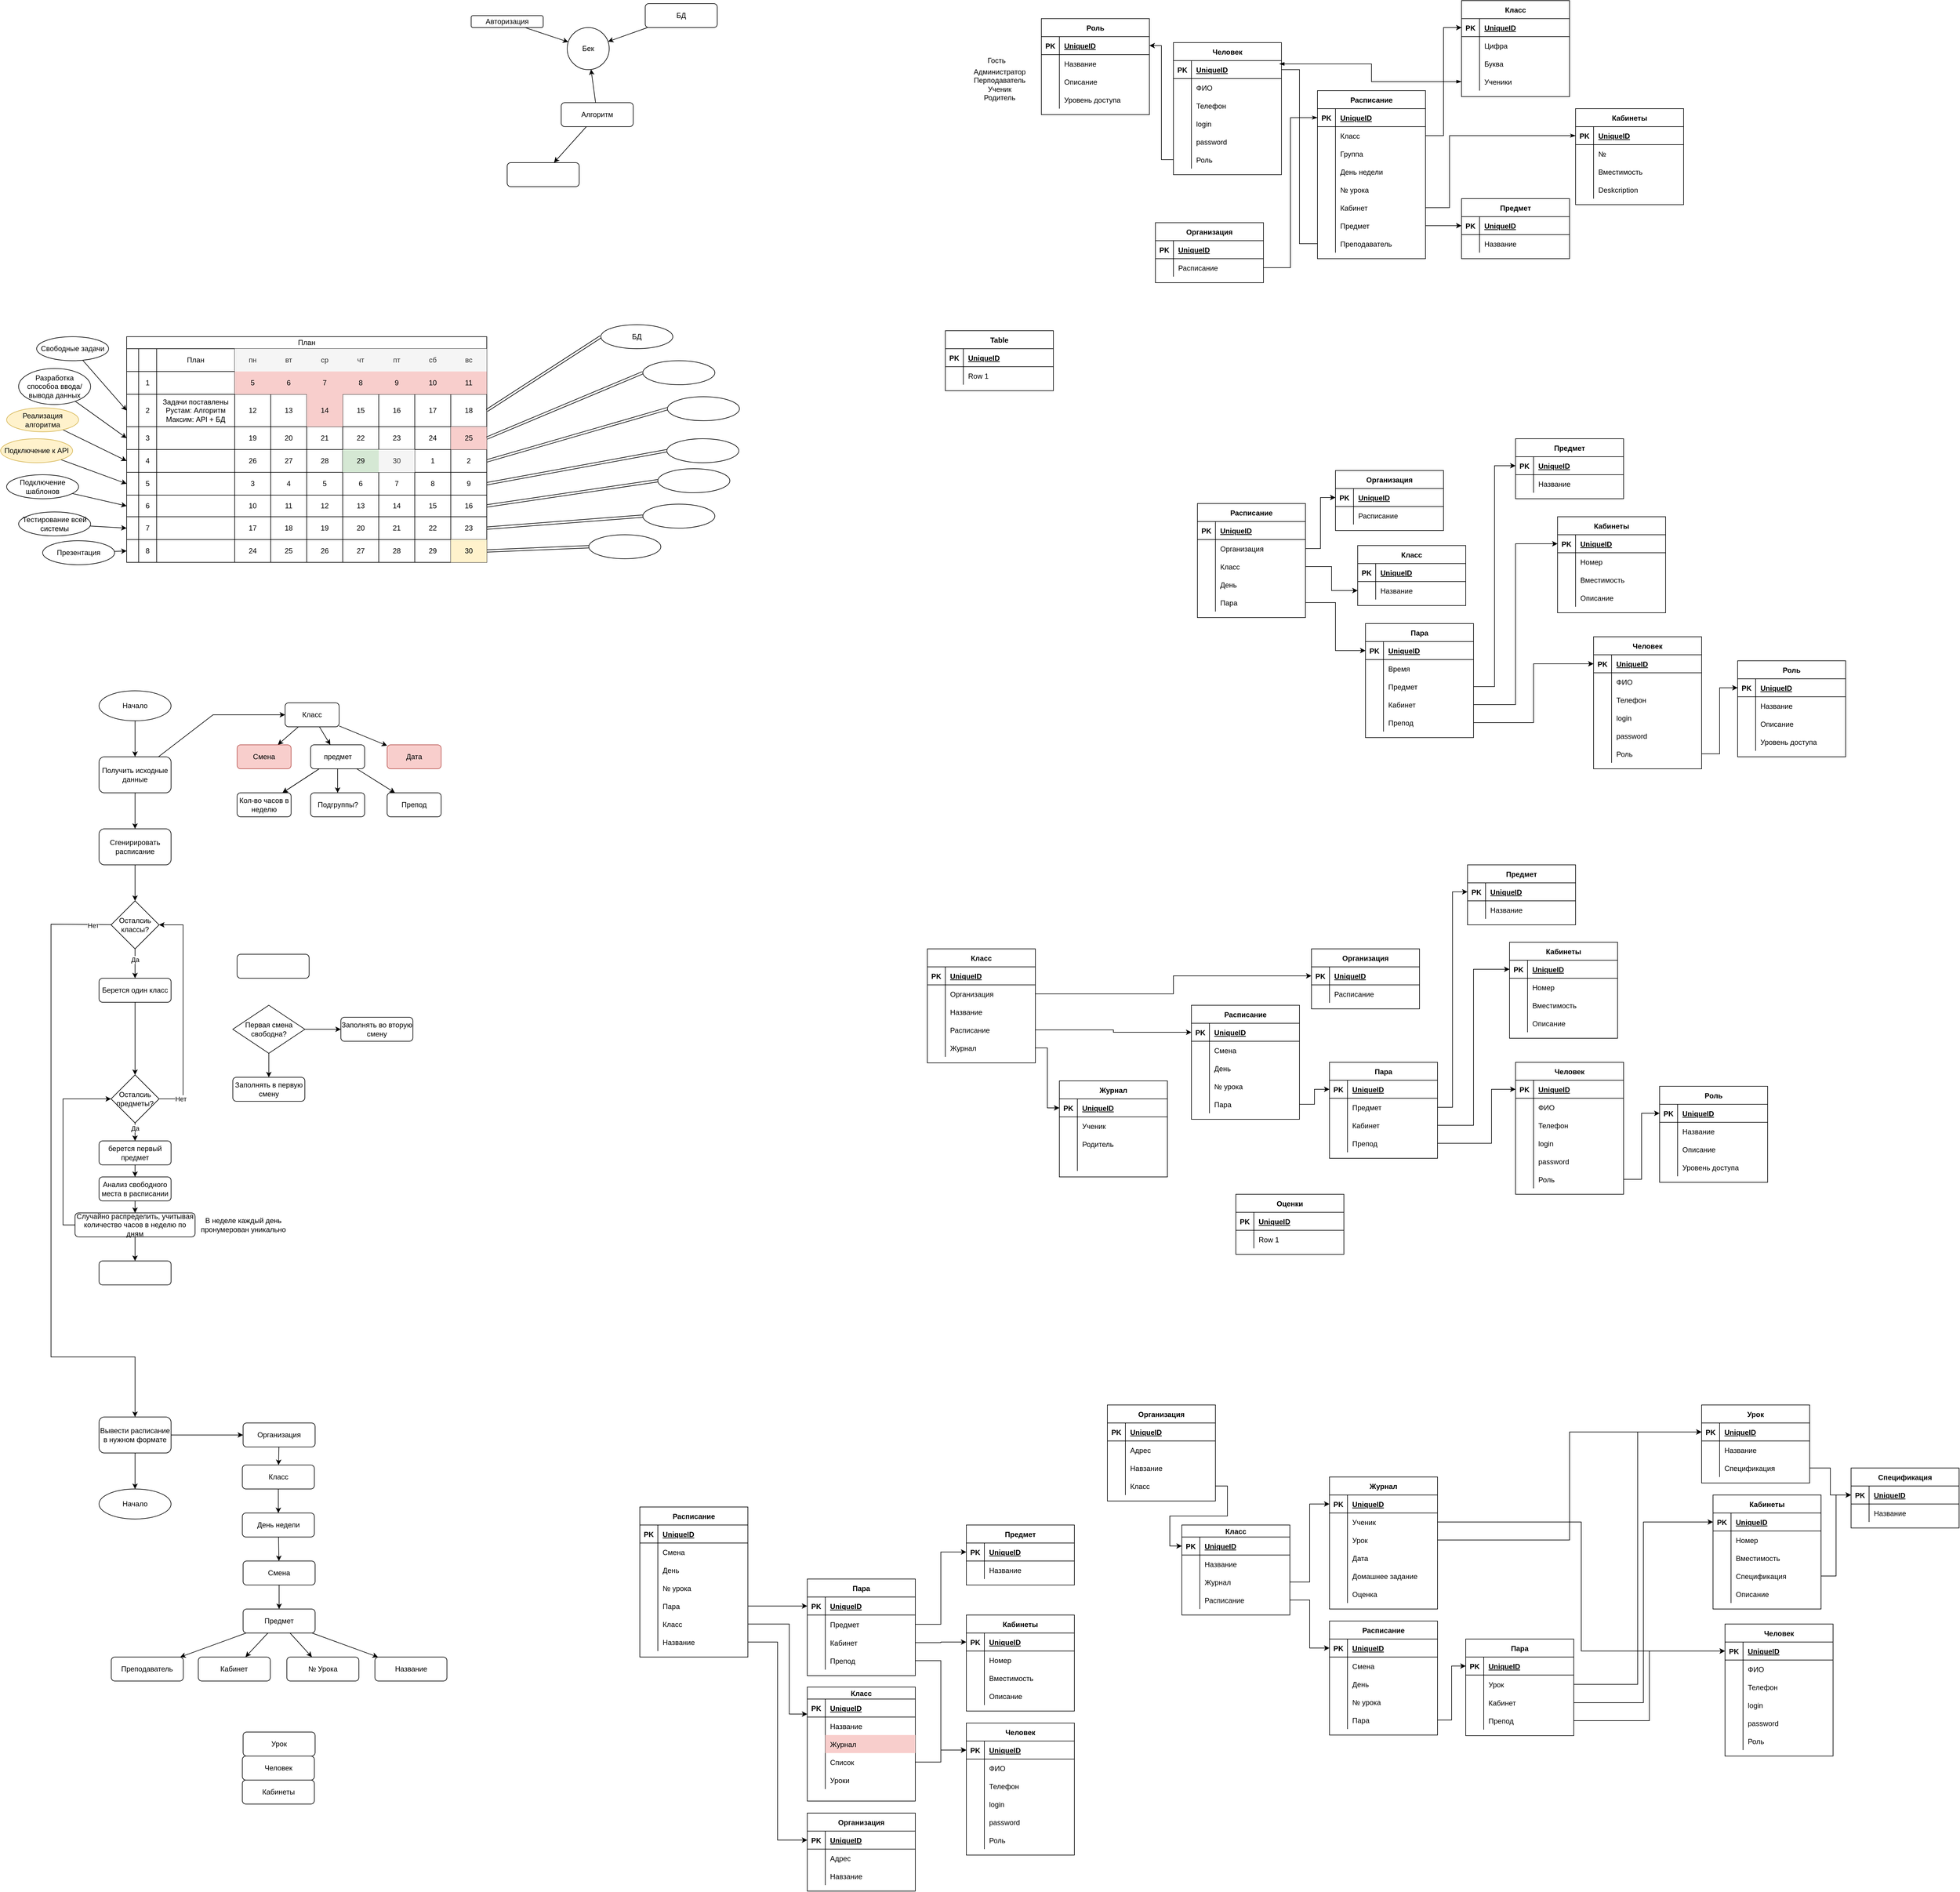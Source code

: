 <mxfile version="14.4.3" type="device"><diagram id="mJqjXX__K2xNXvpsNfEg" name="Страница 1"><mxGraphModel dx="3837" dy="1003" grid="1" gridSize="10" guides="1" tooltips="1" connect="1" arrows="1" fold="1" page="1" pageScale="1" pageWidth="827" pageHeight="1169" math="0" shadow="0"><root><mxCell id="0"/><mxCell id="1" parent="0"/><mxCell id="ypClDQf2611vqFwPluw3-3" value="Человек" style="shape=table;startSize=30;container=1;collapsible=1;childLayout=tableLayout;fixedRows=1;rowLines=0;fontStyle=1;align=center;resizeLast=1;" parent="1" vertex="1"><mxGeometry x="310" y="150" width="180" height="220" as="geometry"/></mxCell><mxCell id="ypClDQf2611vqFwPluw3-4" value="" style="shape=partialRectangle;collapsible=0;dropTarget=0;pointerEvents=0;fillColor=none;top=0;left=0;bottom=1;right=0;points=[[0,0.5],[1,0.5]];portConstraint=eastwest;" parent="ypClDQf2611vqFwPluw3-3" vertex="1"><mxGeometry y="30" width="180" height="30" as="geometry"/></mxCell><mxCell id="ypClDQf2611vqFwPluw3-5" value="PK" style="shape=partialRectangle;connectable=0;fillColor=none;top=0;left=0;bottom=0;right=0;fontStyle=1;overflow=hidden;" parent="ypClDQf2611vqFwPluw3-4" vertex="1"><mxGeometry width="30" height="30" as="geometry"/></mxCell><mxCell id="ypClDQf2611vqFwPluw3-6" value="UniqueID" style="shape=partialRectangle;connectable=0;fillColor=none;top=0;left=0;bottom=0;right=0;align=left;spacingLeft=6;fontStyle=5;overflow=hidden;" parent="ypClDQf2611vqFwPluw3-4" vertex="1"><mxGeometry x="30" width="150" height="30" as="geometry"/></mxCell><mxCell id="ypClDQf2611vqFwPluw3-10" value="" style="shape=partialRectangle;collapsible=0;dropTarget=0;pointerEvents=0;fillColor=none;top=0;left=0;bottom=0;right=0;points=[[0,0.5],[1,0.5]];portConstraint=eastwest;" parent="ypClDQf2611vqFwPluw3-3" vertex="1"><mxGeometry y="60" width="180" height="30" as="geometry"/></mxCell><mxCell id="ypClDQf2611vqFwPluw3-11" value="" style="shape=partialRectangle;connectable=0;fillColor=none;top=0;left=0;bottom=0;right=0;editable=1;overflow=hidden;" parent="ypClDQf2611vqFwPluw3-10" vertex="1"><mxGeometry width="30" height="30" as="geometry"/></mxCell><mxCell id="ypClDQf2611vqFwPluw3-12" value="ФИО" style="shape=partialRectangle;connectable=0;fillColor=none;top=0;left=0;bottom=0;right=0;align=left;spacingLeft=6;overflow=hidden;" parent="ypClDQf2611vqFwPluw3-10" vertex="1"><mxGeometry x="30" width="150" height="30" as="geometry"/></mxCell><mxCell id="ypClDQf2611vqFwPluw3-33" value="" style="shape=partialRectangle;collapsible=0;dropTarget=0;pointerEvents=0;fillColor=none;top=0;left=0;bottom=0;right=0;points=[[0,0.5],[1,0.5]];portConstraint=eastwest;" parent="ypClDQf2611vqFwPluw3-3" vertex="1"><mxGeometry y="90" width="180" height="30" as="geometry"/></mxCell><mxCell id="ypClDQf2611vqFwPluw3-34" value="" style="shape=partialRectangle;connectable=0;fillColor=none;top=0;left=0;bottom=0;right=0;editable=1;overflow=hidden;" parent="ypClDQf2611vqFwPluw3-33" vertex="1"><mxGeometry width="30" height="30" as="geometry"/></mxCell><mxCell id="ypClDQf2611vqFwPluw3-35" value="Телефон" style="shape=partialRectangle;connectable=0;fillColor=none;top=0;left=0;bottom=0;right=0;align=left;spacingLeft=6;overflow=hidden;" parent="ypClDQf2611vqFwPluw3-33" vertex="1"><mxGeometry x="30" width="150" height="30" as="geometry"/></mxCell><mxCell id="ypClDQf2611vqFwPluw3-36" value="" style="shape=partialRectangle;collapsible=0;dropTarget=0;pointerEvents=0;fillColor=none;top=0;left=0;bottom=0;right=0;points=[[0,0.5],[1,0.5]];portConstraint=eastwest;" parent="ypClDQf2611vqFwPluw3-3" vertex="1"><mxGeometry y="120" width="180" height="30" as="geometry"/></mxCell><mxCell id="ypClDQf2611vqFwPluw3-37" value="" style="shape=partialRectangle;connectable=0;fillColor=none;top=0;left=0;bottom=0;right=0;editable=1;overflow=hidden;" parent="ypClDQf2611vqFwPluw3-36" vertex="1"><mxGeometry width="30" height="30" as="geometry"/></mxCell><mxCell id="ypClDQf2611vqFwPluw3-38" value="login" style="shape=partialRectangle;connectable=0;fillColor=none;top=0;left=0;bottom=0;right=0;align=left;spacingLeft=6;overflow=hidden;" parent="ypClDQf2611vqFwPluw3-36" vertex="1"><mxGeometry x="30" width="150" height="30" as="geometry"/></mxCell><mxCell id="ypClDQf2611vqFwPluw3-39" value="" style="shape=partialRectangle;collapsible=0;dropTarget=0;pointerEvents=0;fillColor=none;top=0;left=0;bottom=0;right=0;points=[[0,0.5],[1,0.5]];portConstraint=eastwest;" parent="ypClDQf2611vqFwPluw3-3" vertex="1"><mxGeometry y="150" width="180" height="30" as="geometry"/></mxCell><mxCell id="ypClDQf2611vqFwPluw3-40" value="" style="shape=partialRectangle;connectable=0;fillColor=none;top=0;left=0;bottom=0;right=0;editable=1;overflow=hidden;" parent="ypClDQf2611vqFwPluw3-39" vertex="1"><mxGeometry width="30" height="30" as="geometry"/></mxCell><mxCell id="ypClDQf2611vqFwPluw3-41" value="password" style="shape=partialRectangle;connectable=0;fillColor=none;top=0;left=0;bottom=0;right=0;align=left;spacingLeft=6;overflow=hidden;" parent="ypClDQf2611vqFwPluw3-39" vertex="1"><mxGeometry x="30" width="150" height="30" as="geometry"/></mxCell><mxCell id="ypClDQf2611vqFwPluw3-23" value="" style="shape=partialRectangle;collapsible=0;dropTarget=0;pointerEvents=0;fillColor=none;top=0;left=0;bottom=0;right=0;points=[[0,0.5],[1,0.5]];portConstraint=eastwest;" parent="ypClDQf2611vqFwPluw3-3" vertex="1"><mxGeometry y="180" width="180" height="30" as="geometry"/></mxCell><mxCell id="ypClDQf2611vqFwPluw3-24" value="" style="shape=partialRectangle;connectable=0;fillColor=none;top=0;left=0;bottom=0;right=0;editable=1;overflow=hidden;" parent="ypClDQf2611vqFwPluw3-23" vertex="1"><mxGeometry width="30" height="30" as="geometry"/></mxCell><mxCell id="ypClDQf2611vqFwPluw3-25" value="Роль" style="shape=partialRectangle;connectable=0;fillColor=none;top=0;left=0;bottom=0;right=0;align=left;spacingLeft=6;overflow=hidden;" parent="ypClDQf2611vqFwPluw3-23" vertex="1"><mxGeometry x="30" width="150" height="30" as="geometry"/></mxCell><mxCell id="ypClDQf2611vqFwPluw3-16" value="Роль" style="shape=table;startSize=30;container=1;collapsible=1;childLayout=tableLayout;fixedRows=1;rowLines=0;fontStyle=1;align=center;resizeLast=1;" parent="1" vertex="1"><mxGeometry x="90" y="110" width="180" height="160" as="geometry"/></mxCell><mxCell id="ypClDQf2611vqFwPluw3-17" value="" style="shape=partialRectangle;collapsible=0;dropTarget=0;pointerEvents=0;fillColor=none;top=0;left=0;bottom=1;right=0;points=[[0,0.5],[1,0.5]];portConstraint=eastwest;" parent="ypClDQf2611vqFwPluw3-16" vertex="1"><mxGeometry y="30" width="180" height="30" as="geometry"/></mxCell><mxCell id="ypClDQf2611vqFwPluw3-18" value="PK" style="shape=partialRectangle;connectable=0;fillColor=none;top=0;left=0;bottom=0;right=0;fontStyle=1;overflow=hidden;" parent="ypClDQf2611vqFwPluw3-17" vertex="1"><mxGeometry width="30" height="30" as="geometry"/></mxCell><mxCell id="ypClDQf2611vqFwPluw3-19" value="UniqueID" style="shape=partialRectangle;connectable=0;fillColor=none;top=0;left=0;bottom=0;right=0;align=left;spacingLeft=6;fontStyle=5;overflow=hidden;" parent="ypClDQf2611vqFwPluw3-17" vertex="1"><mxGeometry x="30" width="150" height="30" as="geometry"/></mxCell><mxCell id="ypClDQf2611vqFwPluw3-20" value="" style="shape=partialRectangle;collapsible=0;dropTarget=0;pointerEvents=0;fillColor=none;top=0;left=0;bottom=0;right=0;points=[[0,0.5],[1,0.5]];portConstraint=eastwest;" parent="ypClDQf2611vqFwPluw3-16" vertex="1"><mxGeometry y="60" width="180" height="30" as="geometry"/></mxCell><mxCell id="ypClDQf2611vqFwPluw3-21" value="" style="shape=partialRectangle;connectable=0;fillColor=none;top=0;left=0;bottom=0;right=0;editable=1;overflow=hidden;" parent="ypClDQf2611vqFwPluw3-20" vertex="1"><mxGeometry width="30" height="30" as="geometry"/></mxCell><mxCell id="ypClDQf2611vqFwPluw3-22" value="Название" style="shape=partialRectangle;connectable=0;fillColor=none;top=0;left=0;bottom=0;right=0;align=left;spacingLeft=6;overflow=hidden;" parent="ypClDQf2611vqFwPluw3-20" vertex="1"><mxGeometry x="30" width="150" height="30" as="geometry"/></mxCell><mxCell id="ypClDQf2611vqFwPluw3-27" value="" style="shape=partialRectangle;collapsible=0;dropTarget=0;pointerEvents=0;fillColor=none;top=0;left=0;bottom=0;right=0;points=[[0,0.5],[1,0.5]];portConstraint=eastwest;" parent="ypClDQf2611vqFwPluw3-16" vertex="1"><mxGeometry y="90" width="180" height="30" as="geometry"/></mxCell><mxCell id="ypClDQf2611vqFwPluw3-28" value="" style="shape=partialRectangle;connectable=0;fillColor=none;top=0;left=0;bottom=0;right=0;editable=1;overflow=hidden;" parent="ypClDQf2611vqFwPluw3-27" vertex="1"><mxGeometry width="30" height="30" as="geometry"/></mxCell><mxCell id="ypClDQf2611vqFwPluw3-29" value="Описание" style="shape=partialRectangle;connectable=0;fillColor=none;top=0;left=0;bottom=0;right=0;align=left;spacingLeft=6;overflow=hidden;" parent="ypClDQf2611vqFwPluw3-27" vertex="1"><mxGeometry x="30" width="150" height="30" as="geometry"/></mxCell><mxCell id="ypClDQf2611vqFwPluw3-30" value="" style="shape=partialRectangle;collapsible=0;dropTarget=0;pointerEvents=0;fillColor=none;top=0;left=0;bottom=0;right=0;points=[[0,0.5],[1,0.5]];portConstraint=eastwest;" parent="ypClDQf2611vqFwPluw3-16" vertex="1"><mxGeometry y="120" width="180" height="30" as="geometry"/></mxCell><mxCell id="ypClDQf2611vqFwPluw3-31" value="" style="shape=partialRectangle;connectable=0;fillColor=none;top=0;left=0;bottom=0;right=0;editable=1;overflow=hidden;" parent="ypClDQf2611vqFwPluw3-30" vertex="1"><mxGeometry width="30" height="30" as="geometry"/></mxCell><mxCell id="ypClDQf2611vqFwPluw3-32" value="Уровень доступа" style="shape=partialRectangle;connectable=0;fillColor=none;top=0;left=0;bottom=0;right=0;align=left;spacingLeft=6;overflow=hidden;" parent="ypClDQf2611vqFwPluw3-30" vertex="1"><mxGeometry x="30" width="150" height="30" as="geometry"/></mxCell><mxCell id="ypClDQf2611vqFwPluw3-26" style="edgeStyle=orthogonalEdgeStyle;rounded=0;orthogonalLoop=1;jettySize=auto;html=1;" parent="1" source="ypClDQf2611vqFwPluw3-23" target="ypClDQf2611vqFwPluw3-17" edge="1"><mxGeometry relative="1" as="geometry"/></mxCell><mxCell id="ypClDQf2611vqFwPluw3-42" value="Table" style="shape=table;startSize=30;container=1;collapsible=1;childLayout=tableLayout;fixedRows=1;rowLines=0;fontStyle=1;align=center;resizeLast=1;" parent="1" vertex="1"><mxGeometry x="-70" y="630" width="180" height="100" as="geometry"/></mxCell><mxCell id="ypClDQf2611vqFwPluw3-43" value="" style="shape=partialRectangle;collapsible=0;dropTarget=0;pointerEvents=0;fillColor=none;top=0;left=0;bottom=1;right=0;points=[[0,0.5],[1,0.5]];portConstraint=eastwest;" parent="ypClDQf2611vqFwPluw3-42" vertex="1"><mxGeometry y="30" width="180" height="30" as="geometry"/></mxCell><mxCell id="ypClDQf2611vqFwPluw3-44" value="PK" style="shape=partialRectangle;connectable=0;fillColor=none;top=0;left=0;bottom=0;right=0;fontStyle=1;overflow=hidden;" parent="ypClDQf2611vqFwPluw3-43" vertex="1"><mxGeometry width="30" height="30" as="geometry"/></mxCell><mxCell id="ypClDQf2611vqFwPluw3-45" value="UniqueID" style="shape=partialRectangle;connectable=0;fillColor=none;top=0;left=0;bottom=0;right=0;align=left;spacingLeft=6;fontStyle=5;overflow=hidden;" parent="ypClDQf2611vqFwPluw3-43" vertex="1"><mxGeometry x="30" width="150" height="30" as="geometry"/></mxCell><mxCell id="ypClDQf2611vqFwPluw3-46" value="" style="shape=partialRectangle;collapsible=0;dropTarget=0;pointerEvents=0;fillColor=none;top=0;left=0;bottom=0;right=0;points=[[0,0.5],[1,0.5]];portConstraint=eastwest;" parent="ypClDQf2611vqFwPluw3-42" vertex="1"><mxGeometry y="60" width="180" height="30" as="geometry"/></mxCell><mxCell id="ypClDQf2611vqFwPluw3-47" value="" style="shape=partialRectangle;connectable=0;fillColor=none;top=0;left=0;bottom=0;right=0;editable=1;overflow=hidden;" parent="ypClDQf2611vqFwPluw3-46" vertex="1"><mxGeometry width="30" height="30" as="geometry"/></mxCell><mxCell id="ypClDQf2611vqFwPluw3-48" value="Row 1" style="shape=partialRectangle;connectable=0;fillColor=none;top=0;left=0;bottom=0;right=0;align=left;spacingLeft=6;overflow=hidden;" parent="ypClDQf2611vqFwPluw3-46" vertex="1"><mxGeometry x="30" width="150" height="30" as="geometry"/></mxCell><mxCell id="ypClDQf2611vqFwPluw3-49" value="Расписание" style="shape=table;startSize=30;container=1;collapsible=1;childLayout=tableLayout;fixedRows=1;rowLines=0;fontStyle=1;align=center;resizeLast=1;" parent="1" vertex="1"><mxGeometry x="550" y="230" width="180" height="280" as="geometry"/></mxCell><mxCell id="ypClDQf2611vqFwPluw3-50" value="" style="shape=partialRectangle;collapsible=0;dropTarget=0;pointerEvents=0;fillColor=none;top=0;left=0;bottom=1;right=0;points=[[0,0.5],[1,0.5]];portConstraint=eastwest;" parent="ypClDQf2611vqFwPluw3-49" vertex="1"><mxGeometry y="30" width="180" height="30" as="geometry"/></mxCell><mxCell id="ypClDQf2611vqFwPluw3-51" value="PK" style="shape=partialRectangle;connectable=0;fillColor=none;top=0;left=0;bottom=0;right=0;fontStyle=1;overflow=hidden;" parent="ypClDQf2611vqFwPluw3-50" vertex="1"><mxGeometry width="30" height="30" as="geometry"/></mxCell><mxCell id="ypClDQf2611vqFwPluw3-52" value="UniqueID" style="shape=partialRectangle;connectable=0;fillColor=none;top=0;left=0;bottom=0;right=0;align=left;spacingLeft=6;fontStyle=5;overflow=hidden;" parent="ypClDQf2611vqFwPluw3-50" vertex="1"><mxGeometry x="30" width="150" height="30" as="geometry"/></mxCell><mxCell id="ypClDQf2611vqFwPluw3-53" value="" style="shape=partialRectangle;collapsible=0;dropTarget=0;pointerEvents=0;fillColor=none;top=0;left=0;bottom=0;right=0;points=[[0,0.5],[1,0.5]];portConstraint=eastwest;" parent="ypClDQf2611vqFwPluw3-49" vertex="1"><mxGeometry y="60" width="180" height="30" as="geometry"/></mxCell><mxCell id="ypClDQf2611vqFwPluw3-54" value="" style="shape=partialRectangle;connectable=0;fillColor=none;top=0;left=0;bottom=0;right=0;editable=1;overflow=hidden;" parent="ypClDQf2611vqFwPluw3-53" vertex="1"><mxGeometry width="30" height="30" as="geometry"/></mxCell><mxCell id="ypClDQf2611vqFwPluw3-55" value="Класс" style="shape=partialRectangle;connectable=0;fillColor=none;top=0;left=0;bottom=0;right=0;align=left;spacingLeft=6;overflow=hidden;" parent="ypClDQf2611vqFwPluw3-53" vertex="1"><mxGeometry x="30" width="150" height="30" as="geometry"/></mxCell><mxCell id="ypClDQf2611vqFwPluw3-84" value="" style="shape=partialRectangle;collapsible=0;dropTarget=0;pointerEvents=0;fillColor=none;top=0;left=0;bottom=0;right=0;points=[[0,0.5],[1,0.5]];portConstraint=eastwest;" parent="ypClDQf2611vqFwPluw3-49" vertex="1"><mxGeometry y="90" width="180" height="30" as="geometry"/></mxCell><mxCell id="ypClDQf2611vqFwPluw3-85" value="" style="shape=partialRectangle;connectable=0;fillColor=none;top=0;left=0;bottom=0;right=0;editable=1;overflow=hidden;" parent="ypClDQf2611vqFwPluw3-84" vertex="1"><mxGeometry width="30" height="30" as="geometry"/></mxCell><mxCell id="ypClDQf2611vqFwPluw3-86" value="Группа" style="shape=partialRectangle;connectable=0;fillColor=none;top=0;left=0;bottom=0;right=0;align=left;spacingLeft=6;overflow=hidden;" parent="ypClDQf2611vqFwPluw3-84" vertex="1"><mxGeometry x="30" width="150" height="30" as="geometry"/></mxCell><mxCell id="ypClDQf2611vqFwPluw3-114" value="" style="shape=partialRectangle;collapsible=0;dropTarget=0;pointerEvents=0;fillColor=none;top=0;left=0;bottom=0;right=0;points=[[0,0.5],[1,0.5]];portConstraint=eastwest;" parent="ypClDQf2611vqFwPluw3-49" vertex="1"><mxGeometry y="120" width="180" height="30" as="geometry"/></mxCell><mxCell id="ypClDQf2611vqFwPluw3-115" value="" style="shape=partialRectangle;connectable=0;fillColor=none;top=0;left=0;bottom=0;right=0;editable=1;overflow=hidden;" parent="ypClDQf2611vqFwPluw3-114" vertex="1"><mxGeometry width="30" height="30" as="geometry"/></mxCell><mxCell id="ypClDQf2611vqFwPluw3-116" value="День недели" style="shape=partialRectangle;connectable=0;fillColor=none;top=0;left=0;bottom=0;right=0;align=left;spacingLeft=6;overflow=hidden;" parent="ypClDQf2611vqFwPluw3-114" vertex="1"><mxGeometry x="30" width="150" height="30" as="geometry"/></mxCell><mxCell id="ypClDQf2611vqFwPluw3-87" value="" style="shape=partialRectangle;collapsible=0;dropTarget=0;pointerEvents=0;fillColor=none;top=0;left=0;bottom=0;right=0;points=[[0,0.5],[1,0.5]];portConstraint=eastwest;" parent="ypClDQf2611vqFwPluw3-49" vertex="1"><mxGeometry y="150" width="180" height="30" as="geometry"/></mxCell><mxCell id="ypClDQf2611vqFwPluw3-88" value="" style="shape=partialRectangle;connectable=0;fillColor=none;top=0;left=0;bottom=0;right=0;editable=1;overflow=hidden;" parent="ypClDQf2611vqFwPluw3-87" vertex="1"><mxGeometry width="30" height="30" as="geometry"/></mxCell><mxCell id="ypClDQf2611vqFwPluw3-89" value="№ урока" style="shape=partialRectangle;connectable=0;fillColor=none;top=0;left=0;bottom=0;right=0;align=left;spacingLeft=6;overflow=hidden;" parent="ypClDQf2611vqFwPluw3-87" vertex="1"><mxGeometry x="30" width="150" height="30" as="geometry"/></mxCell><mxCell id="ypClDQf2611vqFwPluw3-121" value="" style="shape=partialRectangle;collapsible=0;dropTarget=0;pointerEvents=0;fillColor=none;top=0;left=0;bottom=0;right=0;points=[[0,0.5],[1,0.5]];portConstraint=eastwest;" parent="ypClDQf2611vqFwPluw3-49" vertex="1"><mxGeometry y="180" width="180" height="30" as="geometry"/></mxCell><mxCell id="ypClDQf2611vqFwPluw3-122" value="" style="shape=partialRectangle;connectable=0;fillColor=none;top=0;left=0;bottom=0;right=0;editable=1;overflow=hidden;" parent="ypClDQf2611vqFwPluw3-121" vertex="1"><mxGeometry width="30" height="30" as="geometry"/></mxCell><mxCell id="ypClDQf2611vqFwPluw3-123" value="Кабинет" style="shape=partialRectangle;connectable=0;fillColor=none;top=0;left=0;bottom=0;right=0;align=left;spacingLeft=6;overflow=hidden;" parent="ypClDQf2611vqFwPluw3-121" vertex="1"><mxGeometry x="30" width="150" height="30" as="geometry"/></mxCell><mxCell id="ypClDQf2611vqFwPluw3-81" value="" style="shape=partialRectangle;collapsible=0;dropTarget=0;pointerEvents=0;fillColor=none;top=0;left=0;bottom=0;right=0;points=[[0,0.5],[1,0.5]];portConstraint=eastwest;" parent="ypClDQf2611vqFwPluw3-49" vertex="1"><mxGeometry y="210" width="180" height="30" as="geometry"/></mxCell><mxCell id="ypClDQf2611vqFwPluw3-82" value="" style="shape=partialRectangle;connectable=0;fillColor=none;top=0;left=0;bottom=0;right=0;editable=1;overflow=hidden;" parent="ypClDQf2611vqFwPluw3-81" vertex="1"><mxGeometry width="30" height="30" as="geometry"/></mxCell><mxCell id="ypClDQf2611vqFwPluw3-83" value="Предмет" style="shape=partialRectangle;connectable=0;fillColor=none;top=0;left=0;bottom=0;right=0;align=left;spacingLeft=6;overflow=hidden;" parent="ypClDQf2611vqFwPluw3-81" vertex="1"><mxGeometry x="30" width="150" height="30" as="geometry"/></mxCell><mxCell id="ypClDQf2611vqFwPluw3-78" value="" style="shape=partialRectangle;collapsible=0;dropTarget=0;pointerEvents=0;fillColor=none;top=0;left=0;bottom=0;right=0;points=[[0,0.5],[1,0.5]];portConstraint=eastwest;" parent="ypClDQf2611vqFwPluw3-49" vertex="1"><mxGeometry y="240" width="180" height="30" as="geometry"/></mxCell><mxCell id="ypClDQf2611vqFwPluw3-79" value="" style="shape=partialRectangle;connectable=0;fillColor=none;top=0;left=0;bottom=0;right=0;editable=1;overflow=hidden;" parent="ypClDQf2611vqFwPluw3-78" vertex="1"><mxGeometry width="30" height="30" as="geometry"/></mxCell><mxCell id="ypClDQf2611vqFwPluw3-80" value="Преподаватель" style="shape=partialRectangle;connectable=0;fillColor=none;top=0;left=0;bottom=0;right=0;align=left;spacingLeft=6;overflow=hidden;" parent="ypClDQf2611vqFwPluw3-78" vertex="1"><mxGeometry x="30" width="150" height="30" as="geometry"/></mxCell><mxCell id="ypClDQf2611vqFwPluw3-56" value="Предмет" style="shape=table;startSize=30;container=1;collapsible=1;childLayout=tableLayout;fixedRows=1;rowLines=0;fontStyle=1;align=center;resizeLast=1;" parent="1" vertex="1"><mxGeometry x="790" y="410" width="180" height="100" as="geometry"/></mxCell><mxCell id="ypClDQf2611vqFwPluw3-57" value="" style="shape=partialRectangle;collapsible=0;dropTarget=0;pointerEvents=0;fillColor=none;top=0;left=0;bottom=1;right=0;points=[[0,0.5],[1,0.5]];portConstraint=eastwest;" parent="ypClDQf2611vqFwPluw3-56" vertex="1"><mxGeometry y="30" width="180" height="30" as="geometry"/></mxCell><mxCell id="ypClDQf2611vqFwPluw3-58" value="PK" style="shape=partialRectangle;connectable=0;fillColor=none;top=0;left=0;bottom=0;right=0;fontStyle=1;overflow=hidden;" parent="ypClDQf2611vqFwPluw3-57" vertex="1"><mxGeometry width="30" height="30" as="geometry"/></mxCell><mxCell id="ypClDQf2611vqFwPluw3-59" value="UniqueID" style="shape=partialRectangle;connectable=0;fillColor=none;top=0;left=0;bottom=0;right=0;align=left;spacingLeft=6;fontStyle=5;overflow=hidden;" parent="ypClDQf2611vqFwPluw3-57" vertex="1"><mxGeometry x="30" width="150" height="30" as="geometry"/></mxCell><mxCell id="ypClDQf2611vqFwPluw3-60" value="" style="shape=partialRectangle;collapsible=0;dropTarget=0;pointerEvents=0;fillColor=none;top=0;left=0;bottom=0;right=0;points=[[0,0.5],[1,0.5]];portConstraint=eastwest;" parent="ypClDQf2611vqFwPluw3-56" vertex="1"><mxGeometry y="60" width="180" height="30" as="geometry"/></mxCell><mxCell id="ypClDQf2611vqFwPluw3-61" value="" style="shape=partialRectangle;connectable=0;fillColor=none;top=0;left=0;bottom=0;right=0;editable=1;overflow=hidden;" parent="ypClDQf2611vqFwPluw3-60" vertex="1"><mxGeometry width="30" height="30" as="geometry"/></mxCell><mxCell id="ypClDQf2611vqFwPluw3-62" value="Название" style="shape=partialRectangle;connectable=0;fillColor=none;top=0;left=0;bottom=0;right=0;align=left;spacingLeft=6;overflow=hidden;" parent="ypClDQf2611vqFwPluw3-60" vertex="1"><mxGeometry x="30" width="150" height="30" as="geometry"/></mxCell><mxCell id="ypClDQf2611vqFwPluw3-63" value="Администратор&lt;br&gt;Перподаватель&lt;br&gt;Ученик&lt;br&gt;Родитель" style="text;html=1;align=center;verticalAlign=middle;resizable=0;points=[];autosize=1;" parent="1" vertex="1"><mxGeometry x="-30" y="190" width="100" height="60" as="geometry"/></mxCell><mxCell id="ypClDQf2611vqFwPluw3-71" value="Класс" style="shape=table;startSize=30;container=1;collapsible=1;childLayout=tableLayout;fixedRows=1;rowLines=0;fontStyle=1;align=center;resizeLast=1;" parent="1" vertex="1"><mxGeometry x="790" y="80" width="180" height="160" as="geometry"/></mxCell><mxCell id="ypClDQf2611vqFwPluw3-72" value="" style="shape=partialRectangle;collapsible=0;dropTarget=0;pointerEvents=0;fillColor=none;top=0;left=0;bottom=1;right=0;points=[[0,0.5],[1,0.5]];portConstraint=eastwest;" parent="ypClDQf2611vqFwPluw3-71" vertex="1"><mxGeometry y="30" width="180" height="30" as="geometry"/></mxCell><mxCell id="ypClDQf2611vqFwPluw3-73" value="PK" style="shape=partialRectangle;connectable=0;fillColor=none;top=0;left=0;bottom=0;right=0;fontStyle=1;overflow=hidden;" parent="ypClDQf2611vqFwPluw3-72" vertex="1"><mxGeometry width="30" height="30" as="geometry"/></mxCell><mxCell id="ypClDQf2611vqFwPluw3-74" value="UniqueID" style="shape=partialRectangle;connectable=0;fillColor=none;top=0;left=0;bottom=0;right=0;align=left;spacingLeft=6;fontStyle=5;overflow=hidden;" parent="ypClDQf2611vqFwPluw3-72" vertex="1"><mxGeometry x="30" width="150" height="30" as="geometry"/></mxCell><mxCell id="ypClDQf2611vqFwPluw3-75" value="" style="shape=partialRectangle;collapsible=0;dropTarget=0;pointerEvents=0;fillColor=none;top=0;left=0;bottom=0;right=0;points=[[0,0.5],[1,0.5]];portConstraint=eastwest;" parent="ypClDQf2611vqFwPluw3-71" vertex="1"><mxGeometry y="60" width="180" height="30" as="geometry"/></mxCell><mxCell id="ypClDQf2611vqFwPluw3-76" value="" style="shape=partialRectangle;connectable=0;fillColor=none;top=0;left=0;bottom=0;right=0;editable=1;overflow=hidden;" parent="ypClDQf2611vqFwPluw3-75" vertex="1"><mxGeometry width="30" height="30" as="geometry"/></mxCell><mxCell id="ypClDQf2611vqFwPluw3-77" value="Цифра" style="shape=partialRectangle;connectable=0;fillColor=none;top=0;left=0;bottom=0;right=0;align=left;spacingLeft=6;overflow=hidden;" parent="ypClDQf2611vqFwPluw3-75" vertex="1"><mxGeometry x="30" width="150" height="30" as="geometry"/></mxCell><mxCell id="ypClDQf2611vqFwPluw3-91" value="" style="shape=partialRectangle;collapsible=0;dropTarget=0;pointerEvents=0;fillColor=none;top=0;left=0;bottom=0;right=0;points=[[0,0.5],[1,0.5]];portConstraint=eastwest;" parent="ypClDQf2611vqFwPluw3-71" vertex="1"><mxGeometry y="90" width="180" height="30" as="geometry"/></mxCell><mxCell id="ypClDQf2611vqFwPluw3-92" value="" style="shape=partialRectangle;connectable=0;fillColor=none;top=0;left=0;bottom=0;right=0;editable=1;overflow=hidden;" parent="ypClDQf2611vqFwPluw3-91" vertex="1"><mxGeometry width="30" height="30" as="geometry"/></mxCell><mxCell id="ypClDQf2611vqFwPluw3-93" value="Буква" style="shape=partialRectangle;connectable=0;fillColor=none;top=0;left=0;bottom=0;right=0;align=left;spacingLeft=6;overflow=hidden;" parent="ypClDQf2611vqFwPluw3-91" vertex="1"><mxGeometry x="30" width="150" height="30" as="geometry"/></mxCell><mxCell id="ypClDQf2611vqFwPluw3-94" value="" style="shape=partialRectangle;collapsible=0;dropTarget=0;pointerEvents=0;fillColor=none;top=0;left=0;bottom=0;right=0;points=[[0,0.5],[1,0.5]];portConstraint=eastwest;" parent="ypClDQf2611vqFwPluw3-71" vertex="1"><mxGeometry y="120" width="180" height="30" as="geometry"/></mxCell><mxCell id="ypClDQf2611vqFwPluw3-95" value="" style="shape=partialRectangle;connectable=0;fillColor=none;top=0;left=0;bottom=0;right=0;editable=1;overflow=hidden;" parent="ypClDQf2611vqFwPluw3-94" vertex="1"><mxGeometry width="30" height="30" as="geometry"/></mxCell><mxCell id="ypClDQf2611vqFwPluw3-96" value="Ученики" style="shape=partialRectangle;connectable=0;fillColor=none;top=0;left=0;bottom=0;right=0;align=left;spacingLeft=6;overflow=hidden;" parent="ypClDQf2611vqFwPluw3-94" vertex="1"><mxGeometry x="30" width="150" height="30" as="geometry"/></mxCell><mxCell id="ypClDQf2611vqFwPluw3-90" style="edgeStyle=orthogonalEdgeStyle;rounded=0;orthogonalLoop=1;jettySize=auto;html=1;" parent="1" source="ypClDQf2611vqFwPluw3-81" target="ypClDQf2611vqFwPluw3-57" edge="1"><mxGeometry relative="1" as="geometry"/></mxCell><mxCell id="ypClDQf2611vqFwPluw3-97" style="edgeStyle=orthogonalEdgeStyle;rounded=0;orthogonalLoop=1;jettySize=auto;html=1;endArrow=blockThin;endFill=1;startArrow=blockThin;startFill=1;entryX=0.98;entryY=0.183;entryDx=0;entryDy=0;entryPerimeter=0;" parent="1" source="ypClDQf2611vqFwPluw3-94" target="ypClDQf2611vqFwPluw3-4" edge="1"><mxGeometry relative="1" as="geometry"/></mxCell><mxCell id="ypClDQf2611vqFwPluw3-98" style="edgeStyle=orthogonalEdgeStyle;rounded=0;orthogonalLoop=1;jettySize=auto;html=1;" parent="1" source="ypClDQf2611vqFwPluw3-53" target="ypClDQf2611vqFwPluw3-72" edge="1"><mxGeometry relative="1" as="geometry"/></mxCell><mxCell id="ypClDQf2611vqFwPluw3-117" style="edgeStyle=orthogonalEdgeStyle;rounded=0;orthogonalLoop=1;jettySize=auto;html=1;startArrow=none;startFill=0;endArrow=none;endFill=0;" parent="1" source="ypClDQf2611vqFwPluw3-78" target="ypClDQf2611vqFwPluw3-4" edge="1"><mxGeometry relative="1" as="geometry"/></mxCell><mxCell id="ypClDQf2611vqFwPluw3-124" value="Кабинеты" style="shape=table;startSize=30;container=1;collapsible=1;childLayout=tableLayout;fixedRows=1;rowLines=0;fontStyle=1;align=center;resizeLast=1;" parent="1" vertex="1"><mxGeometry x="980" y="260" width="180" height="160" as="geometry"/></mxCell><mxCell id="ypClDQf2611vqFwPluw3-125" value="" style="shape=partialRectangle;collapsible=0;dropTarget=0;pointerEvents=0;fillColor=none;top=0;left=0;bottom=1;right=0;points=[[0,0.5],[1,0.5]];portConstraint=eastwest;" parent="ypClDQf2611vqFwPluw3-124" vertex="1"><mxGeometry y="30" width="180" height="30" as="geometry"/></mxCell><mxCell id="ypClDQf2611vqFwPluw3-126" value="PK" style="shape=partialRectangle;connectable=0;fillColor=none;top=0;left=0;bottom=0;right=0;fontStyle=1;overflow=hidden;" parent="ypClDQf2611vqFwPluw3-125" vertex="1"><mxGeometry width="30" height="30" as="geometry"/></mxCell><mxCell id="ypClDQf2611vqFwPluw3-127" value="UniqueID" style="shape=partialRectangle;connectable=0;fillColor=none;top=0;left=0;bottom=0;right=0;align=left;spacingLeft=6;fontStyle=5;overflow=hidden;" parent="ypClDQf2611vqFwPluw3-125" vertex="1"><mxGeometry x="30" width="150" height="30" as="geometry"/></mxCell><mxCell id="ypClDQf2611vqFwPluw3-128" value="" style="shape=partialRectangle;collapsible=0;dropTarget=0;pointerEvents=0;fillColor=none;top=0;left=0;bottom=0;right=0;points=[[0,0.5],[1,0.5]];portConstraint=eastwest;" parent="ypClDQf2611vqFwPluw3-124" vertex="1"><mxGeometry y="60" width="180" height="30" as="geometry"/></mxCell><mxCell id="ypClDQf2611vqFwPluw3-129" value="" style="shape=partialRectangle;connectable=0;fillColor=none;top=0;left=0;bottom=0;right=0;editable=1;overflow=hidden;" parent="ypClDQf2611vqFwPluw3-128" vertex="1"><mxGeometry width="30" height="30" as="geometry"/></mxCell><mxCell id="ypClDQf2611vqFwPluw3-130" value="№" style="shape=partialRectangle;connectable=0;fillColor=none;top=0;left=0;bottom=0;right=0;align=left;spacingLeft=6;overflow=hidden;" parent="ypClDQf2611vqFwPluw3-128" vertex="1"><mxGeometry x="30" width="150" height="30" as="geometry"/></mxCell><mxCell id="ypClDQf2611vqFwPluw3-145" value="" style="shape=partialRectangle;collapsible=0;dropTarget=0;pointerEvents=0;fillColor=none;top=0;left=0;bottom=0;right=0;points=[[0,0.5],[1,0.5]];portConstraint=eastwest;" parent="ypClDQf2611vqFwPluw3-124" vertex="1"><mxGeometry y="90" width="180" height="30" as="geometry"/></mxCell><mxCell id="ypClDQf2611vqFwPluw3-146" value="" style="shape=partialRectangle;connectable=0;fillColor=none;top=0;left=0;bottom=0;right=0;editable=1;overflow=hidden;" parent="ypClDQf2611vqFwPluw3-145" vertex="1"><mxGeometry width="30" height="30" as="geometry"/></mxCell><mxCell id="ypClDQf2611vqFwPluw3-147" value="Вместимость" style="shape=partialRectangle;connectable=0;fillColor=none;top=0;left=0;bottom=0;right=0;align=left;spacingLeft=6;overflow=hidden;" parent="ypClDQf2611vqFwPluw3-145" vertex="1"><mxGeometry x="30" width="150" height="30" as="geometry"/></mxCell><mxCell id="ypClDQf2611vqFwPluw3-148" value="" style="shape=partialRectangle;collapsible=0;dropTarget=0;pointerEvents=0;fillColor=none;top=0;left=0;bottom=0;right=0;points=[[0,0.5],[1,0.5]];portConstraint=eastwest;" parent="ypClDQf2611vqFwPluw3-124" vertex="1"><mxGeometry y="120" width="180" height="30" as="geometry"/></mxCell><mxCell id="ypClDQf2611vqFwPluw3-149" value="" style="shape=partialRectangle;connectable=0;fillColor=none;top=0;left=0;bottom=0;right=0;editable=1;overflow=hidden;" parent="ypClDQf2611vqFwPluw3-148" vertex="1"><mxGeometry width="30" height="30" as="geometry"/></mxCell><mxCell id="ypClDQf2611vqFwPluw3-150" value="Deskcription" style="shape=partialRectangle;connectable=0;fillColor=none;top=0;left=0;bottom=0;right=0;align=left;spacingLeft=6;overflow=hidden;" parent="ypClDQf2611vqFwPluw3-148" vertex="1"><mxGeometry x="30" width="150" height="30" as="geometry"/></mxCell><mxCell id="ypClDQf2611vqFwPluw3-131" style="edgeStyle=orthogonalEdgeStyle;rounded=0;orthogonalLoop=1;jettySize=auto;html=1;startArrow=none;startFill=0;endArrow=classicThin;endFill=1;" parent="1" source="ypClDQf2611vqFwPluw3-121" target="ypClDQf2611vqFwPluw3-125" edge="1"><mxGeometry relative="1" as="geometry"><Array as="points"><mxPoint x="770" y="425"/><mxPoint x="770" y="305"/></Array></mxGeometry></mxCell><mxCell id="ypClDQf2611vqFwPluw3-132" value="Гость" style="text;html=1;align=center;verticalAlign=middle;resizable=0;points=[];autosize=1;" parent="1" vertex="1"><mxGeometry x="-10" y="170" width="50" height="20" as="geometry"/></mxCell><mxCell id="ypClDQf2611vqFwPluw3-152" value="Организация" style="shape=table;startSize=30;container=1;collapsible=1;childLayout=tableLayout;fixedRows=1;rowLines=0;fontStyle=1;align=center;resizeLast=1;" parent="1" vertex="1"><mxGeometry x="280" y="450" width="180" height="100" as="geometry"/></mxCell><mxCell id="ypClDQf2611vqFwPluw3-153" value="" style="shape=partialRectangle;collapsible=0;dropTarget=0;pointerEvents=0;fillColor=none;top=0;left=0;bottom=1;right=0;points=[[0,0.5],[1,0.5]];portConstraint=eastwest;" parent="ypClDQf2611vqFwPluw3-152" vertex="1"><mxGeometry y="30" width="180" height="30" as="geometry"/></mxCell><mxCell id="ypClDQf2611vqFwPluw3-154" value="PK" style="shape=partialRectangle;connectable=0;fillColor=none;top=0;left=0;bottom=0;right=0;fontStyle=1;overflow=hidden;" parent="ypClDQf2611vqFwPluw3-153" vertex="1"><mxGeometry width="30" height="30" as="geometry"/></mxCell><mxCell id="ypClDQf2611vqFwPluw3-155" value="UniqueID" style="shape=partialRectangle;connectable=0;fillColor=none;top=0;left=0;bottom=0;right=0;align=left;spacingLeft=6;fontStyle=5;overflow=hidden;" parent="ypClDQf2611vqFwPluw3-153" vertex="1"><mxGeometry x="30" width="150" height="30" as="geometry"/></mxCell><mxCell id="ypClDQf2611vqFwPluw3-156" value="" style="shape=partialRectangle;collapsible=0;dropTarget=0;pointerEvents=0;fillColor=none;top=0;left=0;bottom=0;right=0;points=[[0,0.5],[1,0.5]];portConstraint=eastwest;" parent="ypClDQf2611vqFwPluw3-152" vertex="1"><mxGeometry y="60" width="180" height="30" as="geometry"/></mxCell><mxCell id="ypClDQf2611vqFwPluw3-157" value="" style="shape=partialRectangle;connectable=0;fillColor=none;top=0;left=0;bottom=0;right=0;editable=1;overflow=hidden;" parent="ypClDQf2611vqFwPluw3-156" vertex="1"><mxGeometry width="30" height="30" as="geometry"/></mxCell><mxCell id="ypClDQf2611vqFwPluw3-158" value="Расписание" style="shape=partialRectangle;connectable=0;fillColor=none;top=0;left=0;bottom=0;right=0;align=left;spacingLeft=6;overflow=hidden;" parent="ypClDQf2611vqFwPluw3-156" vertex="1"><mxGeometry x="30" width="150" height="30" as="geometry"/></mxCell><mxCell id="ypClDQf2611vqFwPluw3-166" style="edgeStyle=orthogonalEdgeStyle;rounded=0;orthogonalLoop=1;jettySize=auto;html=1;startArrow=none;startFill=0;endArrow=classicThin;endFill=1;" parent="1" source="ypClDQf2611vqFwPluw3-156" target="ypClDQf2611vqFwPluw3-50" edge="1"><mxGeometry relative="1" as="geometry"/></mxCell><mxCell id="xGo-azUqvB2OS5aawpLj-1" value="Бек" style="ellipse;whiteSpace=wrap;html=1;aspect=fixed;" parent="1" vertex="1"><mxGeometry x="-700" y="125" width="70" height="70" as="geometry"/></mxCell><mxCell id="xGo-azUqvB2OS5aawpLj-2" style="edgeStyle=none;orthogonalLoop=1;jettySize=auto;html=1;rounded=0;" parent="1" source="xGo-azUqvB2OS5aawpLj-3" target="xGo-azUqvB2OS5aawpLj-1" edge="1"><mxGeometry relative="1" as="geometry"/></mxCell><mxCell id="xGo-azUqvB2OS5aawpLj-3" value="Авторизация" style="rounded=1;whiteSpace=wrap;html=1;" parent="1" vertex="1"><mxGeometry x="-860" y="105" width="120" height="20" as="geometry"/></mxCell><mxCell id="xGo-azUqvB2OS5aawpLj-4" style="edgeStyle=none;orthogonalLoop=1;jettySize=auto;html=1;rounded=0;" parent="1" source="xGo-azUqvB2OS5aawpLj-5" target="xGo-azUqvB2OS5aawpLj-1" edge="1"><mxGeometry relative="1" as="geometry"/></mxCell><mxCell id="xGo-azUqvB2OS5aawpLj-426" value="" style="rounded=0;orthogonalLoop=1;jettySize=auto;html=1;" parent="1" source="xGo-azUqvB2OS5aawpLj-5" target="xGo-azUqvB2OS5aawpLj-425" edge="1"><mxGeometry relative="1" as="geometry"/></mxCell><mxCell id="xGo-azUqvB2OS5aawpLj-5" value="Алгоритм" style="rounded=1;whiteSpace=wrap;html=1;" parent="1" vertex="1"><mxGeometry x="-710" y="250" width="120" height="40" as="geometry"/></mxCell><mxCell id="xGo-azUqvB2OS5aawpLj-6" style="edgeStyle=none;orthogonalLoop=1;jettySize=auto;html=1;rounded=0;" parent="1" source="xGo-azUqvB2OS5aawpLj-7" target="xGo-azUqvB2OS5aawpLj-1" edge="1"><mxGeometry relative="1" as="geometry"/></mxCell><mxCell id="xGo-azUqvB2OS5aawpLj-7" value="БД" style="rounded=1;whiteSpace=wrap;html=1;" parent="1" vertex="1"><mxGeometry x="-570" y="85" width="120" height="40" as="geometry"/></mxCell><mxCell id="xGo-azUqvB2OS5aawpLj-28" value="План" style="shape=table;html=1;whiteSpace=wrap;startSize=20;container=1;collapsible=0;childLayout=tableLayout;" parent="1" vertex="1"><mxGeometry x="-1434" y="640" width="600" height="376" as="geometry"/></mxCell><mxCell id="xGo-azUqvB2OS5aawpLj-29" value="" style="shape=partialRectangle;html=1;whiteSpace=wrap;collapsible=0;dropTarget=0;pointerEvents=0;fillColor=none;top=0;left=0;bottom=0;right=0;points=[[0,0.5],[1,0.5]];portConstraint=eastwest;" parent="xGo-azUqvB2OS5aawpLj-28" vertex="1"><mxGeometry y="20" width="600" height="38" as="geometry"/></mxCell><mxCell id="xGo-azUqvB2OS5aawpLj-30" value="" style="shape=partialRectangle;html=1;whiteSpace=wrap;connectable=0;overflow=hidden;fillColor=none;top=0;left=0;bottom=0;right=0;" parent="xGo-azUqvB2OS5aawpLj-29" vertex="1"><mxGeometry width="20" height="38" as="geometry"/></mxCell><mxCell id="xGo-azUqvB2OS5aawpLj-31" value="" style="shape=partialRectangle;html=1;whiteSpace=wrap;connectable=0;overflow=hidden;fillColor=none;top=0;left=0;bottom=0;right=0;" parent="xGo-azUqvB2OS5aawpLj-29" vertex="1"><mxGeometry x="20" width="30" height="38" as="geometry"/></mxCell><mxCell id="xGo-azUqvB2OS5aawpLj-32" value="План" style="shape=partialRectangle;html=1;whiteSpace=wrap;connectable=0;overflow=hidden;fillColor=none;top=0;left=0;bottom=0;right=0;" parent="xGo-azUqvB2OS5aawpLj-29" vertex="1"><mxGeometry x="50" width="130" height="38" as="geometry"/></mxCell><mxCell id="xGo-azUqvB2OS5aawpLj-33" value="пн" style="shape=partialRectangle;html=1;whiteSpace=wrap;connectable=0;overflow=hidden;fillColor=#f5f5f5;top=0;left=0;bottom=0;right=0;strokeColor=#666666;fontColor=#333333;" parent="xGo-azUqvB2OS5aawpLj-29" vertex="1"><mxGeometry x="180" width="60" height="38" as="geometry"/></mxCell><mxCell id="xGo-azUqvB2OS5aawpLj-34" value="вт" style="shape=partialRectangle;html=1;whiteSpace=wrap;connectable=0;overflow=hidden;fillColor=#f5f5f5;top=0;left=0;bottom=0;right=0;strokeColor=#666666;fontColor=#333333;" parent="xGo-azUqvB2OS5aawpLj-29" vertex="1"><mxGeometry x="240" width="60" height="38" as="geometry"/></mxCell><mxCell id="xGo-azUqvB2OS5aawpLj-35" value="ср" style="shape=partialRectangle;html=1;whiteSpace=wrap;connectable=0;overflow=hidden;fillColor=#f5f5f5;top=0;left=0;bottom=0;right=0;strokeColor=#666666;fontColor=#333333;" parent="xGo-azUqvB2OS5aawpLj-29" vertex="1"><mxGeometry x="300" width="60" height="38" as="geometry"/></mxCell><mxCell id="xGo-azUqvB2OS5aawpLj-36" value="чт" style="shape=partialRectangle;html=1;whiteSpace=wrap;connectable=0;overflow=hidden;fillColor=#f5f5f5;top=0;left=0;bottom=0;right=0;strokeColor=#666666;fontColor=#333333;" parent="xGo-azUqvB2OS5aawpLj-29" vertex="1"><mxGeometry x="360" width="60" height="38" as="geometry"/></mxCell><mxCell id="xGo-azUqvB2OS5aawpLj-37" value="пт" style="shape=partialRectangle;html=1;whiteSpace=wrap;connectable=0;overflow=hidden;fillColor=#f5f5f5;top=0;left=0;bottom=0;right=0;strokeColor=#666666;fontColor=#333333;" parent="xGo-azUqvB2OS5aawpLj-29" vertex="1"><mxGeometry x="420" width="60" height="38" as="geometry"/></mxCell><mxCell id="xGo-azUqvB2OS5aawpLj-38" value="сб" style="shape=partialRectangle;html=1;whiteSpace=wrap;connectable=0;overflow=hidden;fillColor=#f5f5f5;top=0;left=0;bottom=0;right=0;strokeColor=#666666;fontColor=#333333;" parent="xGo-azUqvB2OS5aawpLj-29" vertex="1"><mxGeometry x="480" width="60" height="38" as="geometry"/></mxCell><mxCell id="xGo-azUqvB2OS5aawpLj-39" value="вс" style="shape=partialRectangle;html=1;whiteSpace=wrap;connectable=0;overflow=hidden;fillColor=#f5f5f5;top=0;left=0;bottom=0;right=0;strokeColor=#666666;fontColor=#333333;" parent="xGo-azUqvB2OS5aawpLj-29" vertex="1"><mxGeometry x="540" width="60" height="38" as="geometry"/></mxCell><mxCell id="xGo-azUqvB2OS5aawpLj-40" value="" style="shape=partialRectangle;html=1;whiteSpace=wrap;collapsible=0;dropTarget=0;pointerEvents=0;fillColor=none;top=0;left=0;bottom=0;right=0;points=[[0,0.5],[1,0.5]];portConstraint=eastwest;" parent="xGo-azUqvB2OS5aawpLj-28" vertex="1"><mxGeometry y="58" width="600" height="38" as="geometry"/></mxCell><mxCell id="xGo-azUqvB2OS5aawpLj-41" value="" style="shape=partialRectangle;html=1;whiteSpace=wrap;connectable=0;overflow=hidden;fillColor=none;top=0;left=0;bottom=0;right=0;" parent="xGo-azUqvB2OS5aawpLj-40" vertex="1"><mxGeometry width="20" height="38" as="geometry"/></mxCell><mxCell id="xGo-azUqvB2OS5aawpLj-42" value="1" style="shape=partialRectangle;html=1;whiteSpace=wrap;connectable=0;overflow=hidden;fillColor=none;top=0;left=0;bottom=0;right=0;" parent="xGo-azUqvB2OS5aawpLj-40" vertex="1"><mxGeometry x="20" width="30" height="38" as="geometry"/></mxCell><mxCell id="xGo-azUqvB2OS5aawpLj-43" value="" style="shape=partialRectangle;html=1;whiteSpace=wrap;connectable=0;overflow=hidden;fillColor=none;top=0;left=0;bottom=0;right=0;" parent="xGo-azUqvB2OS5aawpLj-40" vertex="1"><mxGeometry x="50" width="130" height="38" as="geometry"/></mxCell><mxCell id="xGo-azUqvB2OS5aawpLj-44" value="5" style="shape=partialRectangle;html=1;whiteSpace=wrap;connectable=0;overflow=hidden;fillColor=#f8cecc;top=0;left=0;bottom=0;right=0;strokeColor=#b85450;" parent="xGo-azUqvB2OS5aawpLj-40" vertex="1"><mxGeometry x="180" width="60" height="38" as="geometry"/></mxCell><mxCell id="xGo-azUqvB2OS5aawpLj-45" value="6" style="shape=partialRectangle;html=1;whiteSpace=wrap;connectable=0;overflow=hidden;fillColor=#f8cecc;top=0;left=0;bottom=0;right=0;strokeColor=#b85450;" parent="xGo-azUqvB2OS5aawpLj-40" vertex="1"><mxGeometry x="240" width="60" height="38" as="geometry"/></mxCell><mxCell id="xGo-azUqvB2OS5aawpLj-46" value="7" style="shape=partialRectangle;html=1;whiteSpace=wrap;connectable=0;overflow=hidden;fillColor=#f8cecc;top=0;left=0;bottom=0;right=0;strokeColor=#b85450;" parent="xGo-azUqvB2OS5aawpLj-40" vertex="1"><mxGeometry x="300" width="60" height="38" as="geometry"/></mxCell><mxCell id="xGo-azUqvB2OS5aawpLj-47" value="8" style="shape=partialRectangle;html=1;whiteSpace=wrap;connectable=0;overflow=hidden;fillColor=#f8cecc;top=0;left=0;bottom=0;right=0;strokeColor=#b85450;" parent="xGo-azUqvB2OS5aawpLj-40" vertex="1"><mxGeometry x="360" width="60" height="38" as="geometry"/></mxCell><mxCell id="xGo-azUqvB2OS5aawpLj-48" value="9" style="shape=partialRectangle;html=1;whiteSpace=wrap;connectable=0;overflow=hidden;fillColor=#f8cecc;top=0;left=0;bottom=0;right=0;strokeColor=#b85450;" parent="xGo-azUqvB2OS5aawpLj-40" vertex="1"><mxGeometry x="420" width="60" height="38" as="geometry"/></mxCell><mxCell id="xGo-azUqvB2OS5aawpLj-49" value="10" style="shape=partialRectangle;html=1;whiteSpace=wrap;connectable=0;overflow=hidden;fillColor=#f8cecc;top=0;left=0;bottom=0;right=0;strokeColor=#b85450;" parent="xGo-azUqvB2OS5aawpLj-40" vertex="1"><mxGeometry x="480" width="60" height="38" as="geometry"/></mxCell><mxCell id="xGo-azUqvB2OS5aawpLj-50" value="11" style="shape=partialRectangle;html=1;whiteSpace=wrap;connectable=0;overflow=hidden;fillColor=#f8cecc;top=0;left=0;bottom=0;right=0;strokeColor=#b85450;" parent="xGo-azUqvB2OS5aawpLj-40" vertex="1"><mxGeometry x="540" width="60" height="38" as="geometry"/></mxCell><mxCell id="xGo-azUqvB2OS5aawpLj-51" value="" style="shape=partialRectangle;html=1;whiteSpace=wrap;collapsible=0;dropTarget=0;pointerEvents=0;fillColor=none;top=0;left=0;bottom=0;right=0;points=[[0,0.5],[1,0.5]];portConstraint=eastwest;" parent="xGo-azUqvB2OS5aawpLj-28" vertex="1"><mxGeometry y="96" width="600" height="54" as="geometry"/></mxCell><mxCell id="xGo-azUqvB2OS5aawpLj-52" value="" style="shape=partialRectangle;html=1;whiteSpace=wrap;connectable=0;overflow=hidden;fillColor=none;top=0;left=0;bottom=0;right=0;" parent="xGo-azUqvB2OS5aawpLj-51" vertex="1"><mxGeometry width="20" height="54" as="geometry"/></mxCell><mxCell id="xGo-azUqvB2OS5aawpLj-53" value="2" style="shape=partialRectangle;html=1;whiteSpace=wrap;connectable=0;overflow=hidden;fillColor=none;top=0;left=0;bottom=0;right=0;" parent="xGo-azUqvB2OS5aawpLj-51" vertex="1"><mxGeometry x="20" width="30" height="54" as="geometry"/></mxCell><mxCell id="xGo-azUqvB2OS5aawpLj-54" value="Задачи поставлены&lt;br&gt;Рустам: Алгоритм&lt;br&gt;Максим: API + БД" style="shape=partialRectangle;html=1;whiteSpace=wrap;connectable=0;overflow=hidden;fillColor=none;top=0;left=0;bottom=0;right=0;" parent="xGo-azUqvB2OS5aawpLj-51" vertex="1"><mxGeometry x="50" width="130" height="54" as="geometry"/></mxCell><mxCell id="xGo-azUqvB2OS5aawpLj-55" value="12" style="shape=partialRectangle;html=1;whiteSpace=wrap;connectable=0;overflow=hidden;fillColor=none;top=0;left=0;bottom=0;right=0;" parent="xGo-azUqvB2OS5aawpLj-51" vertex="1"><mxGeometry x="180" width="60" height="54" as="geometry"/></mxCell><mxCell id="xGo-azUqvB2OS5aawpLj-56" value="13" style="shape=partialRectangle;html=1;whiteSpace=wrap;connectable=0;overflow=hidden;fillColor=none;top=0;left=0;bottom=0;right=0;" parent="xGo-azUqvB2OS5aawpLj-51" vertex="1"><mxGeometry x="240" width="60" height="54" as="geometry"/></mxCell><mxCell id="xGo-azUqvB2OS5aawpLj-57" value="14" style="shape=partialRectangle;html=1;whiteSpace=wrap;connectable=0;overflow=hidden;fillColor=#f8cecc;top=0;left=0;bottom=0;right=0;strokeColor=#b85450;" parent="xGo-azUqvB2OS5aawpLj-51" vertex="1"><mxGeometry x="300" width="60" height="54" as="geometry"/></mxCell><mxCell id="xGo-azUqvB2OS5aawpLj-58" value="15" style="shape=partialRectangle;html=1;whiteSpace=wrap;connectable=0;overflow=hidden;fillColor=none;top=0;left=0;bottom=0;right=0;" parent="xGo-azUqvB2OS5aawpLj-51" vertex="1"><mxGeometry x="360" width="60" height="54" as="geometry"/></mxCell><mxCell id="xGo-azUqvB2OS5aawpLj-59" value="16" style="shape=partialRectangle;html=1;whiteSpace=wrap;connectable=0;overflow=hidden;fillColor=none;top=0;left=0;bottom=0;right=0;" parent="xGo-azUqvB2OS5aawpLj-51" vertex="1"><mxGeometry x="420" width="60" height="54" as="geometry"/></mxCell><mxCell id="xGo-azUqvB2OS5aawpLj-60" value="17" style="shape=partialRectangle;html=1;whiteSpace=wrap;connectable=0;overflow=hidden;fillColor=none;top=0;left=0;bottom=0;right=0;" parent="xGo-azUqvB2OS5aawpLj-51" vertex="1"><mxGeometry x="480" width="60" height="54" as="geometry"/></mxCell><mxCell id="xGo-azUqvB2OS5aawpLj-61" value="18" style="shape=partialRectangle;html=1;whiteSpace=wrap;connectable=0;overflow=hidden;fillColor=none;top=0;left=0;bottom=0;right=0;" parent="xGo-azUqvB2OS5aawpLj-51" vertex="1"><mxGeometry x="540" width="60" height="54" as="geometry"/></mxCell><mxCell id="xGo-azUqvB2OS5aawpLj-62" value="" style="shape=partialRectangle;html=1;whiteSpace=wrap;collapsible=0;dropTarget=0;pointerEvents=0;fillColor=none;top=0;left=0;bottom=0;right=0;points=[[0,0.5],[1,0.5]];portConstraint=eastwest;" parent="xGo-azUqvB2OS5aawpLj-28" vertex="1"><mxGeometry y="150" width="600" height="38" as="geometry"/></mxCell><mxCell id="xGo-azUqvB2OS5aawpLj-63" value="" style="shape=partialRectangle;html=1;whiteSpace=wrap;connectable=0;overflow=hidden;fillColor=none;top=0;left=0;bottom=0;right=0;" parent="xGo-azUqvB2OS5aawpLj-62" vertex="1"><mxGeometry width="20" height="38" as="geometry"/></mxCell><mxCell id="xGo-azUqvB2OS5aawpLj-64" value="3" style="shape=partialRectangle;html=1;whiteSpace=wrap;connectable=0;overflow=hidden;fillColor=none;top=0;left=0;bottom=0;right=0;" parent="xGo-azUqvB2OS5aawpLj-62" vertex="1"><mxGeometry x="20" width="30" height="38" as="geometry"/></mxCell><mxCell id="xGo-azUqvB2OS5aawpLj-65" value="" style="shape=partialRectangle;html=1;whiteSpace=wrap;connectable=0;overflow=hidden;fillColor=none;top=0;left=0;bottom=0;right=0;" parent="xGo-azUqvB2OS5aawpLj-62" vertex="1"><mxGeometry x="50" width="130" height="38" as="geometry"/></mxCell><mxCell id="xGo-azUqvB2OS5aawpLj-66" value="19" style="shape=partialRectangle;html=1;whiteSpace=wrap;connectable=0;overflow=hidden;fillColor=none;top=0;left=0;bottom=0;right=0;" parent="xGo-azUqvB2OS5aawpLj-62" vertex="1"><mxGeometry x="180" width="60" height="38" as="geometry"/></mxCell><mxCell id="xGo-azUqvB2OS5aawpLj-67" value="20" style="shape=partialRectangle;html=1;whiteSpace=wrap;connectable=0;overflow=hidden;fillColor=none;top=0;left=0;bottom=0;right=0;" parent="xGo-azUqvB2OS5aawpLj-62" vertex="1"><mxGeometry x="240" width="60" height="38" as="geometry"/></mxCell><mxCell id="xGo-azUqvB2OS5aawpLj-68" value="21" style="shape=partialRectangle;html=1;whiteSpace=wrap;connectable=0;overflow=hidden;fillColor=none;top=0;left=0;bottom=0;right=0;" parent="xGo-azUqvB2OS5aawpLj-62" vertex="1"><mxGeometry x="300" width="60" height="38" as="geometry"/></mxCell><mxCell id="xGo-azUqvB2OS5aawpLj-69" value="22" style="shape=partialRectangle;html=1;whiteSpace=wrap;connectable=0;overflow=hidden;fillColor=none;top=0;left=0;bottom=0;right=0;" parent="xGo-azUqvB2OS5aawpLj-62" vertex="1"><mxGeometry x="360" width="60" height="38" as="geometry"/></mxCell><mxCell id="xGo-azUqvB2OS5aawpLj-70" value="23" style="shape=partialRectangle;html=1;whiteSpace=wrap;connectable=0;overflow=hidden;fillColor=none;top=0;left=0;bottom=0;right=0;" parent="xGo-azUqvB2OS5aawpLj-62" vertex="1"><mxGeometry x="420" width="60" height="38" as="geometry"/></mxCell><mxCell id="xGo-azUqvB2OS5aawpLj-71" value="24" style="shape=partialRectangle;html=1;whiteSpace=wrap;connectable=0;overflow=hidden;fillColor=none;top=0;left=0;bottom=0;right=0;" parent="xGo-azUqvB2OS5aawpLj-62" vertex="1"><mxGeometry x="480" width="60" height="38" as="geometry"/></mxCell><mxCell id="xGo-azUqvB2OS5aawpLj-72" value="25" style="shape=partialRectangle;html=1;whiteSpace=wrap;connectable=0;overflow=hidden;fillColor=#f8cecc;top=0;left=0;bottom=0;right=0;strokeColor=#b85450;" parent="xGo-azUqvB2OS5aawpLj-62" vertex="1"><mxGeometry x="540" width="60" height="38" as="geometry"/></mxCell><mxCell id="xGo-azUqvB2OS5aawpLj-73" value="" style="shape=partialRectangle;html=1;whiteSpace=wrap;collapsible=0;dropTarget=0;pointerEvents=0;fillColor=none;top=0;left=0;bottom=0;right=0;points=[[0,0.5],[1,0.5]];portConstraint=eastwest;" parent="xGo-azUqvB2OS5aawpLj-28" vertex="1"><mxGeometry y="188" width="600" height="38" as="geometry"/></mxCell><mxCell id="xGo-azUqvB2OS5aawpLj-74" value="" style="shape=partialRectangle;html=1;whiteSpace=wrap;connectable=0;overflow=hidden;fillColor=none;top=0;left=0;bottom=0;right=0;" parent="xGo-azUqvB2OS5aawpLj-73" vertex="1"><mxGeometry width="20" height="38" as="geometry"/></mxCell><mxCell id="xGo-azUqvB2OS5aawpLj-75" value="4" style="shape=partialRectangle;html=1;whiteSpace=wrap;connectable=0;overflow=hidden;fillColor=none;top=0;left=0;bottom=0;right=0;" parent="xGo-azUqvB2OS5aawpLj-73" vertex="1"><mxGeometry x="20" width="30" height="38" as="geometry"/></mxCell><mxCell id="xGo-azUqvB2OS5aawpLj-76" value="" style="shape=partialRectangle;html=1;whiteSpace=wrap;connectable=0;overflow=hidden;fillColor=none;top=0;left=0;bottom=0;right=0;" parent="xGo-azUqvB2OS5aawpLj-73" vertex="1"><mxGeometry x="50" width="130" height="38" as="geometry"/></mxCell><mxCell id="xGo-azUqvB2OS5aawpLj-77" value="26" style="shape=partialRectangle;html=1;whiteSpace=wrap;connectable=0;overflow=hidden;fillColor=none;top=0;left=0;bottom=0;right=0;" parent="xGo-azUqvB2OS5aawpLj-73" vertex="1"><mxGeometry x="180" width="60" height="38" as="geometry"/></mxCell><mxCell id="xGo-azUqvB2OS5aawpLj-78" value="27" style="shape=partialRectangle;html=1;whiteSpace=wrap;connectable=0;overflow=hidden;fillColor=none;top=0;left=0;bottom=0;right=0;" parent="xGo-azUqvB2OS5aawpLj-73" vertex="1"><mxGeometry x="240" width="60" height="38" as="geometry"/></mxCell><mxCell id="xGo-azUqvB2OS5aawpLj-79" value="28" style="shape=partialRectangle;html=1;whiteSpace=wrap;connectable=0;overflow=hidden;fillColor=none;top=0;left=0;bottom=0;right=0;" parent="xGo-azUqvB2OS5aawpLj-73" vertex="1"><mxGeometry x="300" width="60" height="38" as="geometry"/></mxCell><mxCell id="xGo-azUqvB2OS5aawpLj-80" value="29" style="shape=partialRectangle;html=1;whiteSpace=wrap;connectable=0;overflow=hidden;fillColor=#d5e8d4;top=0;left=0;bottom=0;right=0;strokeColor=#82b366;" parent="xGo-azUqvB2OS5aawpLj-73" vertex="1"><mxGeometry x="360" width="60" height="38" as="geometry"/></mxCell><mxCell id="xGo-azUqvB2OS5aawpLj-81" value="30" style="shape=partialRectangle;html=1;whiteSpace=wrap;connectable=0;overflow=hidden;fillColor=#f5f5f5;top=0;left=0;bottom=0;right=0;strokeColor=#666666;fontColor=#333333;" parent="xGo-azUqvB2OS5aawpLj-73" vertex="1"><mxGeometry x="420" width="60" height="38" as="geometry"/></mxCell><mxCell id="xGo-azUqvB2OS5aawpLj-82" value="1" style="shape=partialRectangle;html=1;whiteSpace=wrap;connectable=0;overflow=hidden;fillColor=none;top=0;left=0;bottom=0;right=0;" parent="xGo-azUqvB2OS5aawpLj-73" vertex="1"><mxGeometry x="480" width="60" height="38" as="geometry"/></mxCell><mxCell id="xGo-azUqvB2OS5aawpLj-83" value="2" style="shape=partialRectangle;html=1;whiteSpace=wrap;connectable=0;overflow=hidden;fillColor=none;top=0;left=0;bottom=0;right=0;" parent="xGo-azUqvB2OS5aawpLj-73" vertex="1"><mxGeometry x="540" width="60" height="38" as="geometry"/></mxCell><mxCell id="xGo-azUqvB2OS5aawpLj-84" value="" style="shape=partialRectangle;html=1;whiteSpace=wrap;collapsible=0;dropTarget=0;pointerEvents=0;fillColor=none;top=0;left=0;bottom=0;right=0;points=[[0,0.5],[1,0.5]];portConstraint=eastwest;" parent="xGo-azUqvB2OS5aawpLj-28" vertex="1"><mxGeometry y="226" width="600" height="38" as="geometry"/></mxCell><mxCell id="xGo-azUqvB2OS5aawpLj-85" value="" style="shape=partialRectangle;html=1;whiteSpace=wrap;connectable=0;overflow=hidden;fillColor=none;top=0;left=0;bottom=0;right=0;" parent="xGo-azUqvB2OS5aawpLj-84" vertex="1"><mxGeometry width="20" height="38" as="geometry"/></mxCell><mxCell id="xGo-azUqvB2OS5aawpLj-86" value="5" style="shape=partialRectangle;html=1;whiteSpace=wrap;connectable=0;overflow=hidden;fillColor=none;top=0;left=0;bottom=0;right=0;" parent="xGo-azUqvB2OS5aawpLj-84" vertex="1"><mxGeometry x="20" width="30" height="38" as="geometry"/></mxCell><mxCell id="xGo-azUqvB2OS5aawpLj-87" value="" style="shape=partialRectangle;html=1;whiteSpace=wrap;connectable=0;overflow=hidden;fillColor=none;top=0;left=0;bottom=0;right=0;" parent="xGo-azUqvB2OS5aawpLj-84" vertex="1"><mxGeometry x="50" width="130" height="38" as="geometry"/></mxCell><mxCell id="xGo-azUqvB2OS5aawpLj-88" value="3" style="shape=partialRectangle;html=1;whiteSpace=wrap;connectable=0;overflow=hidden;fillColor=none;top=0;left=0;bottom=0;right=0;" parent="xGo-azUqvB2OS5aawpLj-84" vertex="1"><mxGeometry x="180" width="60" height="38" as="geometry"/></mxCell><mxCell id="xGo-azUqvB2OS5aawpLj-89" value="4" style="shape=partialRectangle;html=1;whiteSpace=wrap;connectable=0;overflow=hidden;fillColor=none;top=0;left=0;bottom=0;right=0;" parent="xGo-azUqvB2OS5aawpLj-84" vertex="1"><mxGeometry x="240" width="60" height="38" as="geometry"/></mxCell><mxCell id="xGo-azUqvB2OS5aawpLj-90" value="5" style="shape=partialRectangle;html=1;whiteSpace=wrap;connectable=0;overflow=hidden;fillColor=none;top=0;left=0;bottom=0;right=0;" parent="xGo-azUqvB2OS5aawpLj-84" vertex="1"><mxGeometry x="300" width="60" height="38" as="geometry"/></mxCell><mxCell id="xGo-azUqvB2OS5aawpLj-91" value="6" style="shape=partialRectangle;html=1;whiteSpace=wrap;connectable=0;overflow=hidden;fillColor=none;top=0;left=0;bottom=0;right=0;" parent="xGo-azUqvB2OS5aawpLj-84" vertex="1"><mxGeometry x="360" width="60" height="38" as="geometry"/></mxCell><mxCell id="xGo-azUqvB2OS5aawpLj-92" value="7" style="shape=partialRectangle;html=1;whiteSpace=wrap;connectable=0;overflow=hidden;fillColor=none;top=0;left=0;bottom=0;right=0;" parent="xGo-azUqvB2OS5aawpLj-84" vertex="1"><mxGeometry x="420" width="60" height="38" as="geometry"/></mxCell><mxCell id="xGo-azUqvB2OS5aawpLj-93" value="8" style="shape=partialRectangle;html=1;whiteSpace=wrap;connectable=0;overflow=hidden;fillColor=none;top=0;left=0;bottom=0;right=0;" parent="xGo-azUqvB2OS5aawpLj-84" vertex="1"><mxGeometry x="480" width="60" height="38" as="geometry"/></mxCell><mxCell id="xGo-azUqvB2OS5aawpLj-94" value="9" style="shape=partialRectangle;html=1;whiteSpace=wrap;connectable=0;overflow=hidden;fillColor=none;top=0;left=0;bottom=0;right=0;" parent="xGo-azUqvB2OS5aawpLj-84" vertex="1"><mxGeometry x="540" width="60" height="38" as="geometry"/></mxCell><mxCell id="xGo-azUqvB2OS5aawpLj-95" value="" style="shape=partialRectangle;html=1;whiteSpace=wrap;collapsible=0;dropTarget=0;pointerEvents=0;fillColor=none;top=0;left=0;bottom=0;right=0;points=[[0,0.5],[1,0.5]];portConstraint=eastwest;" parent="xGo-azUqvB2OS5aawpLj-28" vertex="1"><mxGeometry y="264" width="600" height="36" as="geometry"/></mxCell><mxCell id="xGo-azUqvB2OS5aawpLj-96" value="" style="shape=partialRectangle;html=1;whiteSpace=wrap;connectable=0;overflow=hidden;fillColor=none;top=0;left=0;bottom=0;right=0;" parent="xGo-azUqvB2OS5aawpLj-95" vertex="1"><mxGeometry width="20" height="36" as="geometry"/></mxCell><mxCell id="xGo-azUqvB2OS5aawpLj-97" value="6" style="shape=partialRectangle;html=1;whiteSpace=wrap;connectable=0;overflow=hidden;fillColor=none;top=0;left=0;bottom=0;right=0;" parent="xGo-azUqvB2OS5aawpLj-95" vertex="1"><mxGeometry x="20" width="30" height="36" as="geometry"/></mxCell><mxCell id="xGo-azUqvB2OS5aawpLj-98" value="" style="shape=partialRectangle;html=1;whiteSpace=wrap;connectable=0;overflow=hidden;fillColor=none;top=0;left=0;bottom=0;right=0;" parent="xGo-azUqvB2OS5aawpLj-95" vertex="1"><mxGeometry x="50" width="130" height="36" as="geometry"/></mxCell><mxCell id="xGo-azUqvB2OS5aawpLj-99" value="10" style="shape=partialRectangle;html=1;whiteSpace=wrap;connectable=0;overflow=hidden;fillColor=none;top=0;left=0;bottom=0;right=0;" parent="xGo-azUqvB2OS5aawpLj-95" vertex="1"><mxGeometry x="180" width="60" height="36" as="geometry"/></mxCell><mxCell id="xGo-azUqvB2OS5aawpLj-100" value="11" style="shape=partialRectangle;html=1;whiteSpace=wrap;connectable=0;overflow=hidden;fillColor=none;top=0;left=0;bottom=0;right=0;" parent="xGo-azUqvB2OS5aawpLj-95" vertex="1"><mxGeometry x="240" width="60" height="36" as="geometry"/></mxCell><mxCell id="xGo-azUqvB2OS5aawpLj-101" value="12" style="shape=partialRectangle;html=1;whiteSpace=wrap;connectable=0;overflow=hidden;fillColor=none;top=0;left=0;bottom=0;right=0;" parent="xGo-azUqvB2OS5aawpLj-95" vertex="1"><mxGeometry x="300" width="60" height="36" as="geometry"/></mxCell><mxCell id="xGo-azUqvB2OS5aawpLj-102" value="13" style="shape=partialRectangle;html=1;whiteSpace=wrap;connectable=0;overflow=hidden;fillColor=none;top=0;left=0;bottom=0;right=0;" parent="xGo-azUqvB2OS5aawpLj-95" vertex="1"><mxGeometry x="360" width="60" height="36" as="geometry"/></mxCell><mxCell id="xGo-azUqvB2OS5aawpLj-103" value="14" style="shape=partialRectangle;html=1;whiteSpace=wrap;connectable=0;overflow=hidden;fillColor=none;top=0;left=0;bottom=0;right=0;" parent="xGo-azUqvB2OS5aawpLj-95" vertex="1"><mxGeometry x="420" width="60" height="36" as="geometry"/></mxCell><mxCell id="xGo-azUqvB2OS5aawpLj-104" value="15" style="shape=partialRectangle;html=1;whiteSpace=wrap;connectable=0;overflow=hidden;fillColor=none;top=0;left=0;bottom=0;right=0;" parent="xGo-azUqvB2OS5aawpLj-95" vertex="1"><mxGeometry x="480" width="60" height="36" as="geometry"/></mxCell><mxCell id="xGo-azUqvB2OS5aawpLj-105" value="16" style="shape=partialRectangle;html=1;whiteSpace=wrap;connectable=0;overflow=hidden;fillColor=none;top=0;left=0;bottom=0;right=0;" parent="xGo-azUqvB2OS5aawpLj-95" vertex="1"><mxGeometry x="540" width="60" height="36" as="geometry"/></mxCell><mxCell id="xGo-azUqvB2OS5aawpLj-106" value="" style="shape=partialRectangle;html=1;whiteSpace=wrap;collapsible=0;dropTarget=0;pointerEvents=0;fillColor=none;top=0;left=0;bottom=0;right=0;points=[[0,0.5],[1,0.5]];portConstraint=eastwest;" parent="xGo-azUqvB2OS5aawpLj-28" vertex="1"><mxGeometry y="300" width="600" height="38" as="geometry"/></mxCell><mxCell id="xGo-azUqvB2OS5aawpLj-107" value="" style="shape=partialRectangle;html=1;whiteSpace=wrap;connectable=0;overflow=hidden;fillColor=none;top=0;left=0;bottom=0;right=0;" parent="xGo-azUqvB2OS5aawpLj-106" vertex="1"><mxGeometry width="20" height="38" as="geometry"/></mxCell><mxCell id="xGo-azUqvB2OS5aawpLj-108" value="7" style="shape=partialRectangle;html=1;whiteSpace=wrap;connectable=0;overflow=hidden;fillColor=none;top=0;left=0;bottom=0;right=0;" parent="xGo-azUqvB2OS5aawpLj-106" vertex="1"><mxGeometry x="20" width="30" height="38" as="geometry"/></mxCell><mxCell id="xGo-azUqvB2OS5aawpLj-109" value="" style="shape=partialRectangle;html=1;whiteSpace=wrap;connectable=0;overflow=hidden;fillColor=none;top=0;left=0;bottom=0;right=0;" parent="xGo-azUqvB2OS5aawpLj-106" vertex="1"><mxGeometry x="50" width="130" height="38" as="geometry"/></mxCell><mxCell id="xGo-azUqvB2OS5aawpLj-110" value="17" style="shape=partialRectangle;html=1;whiteSpace=wrap;connectable=0;overflow=hidden;fillColor=none;top=0;left=0;bottom=0;right=0;" parent="xGo-azUqvB2OS5aawpLj-106" vertex="1"><mxGeometry x="180" width="60" height="38" as="geometry"/></mxCell><mxCell id="xGo-azUqvB2OS5aawpLj-111" value="18" style="shape=partialRectangle;html=1;whiteSpace=wrap;connectable=0;overflow=hidden;fillColor=none;top=0;left=0;bottom=0;right=0;" parent="xGo-azUqvB2OS5aawpLj-106" vertex="1"><mxGeometry x="240" width="60" height="38" as="geometry"/></mxCell><mxCell id="xGo-azUqvB2OS5aawpLj-112" value="19" style="shape=partialRectangle;html=1;whiteSpace=wrap;connectable=0;overflow=hidden;fillColor=none;top=0;left=0;bottom=0;right=0;" parent="xGo-azUqvB2OS5aawpLj-106" vertex="1"><mxGeometry x="300" width="60" height="38" as="geometry"/></mxCell><mxCell id="xGo-azUqvB2OS5aawpLj-113" value="20" style="shape=partialRectangle;html=1;whiteSpace=wrap;connectable=0;overflow=hidden;fillColor=none;top=0;left=0;bottom=0;right=0;" parent="xGo-azUqvB2OS5aawpLj-106" vertex="1"><mxGeometry x="360" width="60" height="38" as="geometry"/></mxCell><mxCell id="xGo-azUqvB2OS5aawpLj-114" value="21" style="shape=partialRectangle;html=1;whiteSpace=wrap;connectable=0;overflow=hidden;fillColor=none;top=0;left=0;bottom=0;right=0;" parent="xGo-azUqvB2OS5aawpLj-106" vertex="1"><mxGeometry x="420" width="60" height="38" as="geometry"/></mxCell><mxCell id="xGo-azUqvB2OS5aawpLj-115" value="22" style="shape=partialRectangle;html=1;whiteSpace=wrap;connectable=0;overflow=hidden;fillColor=none;top=0;left=0;bottom=0;right=0;" parent="xGo-azUqvB2OS5aawpLj-106" vertex="1"><mxGeometry x="480" width="60" height="38" as="geometry"/></mxCell><mxCell id="xGo-azUqvB2OS5aawpLj-116" value="23" style="shape=partialRectangle;html=1;whiteSpace=wrap;connectable=0;overflow=hidden;fillColor=none;top=0;left=0;bottom=0;right=0;" parent="xGo-azUqvB2OS5aawpLj-106" vertex="1"><mxGeometry x="540" width="60" height="38" as="geometry"/></mxCell><mxCell id="xGo-azUqvB2OS5aawpLj-117" value="" style="shape=partialRectangle;html=1;whiteSpace=wrap;collapsible=0;dropTarget=0;pointerEvents=0;fillColor=none;top=0;left=0;bottom=0;right=0;points=[[0,0.5],[1,0.5]];portConstraint=eastwest;" parent="xGo-azUqvB2OS5aawpLj-28" vertex="1"><mxGeometry y="338" width="600" height="38" as="geometry"/></mxCell><mxCell id="xGo-azUqvB2OS5aawpLj-118" value="" style="shape=partialRectangle;html=1;whiteSpace=wrap;connectable=0;overflow=hidden;fillColor=none;top=0;left=0;bottom=0;right=0;" parent="xGo-azUqvB2OS5aawpLj-117" vertex="1"><mxGeometry width="20" height="38" as="geometry"/></mxCell><mxCell id="xGo-azUqvB2OS5aawpLj-119" value="8" style="shape=partialRectangle;html=1;whiteSpace=wrap;connectable=0;overflow=hidden;fillColor=none;top=0;left=0;bottom=0;right=0;" parent="xGo-azUqvB2OS5aawpLj-117" vertex="1"><mxGeometry x="20" width="30" height="38" as="geometry"/></mxCell><mxCell id="xGo-azUqvB2OS5aawpLj-120" value="" style="shape=partialRectangle;html=1;whiteSpace=wrap;connectable=0;overflow=hidden;fillColor=none;top=0;left=0;bottom=0;right=0;" parent="xGo-azUqvB2OS5aawpLj-117" vertex="1"><mxGeometry x="50" width="130" height="38" as="geometry"/></mxCell><mxCell id="xGo-azUqvB2OS5aawpLj-121" value="24" style="shape=partialRectangle;html=1;whiteSpace=wrap;connectable=0;overflow=hidden;fillColor=none;top=0;left=0;bottom=0;right=0;" parent="xGo-azUqvB2OS5aawpLj-117" vertex="1"><mxGeometry x="180" width="60" height="38" as="geometry"/></mxCell><mxCell id="xGo-azUqvB2OS5aawpLj-122" value="25" style="shape=partialRectangle;html=1;whiteSpace=wrap;connectable=0;overflow=hidden;fillColor=none;top=0;left=0;bottom=0;right=0;" parent="xGo-azUqvB2OS5aawpLj-117" vertex="1"><mxGeometry x="240" width="60" height="38" as="geometry"/></mxCell><mxCell id="xGo-azUqvB2OS5aawpLj-123" value="26" style="shape=partialRectangle;html=1;whiteSpace=wrap;connectable=0;overflow=hidden;fillColor=none;top=0;left=0;bottom=0;right=0;" parent="xGo-azUqvB2OS5aawpLj-117" vertex="1"><mxGeometry x="300" width="60" height="38" as="geometry"/></mxCell><mxCell id="xGo-azUqvB2OS5aawpLj-124" value="27" style="shape=partialRectangle;html=1;whiteSpace=wrap;connectable=0;overflow=hidden;fillColor=none;top=0;left=0;bottom=0;right=0;" parent="xGo-azUqvB2OS5aawpLj-117" vertex="1"><mxGeometry x="360" width="60" height="38" as="geometry"/></mxCell><mxCell id="xGo-azUqvB2OS5aawpLj-125" value="28" style="shape=partialRectangle;html=1;whiteSpace=wrap;connectable=0;overflow=hidden;fillColor=none;top=0;left=0;bottom=0;right=0;" parent="xGo-azUqvB2OS5aawpLj-117" vertex="1"><mxGeometry x="420" width="60" height="38" as="geometry"/></mxCell><mxCell id="xGo-azUqvB2OS5aawpLj-126" value="29" style="shape=partialRectangle;html=1;whiteSpace=wrap;connectable=0;overflow=hidden;fillColor=none;top=0;left=0;bottom=0;right=0;" parent="xGo-azUqvB2OS5aawpLj-117" vertex="1"><mxGeometry x="480" width="60" height="38" as="geometry"/></mxCell><mxCell id="xGo-azUqvB2OS5aawpLj-127" value="30" style="shape=partialRectangle;html=1;whiteSpace=wrap;connectable=0;overflow=hidden;fillColor=#fff2cc;top=0;left=0;bottom=0;right=0;strokeColor=#d6b656;" parent="xGo-azUqvB2OS5aawpLj-117" vertex="1"><mxGeometry x="540" width="60" height="38" as="geometry"/></mxCell><mxCell id="xGo-azUqvB2OS5aawpLj-425" value="" style="rounded=1;whiteSpace=wrap;html=1;" parent="1" vertex="1"><mxGeometry x="-800" y="350" width="120" height="40" as="geometry"/></mxCell><mxCell id="xGo-azUqvB2OS5aawpLj-431" value="" style="edgeStyle=none;rounded=0;orthogonalLoop=1;jettySize=auto;html=1;" parent="1" source="xGo-azUqvB2OS5aawpLj-427" target="xGo-azUqvB2OS5aawpLj-432" edge="1"><mxGeometry relative="1" as="geometry"><mxPoint x="-1420" y="1345" as="targetPoint"/></mxGeometry></mxCell><mxCell id="xGo-azUqvB2OS5aawpLj-427" value="Начало" style="ellipse;whiteSpace=wrap;html=1;" parent="1" vertex="1"><mxGeometry x="-1480" y="1230" width="120" height="50" as="geometry"/></mxCell><mxCell id="xGo-azUqvB2OS5aawpLj-434" value="" style="edgeStyle=none;rounded=0;orthogonalLoop=1;jettySize=auto;html=1;" parent="1" source="xGo-azUqvB2OS5aawpLj-432" target="xGo-azUqvB2OS5aawpLj-445" edge="1"><mxGeometry relative="1" as="geometry"><mxPoint x="-1260" y="1268.333" as="targetPoint"/><Array as="points"><mxPoint x="-1290" y="1270"/></Array></mxGeometry></mxCell><mxCell id="xGo-azUqvB2OS5aawpLj-436" value="" style="edgeStyle=none;rounded=0;orthogonalLoop=1;jettySize=auto;html=1;" parent="1" source="xGo-azUqvB2OS5aawpLj-432" target="xGo-azUqvB2OS5aawpLj-435" edge="1"><mxGeometry relative="1" as="geometry"/></mxCell><mxCell id="xGo-azUqvB2OS5aawpLj-432" value="Получить исходные данные" style="rounded=1;whiteSpace=wrap;html=1;" parent="1" vertex="1"><mxGeometry x="-1480" y="1340" width="120" height="60" as="geometry"/></mxCell><mxCell id="xGo-azUqvB2OS5aawpLj-471" value="" style="edgeStyle=none;rounded=0;orthogonalLoop=1;jettySize=auto;html=1;" parent="1" source="xGo-azUqvB2OS5aawpLj-435" target="xGo-azUqvB2OS5aawpLj-481" edge="1"><mxGeometry relative="1" as="geometry"><Array as="points"/></mxGeometry></mxCell><mxCell id="xGo-azUqvB2OS5aawpLj-435" value="Сгенирировать расписание" style="rounded=1;whiteSpace=wrap;html=1;" parent="1" vertex="1"><mxGeometry x="-1480" y="1460" width="120" height="60" as="geometry"/></mxCell><mxCell id="xGo-azUqvB2OS5aawpLj-441" value="" style="edgeStyle=none;rounded=0;orthogonalLoop=1;jettySize=auto;html=1;" parent="1" source="xGo-azUqvB2OS5aawpLj-437" target="xGo-azUqvB2OS5aawpLj-439" edge="1"><mxGeometry relative="1" as="geometry"><mxPoint x="-1420" y="2580" as="targetPoint"/></mxGeometry></mxCell><mxCell id="xGo-azUqvB2OS5aawpLj-443" value="" style="edgeStyle=none;rounded=0;orthogonalLoop=1;jettySize=auto;html=1;" parent="1" source="xGo-azUqvB2OS5aawpLj-437" target="xGo-azUqvB2OS5aawpLj-465" edge="1"><mxGeometry relative="1" as="geometry"><mxPoint x="-1280" y="2470" as="targetPoint"/></mxGeometry></mxCell><mxCell id="xGo-azUqvB2OS5aawpLj-437" value="Вывести расписание в нужном формате" style="rounded=1;whiteSpace=wrap;html=1;" parent="1" vertex="1"><mxGeometry x="-1480" y="2440" width="120" height="60" as="geometry"/></mxCell><mxCell id="xGo-azUqvB2OS5aawpLj-439" value="Начало" style="ellipse;whiteSpace=wrap;html=1;" parent="1" vertex="1"><mxGeometry x="-1480" y="2560" width="120" height="50" as="geometry"/></mxCell><mxCell id="xGo-azUqvB2OS5aawpLj-444" style="edgeStyle=none;rounded=0;orthogonalLoop=1;jettySize=auto;html=1;exitX=0.5;exitY=0;exitDx=0;exitDy=0;" parent="1" source="xGo-azUqvB2OS5aawpLj-3" target="xGo-azUqvB2OS5aawpLj-3" edge="1"><mxGeometry relative="1" as="geometry"/></mxCell><mxCell id="xGo-azUqvB2OS5aawpLj-447" value="" style="edgeStyle=none;rounded=0;orthogonalLoop=1;jettySize=auto;html=1;" parent="1" source="xGo-azUqvB2OS5aawpLj-445" target="xGo-azUqvB2OS5aawpLj-446" edge="1"><mxGeometry relative="1" as="geometry"><mxPoint x="-1150" y="1280.0" as="sourcePoint"/></mxGeometry></mxCell><mxCell id="xGo-azUqvB2OS5aawpLj-453" value="" style="edgeStyle=none;rounded=0;orthogonalLoop=1;jettySize=auto;html=1;" parent="1" source="xGo-azUqvB2OS5aawpLj-445" target="xGo-azUqvB2OS5aawpLj-452" edge="1"><mxGeometry relative="1" as="geometry"/></mxCell><mxCell id="cx-at_zjO2baueDfgXmm-28" style="rounded=0;orthogonalLoop=1;jettySize=auto;html=1;" parent="1" source="xGo-azUqvB2OS5aawpLj-445" target="cx-at_zjO2baueDfgXmm-27" edge="1"><mxGeometry relative="1" as="geometry"><Array as="points"/></mxGeometry></mxCell><mxCell id="xGo-azUqvB2OS5aawpLj-445" value="Класс" style="rounded=1;whiteSpace=wrap;html=1;" parent="1" vertex="1"><mxGeometry x="-1170" y="1250" width="90" height="40" as="geometry"/></mxCell><mxCell id="xGo-azUqvB2OS5aawpLj-449" value="" style="edgeStyle=none;rounded=0;orthogonalLoop=1;jettySize=auto;html=1;" parent="1" source="xGo-azUqvB2OS5aawpLj-446" target="xGo-azUqvB2OS5aawpLj-448" edge="1"><mxGeometry relative="1" as="geometry"/></mxCell><mxCell id="xGo-azUqvB2OS5aawpLj-451" value="" style="edgeStyle=none;rounded=0;orthogonalLoop=1;jettySize=auto;html=1;" parent="1" source="xGo-azUqvB2OS5aawpLj-446" target="xGo-azUqvB2OS5aawpLj-450" edge="1"><mxGeometry relative="1" as="geometry"/></mxCell><mxCell id="cx-at_zjO2baueDfgXmm-51" value="" style="edgeStyle=none;rounded=0;orthogonalLoop=1;jettySize=auto;html=1;" parent="1" source="xGo-azUqvB2OS5aawpLj-446" target="xGo-azUqvB2OS5aawpLj-448" edge="1"><mxGeometry relative="1" as="geometry"/></mxCell><mxCell id="cx-at_zjO2baueDfgXmm-53" value="" style="edgeStyle=none;rounded=0;orthogonalLoop=1;jettySize=auto;html=1;" parent="1" source="xGo-azUqvB2OS5aawpLj-446" target="cx-at_zjO2baueDfgXmm-52" edge="1"><mxGeometry relative="1" as="geometry"/></mxCell><mxCell id="xGo-azUqvB2OS5aawpLj-446" value="предмет" style="rounded=1;whiteSpace=wrap;html=1;" parent="1" vertex="1"><mxGeometry x="-1127.5" y="1320" width="90" height="40" as="geometry"/></mxCell><mxCell id="xGo-azUqvB2OS5aawpLj-448" value="Кол-во часов в неделю" style="rounded=1;whiteSpace=wrap;html=1;" parent="1" vertex="1"><mxGeometry x="-1250" y="1400" width="90" height="40" as="geometry"/></mxCell><mxCell id="xGo-azUqvB2OS5aawpLj-450" value="Препод" style="rounded=1;whiteSpace=wrap;html=1;" parent="1" vertex="1"><mxGeometry x="-1000" y="1400" width="90" height="40" as="geometry"/></mxCell><mxCell id="xGo-azUqvB2OS5aawpLj-452" value="Смена" style="rounded=1;whiteSpace=wrap;html=1;fillColor=#f8cecc;strokeColor=#b85450;" parent="1" vertex="1"><mxGeometry x="-1250" y="1320" width="90" height="40" as="geometry"/></mxCell><mxCell id="xGo-azUqvB2OS5aawpLj-456" value="" style="edgeStyle=none;rounded=0;orthogonalLoop=1;jettySize=auto;html=1;" parent="1" source="xGo-azUqvB2OS5aawpLj-454" target="xGo-azUqvB2OS5aawpLj-455" edge="1"><mxGeometry relative="1" as="geometry"/></mxCell><mxCell id="xGo-azUqvB2OS5aawpLj-454" value="Класс" style="rounded=1;whiteSpace=wrap;html=1;" parent="1" vertex="1"><mxGeometry x="-1241.25" y="2520" width="120" height="40" as="geometry"/></mxCell><mxCell id="xGo-azUqvB2OS5aawpLj-458" value="" style="edgeStyle=none;rounded=0;orthogonalLoop=1;jettySize=auto;html=1;" parent="1" source="cx-at_zjO2baueDfgXmm-55" target="xGo-azUqvB2OS5aawpLj-457" edge="1"><mxGeometry relative="1" as="geometry"/></mxCell><mxCell id="cx-at_zjO2baueDfgXmm-56" value="" style="edgeStyle=none;rounded=0;orthogonalLoop=1;jettySize=auto;html=1;" parent="1" source="xGo-azUqvB2OS5aawpLj-455" target="cx-at_zjO2baueDfgXmm-55" edge="1"><mxGeometry relative="1" as="geometry"/></mxCell><mxCell id="xGo-azUqvB2OS5aawpLj-455" value="День недели" style="rounded=1;whiteSpace=wrap;html=1;" parent="1" vertex="1"><mxGeometry x="-1241.25" y="2600" width="120" height="40" as="geometry"/></mxCell><mxCell id="xGo-azUqvB2OS5aawpLj-460" value="" style="edgeStyle=none;rounded=0;orthogonalLoop=1;jettySize=auto;html=1;" parent="1" source="xGo-azUqvB2OS5aawpLj-457" target="xGo-azUqvB2OS5aawpLj-459" edge="1"><mxGeometry relative="1" as="geometry"/></mxCell><mxCell id="xGo-azUqvB2OS5aawpLj-462" value="" style="edgeStyle=none;rounded=0;orthogonalLoop=1;jettySize=auto;html=1;" parent="1" source="xGo-azUqvB2OS5aawpLj-457" target="xGo-azUqvB2OS5aawpLj-461" edge="1"><mxGeometry relative="1" as="geometry"/></mxCell><mxCell id="xGo-azUqvB2OS5aawpLj-464" value="" style="edgeStyle=none;rounded=0;orthogonalLoop=1;jettySize=auto;html=1;" parent="1" source="xGo-azUqvB2OS5aawpLj-457" target="xGo-azUqvB2OS5aawpLj-463" edge="1"><mxGeometry relative="1" as="geometry"/></mxCell><mxCell id="cx-at_zjO2baueDfgXmm-58" style="edgeStyle=none;rounded=0;orthogonalLoop=1;jettySize=auto;html=1;" parent="1" source="xGo-azUqvB2OS5aawpLj-457" target="cx-at_zjO2baueDfgXmm-57" edge="1"><mxGeometry relative="1" as="geometry"/></mxCell><mxCell id="xGo-azUqvB2OS5aawpLj-457" value="Предмет" style="rounded=1;whiteSpace=wrap;html=1;" parent="1" vertex="1"><mxGeometry x="-1240" y="2760" width="120" height="40" as="geometry"/></mxCell><mxCell id="xGo-azUqvB2OS5aawpLj-459" value="№ Урока" style="rounded=1;whiteSpace=wrap;html=1;" parent="1" vertex="1"><mxGeometry x="-1167.12" y="2840" width="120" height="40" as="geometry"/></mxCell><mxCell id="xGo-azUqvB2OS5aawpLj-461" value="Кабинет" style="rounded=1;whiteSpace=wrap;html=1;" parent="1" vertex="1"><mxGeometry x="-1314.62" y="2840" width="120" height="40" as="geometry"/></mxCell><mxCell id="xGo-azUqvB2OS5aawpLj-463" value="Преподаватель" style="rounded=1;whiteSpace=wrap;html=1;" parent="1" vertex="1"><mxGeometry x="-1459.62" y="2840" width="120" height="40" as="geometry"/></mxCell><mxCell id="xGo-azUqvB2OS5aawpLj-466" value="" style="edgeStyle=none;rounded=0;orthogonalLoop=1;jettySize=auto;html=1;" parent="1" source="xGo-azUqvB2OS5aawpLj-465" target="xGo-azUqvB2OS5aawpLj-454" edge="1"><mxGeometry relative="1" as="geometry"/></mxCell><mxCell id="xGo-azUqvB2OS5aawpLj-465" value="Организация" style="rounded=1;whiteSpace=wrap;html=1;" parent="1" vertex="1"><mxGeometry x="-1240" y="2450" width="120" height="40" as="geometry"/></mxCell><mxCell id="xGo-azUqvB2OS5aawpLj-473" value="" style="edgeStyle=none;rounded=0;orthogonalLoop=1;jettySize=auto;html=1;" parent="1" source="xGo-azUqvB2OS5aawpLj-470" target="xGo-azUqvB2OS5aawpLj-487" edge="1"><mxGeometry relative="1" as="geometry"/></mxCell><mxCell id="xGo-azUqvB2OS5aawpLj-470" value="Берется один класс" style="rounded=1;whiteSpace=wrap;html=1;" parent="1" vertex="1"><mxGeometry x="-1480" y="1709" width="120" height="40" as="geometry"/></mxCell><mxCell id="xGo-azUqvB2OS5aawpLj-475" value="" style="edgeStyle=none;rounded=0;orthogonalLoop=1;jettySize=auto;html=1;" parent="1" source="xGo-azUqvB2OS5aawpLj-472" target="xGo-azUqvB2OS5aawpLj-474" edge="1"><mxGeometry relative="1" as="geometry"/></mxCell><mxCell id="xGo-azUqvB2OS5aawpLj-472" value="берется первый предмет" style="rounded=1;whiteSpace=wrap;html=1;" parent="1" vertex="1"><mxGeometry x="-1480" y="1980" width="120" height="40" as="geometry"/></mxCell><mxCell id="xGo-azUqvB2OS5aawpLj-477" value="" style="edgeStyle=none;rounded=0;orthogonalLoop=1;jettySize=auto;html=1;" parent="1" source="xGo-azUqvB2OS5aawpLj-474" target="xGo-azUqvB2OS5aawpLj-476" edge="1"><mxGeometry relative="1" as="geometry"/></mxCell><mxCell id="xGo-azUqvB2OS5aawpLj-474" value="Анализ свободного места в расписании" style="rounded=1;whiteSpace=wrap;html=1;" parent="1" vertex="1"><mxGeometry x="-1480" y="2040" width="120" height="40" as="geometry"/></mxCell><mxCell id="xGo-azUqvB2OS5aawpLj-480" value="" style="edgeStyle=none;rounded=0;orthogonalLoop=1;jettySize=auto;html=1;" parent="1" source="xGo-azUqvB2OS5aawpLj-476" target="xGo-azUqvB2OS5aawpLj-479" edge="1"><mxGeometry relative="1" as="geometry"/></mxCell><mxCell id="xGo-azUqvB2OS5aawpLj-492" style="edgeStyle=none;rounded=0;orthogonalLoop=1;jettySize=auto;html=1;" parent="1" source="xGo-azUqvB2OS5aawpLj-476" target="xGo-azUqvB2OS5aawpLj-487" edge="1"><mxGeometry relative="1" as="geometry"><Array as="points"><mxPoint x="-1540" y="2120"/><mxPoint x="-1540" y="1910"/></Array></mxGeometry></mxCell><mxCell id="xGo-azUqvB2OS5aawpLj-476" value="Случайно распределить, учитывая количество часов в неделю по дням" style="rounded=1;whiteSpace=wrap;html=1;" parent="1" vertex="1"><mxGeometry x="-1520" y="2100" width="200" height="40" as="geometry"/></mxCell><mxCell id="xGo-azUqvB2OS5aawpLj-478" value="В неделе каждый день &lt;br&gt;пронумерован уникально" style="text;html=1;align=center;verticalAlign=middle;resizable=0;points=[];autosize=1;" parent="1" vertex="1"><mxGeometry x="-1320" y="2105" width="160" height="30" as="geometry"/></mxCell><mxCell id="xGo-azUqvB2OS5aawpLj-479" value="" style="rounded=1;whiteSpace=wrap;html=1;" parent="1" vertex="1"><mxGeometry x="-1480" y="2180" width="120" height="40" as="geometry"/></mxCell><mxCell id="xGo-azUqvB2OS5aawpLj-482" style="edgeStyle=none;rounded=0;orthogonalLoop=1;jettySize=auto;html=1;" parent="1" source="xGo-azUqvB2OS5aawpLj-481" target="xGo-azUqvB2OS5aawpLj-470" edge="1"><mxGeometry relative="1" as="geometry"/></mxCell><mxCell id="xGo-azUqvB2OS5aawpLj-484" value="Да" style="edgeLabel;html=1;align=center;verticalAlign=middle;resizable=0;points=[];" parent="xGo-azUqvB2OS5aawpLj-482" vertex="1" connectable="0"><mxGeometry x="-0.279" relative="1" as="geometry"><mxPoint as="offset"/></mxGeometry></mxCell><mxCell id="xGo-azUqvB2OS5aawpLj-485" style="edgeStyle=none;rounded=0;orthogonalLoop=1;jettySize=auto;html=1;entryX=0.5;entryY=0;entryDx=0;entryDy=0;" parent="1" source="xGo-azUqvB2OS5aawpLj-481" target="xGo-azUqvB2OS5aawpLj-437" edge="1"><mxGeometry relative="1" as="geometry"><mxPoint x="-1420" y="1550" as="targetPoint"/><Array as="points"><mxPoint x="-1560" y="1619"/><mxPoint x="-1560" y="2340"/><mxPoint x="-1420" y="2340"/></Array></mxGeometry></mxCell><mxCell id="xGo-azUqvB2OS5aawpLj-486" value="Нет" style="edgeLabel;html=1;align=center;verticalAlign=middle;resizable=0;points=[];" parent="xGo-azUqvB2OS5aawpLj-485" vertex="1" connectable="0"><mxGeometry x="-0.79" y="-1" relative="1" as="geometry"><mxPoint x="71" y="-9.71" as="offset"/></mxGeometry></mxCell><mxCell id="xGo-azUqvB2OS5aawpLj-481" value="Осталсиь классы?" style="rhombus;whiteSpace=wrap;html=1;" parent="1" vertex="1"><mxGeometry x="-1460" y="1580" width="80" height="80" as="geometry"/></mxCell><mxCell id="xGo-azUqvB2OS5aawpLj-488" value="" style="edgeStyle=none;rounded=0;orthogonalLoop=1;jettySize=auto;html=1;" parent="1" source="xGo-azUqvB2OS5aawpLj-487" target="xGo-azUqvB2OS5aawpLj-472" edge="1"><mxGeometry relative="1" as="geometry"/></mxCell><mxCell id="xGo-azUqvB2OS5aawpLj-489" value="Да" style="edgeLabel;html=1;align=center;verticalAlign=middle;resizable=0;points=[];" parent="xGo-azUqvB2OS5aawpLj-488" vertex="1" connectable="0"><mxGeometry x="-0.43" relative="1" as="geometry"><mxPoint as="offset"/></mxGeometry></mxCell><mxCell id="xGo-azUqvB2OS5aawpLj-490" style="edgeStyle=none;rounded=0;orthogonalLoop=1;jettySize=auto;html=1;entryX=1;entryY=0.5;entryDx=0;entryDy=0;" parent="1" source="xGo-azUqvB2OS5aawpLj-487" target="xGo-azUqvB2OS5aawpLj-481" edge="1"><mxGeometry relative="1" as="geometry"><Array as="points"><mxPoint x="-1340" y="1910"/><mxPoint x="-1340" y="1620"/></Array></mxGeometry></mxCell><mxCell id="xGo-azUqvB2OS5aawpLj-491" value="Нет" style="edgeLabel;html=1;align=center;verticalAlign=middle;resizable=0;points=[];" parent="xGo-azUqvB2OS5aawpLj-490" vertex="1" connectable="0"><mxGeometry x="-0.806" relative="1" as="geometry"><mxPoint as="offset"/></mxGeometry></mxCell><mxCell id="xGo-azUqvB2OS5aawpLj-487" value="Осталсиь предметы?" style="rhombus;whiteSpace=wrap;html=1;" parent="1" vertex="1"><mxGeometry x="-1460" y="1870" width="80" height="80" as="geometry"/></mxCell><mxCell id="cx-at_zjO2baueDfgXmm-10" value="БД" style="ellipse;whiteSpace=wrap;html=1;" parent="1" vertex="1"><mxGeometry x="-644" y="620" width="120" height="40" as="geometry"/></mxCell><mxCell id="cx-at_zjO2baueDfgXmm-13" value="" style="ellipse;whiteSpace=wrap;html=1;" parent="1" vertex="1"><mxGeometry x="-533" y="740" width="120" height="40" as="geometry"/></mxCell><mxCell id="cx-at_zjO2baueDfgXmm-14" value="" style="ellipse;whiteSpace=wrap;html=1;" parent="1" vertex="1"><mxGeometry x="-534" y="810" width="120" height="40" as="geometry"/></mxCell><mxCell id="cx-at_zjO2baueDfgXmm-15" value="" style="ellipse;whiteSpace=wrap;html=1;" parent="1" vertex="1"><mxGeometry x="-549" y="860" width="120" height="40" as="geometry"/></mxCell><mxCell id="cx-at_zjO2baueDfgXmm-16" value="" style="ellipse;whiteSpace=wrap;html=1;" parent="1" vertex="1"><mxGeometry x="-574" y="919" width="120" height="40" as="geometry"/></mxCell><mxCell id="cx-at_zjO2baueDfgXmm-17" value="" style="ellipse;whiteSpace=wrap;html=1;" parent="1" vertex="1"><mxGeometry x="-664" y="970" width="120" height="40" as="geometry"/></mxCell><mxCell id="cx-at_zjO2baueDfgXmm-18" value="" style="shape=link;html=1;entryX=0;entryY=0.5;entryDx=0;entryDy=0;exitX=1;exitY=0.5;exitDx=0;exitDy=0;" parent="1" source="xGo-azUqvB2OS5aawpLj-51" target="cx-at_zjO2baueDfgXmm-10" edge="1"><mxGeometry width="100" relative="1" as="geometry"><mxPoint x="-824" y="750" as="sourcePoint"/><mxPoint x="-724" y="750" as="targetPoint"/></mxGeometry></mxCell><mxCell id="cx-at_zjO2baueDfgXmm-19" value="" style="shape=link;html=1;entryX=0;entryY=0.5;entryDx=0;entryDy=0;exitX=1;exitY=0.5;exitDx=0;exitDy=0;" parent="1" source="xGo-azUqvB2OS5aawpLj-62" target="cx-at_zjO2baueDfgXmm-83" edge="1"><mxGeometry width="100" relative="1" as="geometry"><mxPoint x="-824" y="789.76" as="sourcePoint"/><mxPoint x="-574" y="710" as="targetPoint"/></mxGeometry></mxCell><mxCell id="cx-at_zjO2baueDfgXmm-20" value="" style="shape=link;html=1;entryX=0;entryY=0.5;entryDx=0;entryDy=0;exitX=1;exitY=0.5;exitDx=0;exitDy=0;" parent="1" source="xGo-azUqvB2OS5aawpLj-73" target="cx-at_zjO2baueDfgXmm-13" edge="1"><mxGeometry width="100" relative="1" as="geometry"><mxPoint x="-824" y="829.76" as="sourcePoint"/><mxPoint x="-724" y="829.76" as="targetPoint"/></mxGeometry></mxCell><mxCell id="cx-at_zjO2baueDfgXmm-21" value="" style="shape=link;html=1;entryX=0;entryY=0.5;entryDx=0;entryDy=0;exitX=1;exitY=0.5;exitDx=0;exitDy=0;" parent="1" source="xGo-azUqvB2OS5aawpLj-84" target="cx-at_zjO2baueDfgXmm-14" edge="1"><mxGeometry width="100" relative="1" as="geometry"><mxPoint x="-824" y="869.76" as="sourcePoint"/><mxPoint x="-724" y="869.76" as="targetPoint"/></mxGeometry></mxCell><mxCell id="cx-at_zjO2baueDfgXmm-22" value="" style="shape=link;html=1;entryX=0;entryY=0.5;entryDx=0;entryDy=0;exitX=1;exitY=0.5;exitDx=0;exitDy=0;" parent="1" source="xGo-azUqvB2OS5aawpLj-95" target="cx-at_zjO2baueDfgXmm-15" edge="1"><mxGeometry width="100" relative="1" as="geometry"><mxPoint x="-824" y="909.76" as="sourcePoint"/><mxPoint x="-734" y="909" as="targetPoint"/></mxGeometry></mxCell><mxCell id="cx-at_zjO2baueDfgXmm-23" value="" style="shape=link;html=1;entryX=0;entryY=0.5;entryDx=0;entryDy=0;exitX=1;exitY=0.5;exitDx=0;exitDy=0;" parent="1" source="xGo-azUqvB2OS5aawpLj-106" target="cx-at_zjO2baueDfgXmm-16" edge="1"><mxGeometry width="100" relative="1" as="geometry"><mxPoint x="-824" y="949.76" as="sourcePoint"/><mxPoint x="-724" y="949.76" as="targetPoint"/></mxGeometry></mxCell><mxCell id="cx-at_zjO2baueDfgXmm-24" value="" style="shape=link;html=1;entryX=0;entryY=0.5;entryDx=0;entryDy=0;exitX=1;exitY=0.5;exitDx=0;exitDy=0;" parent="1" source="xGo-azUqvB2OS5aawpLj-117" target="cx-at_zjO2baueDfgXmm-17" edge="1"><mxGeometry width="100" relative="1" as="geometry"><mxPoint x="-824" y="989.76" as="sourcePoint"/><mxPoint x="-724" y="989.76" as="targetPoint"/></mxGeometry></mxCell><mxCell id="cx-at_zjO2baueDfgXmm-27" value="Дата" style="rounded=1;whiteSpace=wrap;html=1;fillColor=#f8cecc;strokeColor=#b85450;" parent="1" vertex="1"><mxGeometry x="-1000" y="1320" width="90" height="40" as="geometry"/></mxCell><mxCell id="cx-at_zjO2baueDfgXmm-52" value="Подгруппы?" style="rounded=1;whiteSpace=wrap;html=1;" parent="1" vertex="1"><mxGeometry x="-1127.5" y="1400" width="90" height="40" as="geometry"/></mxCell><mxCell id="cx-at_zjO2baueDfgXmm-55" value="Смена" style="rounded=1;whiteSpace=wrap;html=1;" parent="1" vertex="1"><mxGeometry x="-1240" y="2680" width="120" height="40" as="geometry"/></mxCell><mxCell id="cx-at_zjO2baueDfgXmm-57" value="Название" style="rounded=1;whiteSpace=wrap;html=1;" parent="1" vertex="1"><mxGeometry x="-1020.37" y="2840" width="120" height="40" as="geometry"/></mxCell><mxCell id="cx-at_zjO2baueDfgXmm-60" value="" style="rounded=1;whiteSpace=wrap;html=1;" parent="1" vertex="1"><mxGeometry x="-1250" y="1669" width="120" height="40" as="geometry"/></mxCell><mxCell id="cx-at_zjO2baueDfgXmm-64" style="edgeStyle=none;rounded=0;orthogonalLoop=1;jettySize=auto;html=1;" parent="1" source="cx-at_zjO2baueDfgXmm-61" target="cx-at_zjO2baueDfgXmm-63" edge="1"><mxGeometry relative="1" as="geometry"/></mxCell><mxCell id="cx-at_zjO2baueDfgXmm-65" value="" style="edgeStyle=none;rounded=0;orthogonalLoop=1;jettySize=auto;html=1;" parent="1" source="cx-at_zjO2baueDfgXmm-61" target="cx-at_zjO2baueDfgXmm-62" edge="1"><mxGeometry relative="1" as="geometry"/></mxCell><mxCell id="cx-at_zjO2baueDfgXmm-61" value="Первая смена свободна?" style="rhombus;whiteSpace=wrap;html=1;" parent="1" vertex="1"><mxGeometry x="-1257.12" y="1754" width="120" height="80" as="geometry"/></mxCell><mxCell id="cx-at_zjO2baueDfgXmm-62" value="Заполнять в первую смену" style="rounded=1;whiteSpace=wrap;html=1;" parent="1" vertex="1"><mxGeometry x="-1257.12" y="1874" width="120" height="40" as="geometry"/></mxCell><mxCell id="cx-at_zjO2baueDfgXmm-63" value="Заполнять во вторую смену" style="rounded=1;whiteSpace=wrap;html=1;" parent="1" vertex="1"><mxGeometry x="-1077.12" y="1774" width="120" height="40" as="geometry"/></mxCell><mxCell id="cx-at_zjO2baueDfgXmm-84" style="edgeStyle=none;rounded=0;orthogonalLoop=1;jettySize=auto;html=1;entryX=0;entryY=0.5;entryDx=0;entryDy=0;" parent="1" source="cx-at_zjO2baueDfgXmm-76" target="xGo-azUqvB2OS5aawpLj-51" edge="1"><mxGeometry relative="1" as="geometry"/></mxCell><mxCell id="cx-at_zjO2baueDfgXmm-76" value="Свободные задачи" style="ellipse;whiteSpace=wrap;html=1;" parent="1" vertex="1"><mxGeometry x="-1584" y="640" width="120" height="40" as="geometry"/></mxCell><mxCell id="cx-at_zjO2baueDfgXmm-90" style="edgeStyle=none;rounded=0;orthogonalLoop=1;jettySize=auto;html=1;entryX=0;entryY=0.5;entryDx=0;entryDy=0;" parent="1" source="cx-at_zjO2baueDfgXmm-77" target="xGo-azUqvB2OS5aawpLj-62" edge="1"><mxGeometry relative="1" as="geometry"/></mxCell><mxCell id="cx-at_zjO2baueDfgXmm-77" value="Разработка способоа ввода/вывода данных" style="ellipse;whiteSpace=wrap;html=1;" parent="1" vertex="1"><mxGeometry x="-1614" y="693" width="120" height="60" as="geometry"/></mxCell><mxCell id="cx-at_zjO2baueDfgXmm-89" style="edgeStyle=none;rounded=0;orthogonalLoop=1;jettySize=auto;html=1;entryX=0;entryY=0.5;entryDx=0;entryDy=0;" parent="1" source="cx-at_zjO2baueDfgXmm-78" target="xGo-azUqvB2OS5aawpLj-73" edge="1"><mxGeometry relative="1" as="geometry"/></mxCell><mxCell id="cx-at_zjO2baueDfgXmm-78" value="&lt;span&gt;Реализация алгоритма&lt;/span&gt;" style="ellipse;whiteSpace=wrap;html=1;fillColor=#fff2cc;strokeColor=#d6b656;" parent="1" vertex="1"><mxGeometry x="-1634" y="758.5" width="120" height="40" as="geometry"/></mxCell><mxCell id="cx-at_zjO2baueDfgXmm-88" style="edgeStyle=none;rounded=0;orthogonalLoop=1;jettySize=auto;html=1;entryX=0;entryY=0.5;entryDx=0;entryDy=0;" parent="1" source="cx-at_zjO2baueDfgXmm-79" target="xGo-azUqvB2OS5aawpLj-84" edge="1"><mxGeometry relative="1" as="geometry"/></mxCell><mxCell id="cx-at_zjO2baueDfgXmm-79" value="&lt;span&gt;Подключение к API&lt;/span&gt;" style="ellipse;whiteSpace=wrap;html=1;fillColor=#fff2cc;strokeColor=#d6b656;" parent="1" vertex="1"><mxGeometry x="-1644" y="810" width="120" height="40" as="geometry"/></mxCell><mxCell id="cx-at_zjO2baueDfgXmm-87" style="edgeStyle=none;rounded=0;orthogonalLoop=1;jettySize=auto;html=1;entryX=0;entryY=0.5;entryDx=0;entryDy=0;" parent="1" source="cx-at_zjO2baueDfgXmm-80" target="xGo-azUqvB2OS5aawpLj-95" edge="1"><mxGeometry relative="1" as="geometry"/></mxCell><mxCell id="cx-at_zjO2baueDfgXmm-80" value="Подключение шаблонов" style="ellipse;whiteSpace=wrap;html=1;" parent="1" vertex="1"><mxGeometry x="-1634" y="870" width="120" height="40" as="geometry"/></mxCell><mxCell id="cx-at_zjO2baueDfgXmm-86" style="edgeStyle=none;rounded=0;orthogonalLoop=1;jettySize=auto;html=1;entryX=0;entryY=0.5;entryDx=0;entryDy=0;" parent="1" source="cx-at_zjO2baueDfgXmm-81" target="xGo-azUqvB2OS5aawpLj-106" edge="1"><mxGeometry relative="1" as="geometry"/></mxCell><mxCell id="cx-at_zjO2baueDfgXmm-81" value="Тестирование всей системы" style="ellipse;whiteSpace=wrap;html=1;" parent="1" vertex="1"><mxGeometry x="-1614" y="932" width="120" height="40" as="geometry"/></mxCell><mxCell id="cx-at_zjO2baueDfgXmm-85" style="edgeStyle=none;rounded=0;orthogonalLoop=1;jettySize=auto;html=1;entryX=0;entryY=0.5;entryDx=0;entryDy=0;" parent="1" source="cx-at_zjO2baueDfgXmm-82" target="xGo-azUqvB2OS5aawpLj-117" edge="1"><mxGeometry relative="1" as="geometry"/></mxCell><mxCell id="cx-at_zjO2baueDfgXmm-82" value="Презентация" style="ellipse;whiteSpace=wrap;html=1;" parent="1" vertex="1"><mxGeometry x="-1574" y="980" width="120" height="40" as="geometry"/></mxCell><mxCell id="cx-at_zjO2baueDfgXmm-83" value="" style="ellipse;whiteSpace=wrap;html=1;" parent="1" vertex="1"><mxGeometry x="-574" y="680" width="120" height="40" as="geometry"/></mxCell><mxCell id="-5nn21bMwsCzJngC8-dl-1" value="Человек" style="shape=table;startSize=30;container=1;collapsible=1;childLayout=tableLayout;fixedRows=1;rowLines=0;fontStyle=1;align=center;resizeLast=1;" parent="1" vertex="1"><mxGeometry x="1010" y="1140" width="180" height="220" as="geometry"/></mxCell><mxCell id="-5nn21bMwsCzJngC8-dl-2" value="" style="shape=partialRectangle;collapsible=0;dropTarget=0;pointerEvents=0;fillColor=none;top=0;left=0;bottom=1;right=0;points=[[0,0.5],[1,0.5]];portConstraint=eastwest;" parent="-5nn21bMwsCzJngC8-dl-1" vertex="1"><mxGeometry y="30" width="180" height="30" as="geometry"/></mxCell><mxCell id="-5nn21bMwsCzJngC8-dl-3" value="PK" style="shape=partialRectangle;connectable=0;fillColor=none;top=0;left=0;bottom=0;right=0;fontStyle=1;overflow=hidden;" parent="-5nn21bMwsCzJngC8-dl-2" vertex="1"><mxGeometry width="30" height="30" as="geometry"/></mxCell><mxCell id="-5nn21bMwsCzJngC8-dl-4" value="UniqueID" style="shape=partialRectangle;connectable=0;fillColor=none;top=0;left=0;bottom=0;right=0;align=left;spacingLeft=6;fontStyle=5;overflow=hidden;" parent="-5nn21bMwsCzJngC8-dl-2" vertex="1"><mxGeometry x="30" width="150" height="30" as="geometry"/></mxCell><mxCell id="-5nn21bMwsCzJngC8-dl-5" value="" style="shape=partialRectangle;collapsible=0;dropTarget=0;pointerEvents=0;fillColor=none;top=0;left=0;bottom=0;right=0;points=[[0,0.5],[1,0.5]];portConstraint=eastwest;" parent="-5nn21bMwsCzJngC8-dl-1" vertex="1"><mxGeometry y="60" width="180" height="30" as="geometry"/></mxCell><mxCell id="-5nn21bMwsCzJngC8-dl-6" value="" style="shape=partialRectangle;connectable=0;fillColor=none;top=0;left=0;bottom=0;right=0;editable=1;overflow=hidden;" parent="-5nn21bMwsCzJngC8-dl-5" vertex="1"><mxGeometry width="30" height="30" as="geometry"/></mxCell><mxCell id="-5nn21bMwsCzJngC8-dl-7" value="ФИО" style="shape=partialRectangle;connectable=0;fillColor=none;top=0;left=0;bottom=0;right=0;align=left;spacingLeft=6;overflow=hidden;" parent="-5nn21bMwsCzJngC8-dl-5" vertex="1"><mxGeometry x="30" width="150" height="30" as="geometry"/></mxCell><mxCell id="-5nn21bMwsCzJngC8-dl-8" value="" style="shape=partialRectangle;collapsible=0;dropTarget=0;pointerEvents=0;fillColor=none;top=0;left=0;bottom=0;right=0;points=[[0,0.5],[1,0.5]];portConstraint=eastwest;" parent="-5nn21bMwsCzJngC8-dl-1" vertex="1"><mxGeometry y="90" width="180" height="30" as="geometry"/></mxCell><mxCell id="-5nn21bMwsCzJngC8-dl-9" value="" style="shape=partialRectangle;connectable=0;fillColor=none;top=0;left=0;bottom=0;right=0;editable=1;overflow=hidden;" parent="-5nn21bMwsCzJngC8-dl-8" vertex="1"><mxGeometry width="30" height="30" as="geometry"/></mxCell><mxCell id="-5nn21bMwsCzJngC8-dl-10" value="Телефон" style="shape=partialRectangle;connectable=0;fillColor=none;top=0;left=0;bottom=0;right=0;align=left;spacingLeft=6;overflow=hidden;" parent="-5nn21bMwsCzJngC8-dl-8" vertex="1"><mxGeometry x="30" width="150" height="30" as="geometry"/></mxCell><mxCell id="-5nn21bMwsCzJngC8-dl-11" value="" style="shape=partialRectangle;collapsible=0;dropTarget=0;pointerEvents=0;fillColor=none;top=0;left=0;bottom=0;right=0;points=[[0,0.5],[1,0.5]];portConstraint=eastwest;" parent="-5nn21bMwsCzJngC8-dl-1" vertex="1"><mxGeometry y="120" width="180" height="30" as="geometry"/></mxCell><mxCell id="-5nn21bMwsCzJngC8-dl-12" value="" style="shape=partialRectangle;connectable=0;fillColor=none;top=0;left=0;bottom=0;right=0;editable=1;overflow=hidden;" parent="-5nn21bMwsCzJngC8-dl-11" vertex="1"><mxGeometry width="30" height="30" as="geometry"/></mxCell><mxCell id="-5nn21bMwsCzJngC8-dl-13" value="login" style="shape=partialRectangle;connectable=0;fillColor=none;top=0;left=0;bottom=0;right=0;align=left;spacingLeft=6;overflow=hidden;" parent="-5nn21bMwsCzJngC8-dl-11" vertex="1"><mxGeometry x="30" width="150" height="30" as="geometry"/></mxCell><mxCell id="-5nn21bMwsCzJngC8-dl-14" value="" style="shape=partialRectangle;collapsible=0;dropTarget=0;pointerEvents=0;fillColor=none;top=0;left=0;bottom=0;right=0;points=[[0,0.5],[1,0.5]];portConstraint=eastwest;" parent="-5nn21bMwsCzJngC8-dl-1" vertex="1"><mxGeometry y="150" width="180" height="30" as="geometry"/></mxCell><mxCell id="-5nn21bMwsCzJngC8-dl-15" value="" style="shape=partialRectangle;connectable=0;fillColor=none;top=0;left=0;bottom=0;right=0;editable=1;overflow=hidden;" parent="-5nn21bMwsCzJngC8-dl-14" vertex="1"><mxGeometry width="30" height="30" as="geometry"/></mxCell><mxCell id="-5nn21bMwsCzJngC8-dl-16" value="password" style="shape=partialRectangle;connectable=0;fillColor=none;top=0;left=0;bottom=0;right=0;align=left;spacingLeft=6;overflow=hidden;" parent="-5nn21bMwsCzJngC8-dl-14" vertex="1"><mxGeometry x="30" width="150" height="30" as="geometry"/></mxCell><mxCell id="-5nn21bMwsCzJngC8-dl-17" value="" style="shape=partialRectangle;collapsible=0;dropTarget=0;pointerEvents=0;fillColor=none;top=0;left=0;bottom=0;right=0;points=[[0,0.5],[1,0.5]];portConstraint=eastwest;" parent="-5nn21bMwsCzJngC8-dl-1" vertex="1"><mxGeometry y="180" width="180" height="30" as="geometry"/></mxCell><mxCell id="-5nn21bMwsCzJngC8-dl-18" value="" style="shape=partialRectangle;connectable=0;fillColor=none;top=0;left=0;bottom=0;right=0;editable=1;overflow=hidden;" parent="-5nn21bMwsCzJngC8-dl-17" vertex="1"><mxGeometry width="30" height="30" as="geometry"/></mxCell><mxCell id="-5nn21bMwsCzJngC8-dl-19" value="Роль" style="shape=partialRectangle;connectable=0;fillColor=none;top=0;left=0;bottom=0;right=0;align=left;spacingLeft=6;overflow=hidden;" parent="-5nn21bMwsCzJngC8-dl-17" vertex="1"><mxGeometry x="30" width="150" height="30" as="geometry"/></mxCell><mxCell id="-5nn21bMwsCzJngC8-dl-20" value="Роль" style="shape=table;startSize=30;container=1;collapsible=1;childLayout=tableLayout;fixedRows=1;rowLines=0;fontStyle=1;align=center;resizeLast=1;" parent="1" vertex="1"><mxGeometry x="1250" y="1180" width="180" height="160" as="geometry"/></mxCell><mxCell id="-5nn21bMwsCzJngC8-dl-21" value="" style="shape=partialRectangle;collapsible=0;dropTarget=0;pointerEvents=0;fillColor=none;top=0;left=0;bottom=1;right=0;points=[[0,0.5],[1,0.5]];portConstraint=eastwest;" parent="-5nn21bMwsCzJngC8-dl-20" vertex="1"><mxGeometry y="30" width="180" height="30" as="geometry"/></mxCell><mxCell id="-5nn21bMwsCzJngC8-dl-22" value="PK" style="shape=partialRectangle;connectable=0;fillColor=none;top=0;left=0;bottom=0;right=0;fontStyle=1;overflow=hidden;" parent="-5nn21bMwsCzJngC8-dl-21" vertex="1"><mxGeometry width="30" height="30" as="geometry"/></mxCell><mxCell id="-5nn21bMwsCzJngC8-dl-23" value="UniqueID" style="shape=partialRectangle;connectable=0;fillColor=none;top=0;left=0;bottom=0;right=0;align=left;spacingLeft=6;fontStyle=5;overflow=hidden;" parent="-5nn21bMwsCzJngC8-dl-21" vertex="1"><mxGeometry x="30" width="150" height="30" as="geometry"/></mxCell><mxCell id="-5nn21bMwsCzJngC8-dl-24" value="" style="shape=partialRectangle;collapsible=0;dropTarget=0;pointerEvents=0;fillColor=none;top=0;left=0;bottom=0;right=0;points=[[0,0.5],[1,0.5]];portConstraint=eastwest;" parent="-5nn21bMwsCzJngC8-dl-20" vertex="1"><mxGeometry y="60" width="180" height="30" as="geometry"/></mxCell><mxCell id="-5nn21bMwsCzJngC8-dl-25" value="" style="shape=partialRectangle;connectable=0;fillColor=none;top=0;left=0;bottom=0;right=0;editable=1;overflow=hidden;" parent="-5nn21bMwsCzJngC8-dl-24" vertex="1"><mxGeometry width="30" height="30" as="geometry"/></mxCell><mxCell id="-5nn21bMwsCzJngC8-dl-26" value="Название" style="shape=partialRectangle;connectable=0;fillColor=none;top=0;left=0;bottom=0;right=0;align=left;spacingLeft=6;overflow=hidden;" parent="-5nn21bMwsCzJngC8-dl-24" vertex="1"><mxGeometry x="30" width="150" height="30" as="geometry"/></mxCell><mxCell id="-5nn21bMwsCzJngC8-dl-27" value="" style="shape=partialRectangle;collapsible=0;dropTarget=0;pointerEvents=0;fillColor=none;top=0;left=0;bottom=0;right=0;points=[[0,0.5],[1,0.5]];portConstraint=eastwest;" parent="-5nn21bMwsCzJngC8-dl-20" vertex="1"><mxGeometry y="90" width="180" height="30" as="geometry"/></mxCell><mxCell id="-5nn21bMwsCzJngC8-dl-28" value="" style="shape=partialRectangle;connectable=0;fillColor=none;top=0;left=0;bottom=0;right=0;editable=1;overflow=hidden;" parent="-5nn21bMwsCzJngC8-dl-27" vertex="1"><mxGeometry width="30" height="30" as="geometry"/></mxCell><mxCell id="-5nn21bMwsCzJngC8-dl-29" value="Описание" style="shape=partialRectangle;connectable=0;fillColor=none;top=0;left=0;bottom=0;right=0;align=left;spacingLeft=6;overflow=hidden;" parent="-5nn21bMwsCzJngC8-dl-27" vertex="1"><mxGeometry x="30" width="150" height="30" as="geometry"/></mxCell><mxCell id="-5nn21bMwsCzJngC8-dl-30" value="" style="shape=partialRectangle;collapsible=0;dropTarget=0;pointerEvents=0;fillColor=none;top=0;left=0;bottom=0;right=0;points=[[0,0.5],[1,0.5]];portConstraint=eastwest;" parent="-5nn21bMwsCzJngC8-dl-20" vertex="1"><mxGeometry y="120" width="180" height="30" as="geometry"/></mxCell><mxCell id="-5nn21bMwsCzJngC8-dl-31" value="" style="shape=partialRectangle;connectable=0;fillColor=none;top=0;left=0;bottom=0;right=0;editable=1;overflow=hidden;" parent="-5nn21bMwsCzJngC8-dl-30" vertex="1"><mxGeometry width="30" height="30" as="geometry"/></mxCell><mxCell id="-5nn21bMwsCzJngC8-dl-32" value="Уровень доступа" style="shape=partialRectangle;connectable=0;fillColor=none;top=0;left=0;bottom=0;right=0;align=left;spacingLeft=6;overflow=hidden;" parent="-5nn21bMwsCzJngC8-dl-30" vertex="1"><mxGeometry x="30" width="150" height="30" as="geometry"/></mxCell><mxCell id="-5nn21bMwsCzJngC8-dl-33" style="edgeStyle=orthogonalEdgeStyle;rounded=0;orthogonalLoop=1;jettySize=auto;html=1;" parent="1" source="-5nn21bMwsCzJngC8-dl-17" target="-5nn21bMwsCzJngC8-dl-21" edge="1"><mxGeometry relative="1" as="geometry"/></mxCell><mxCell id="-5nn21bMwsCzJngC8-dl-34" value="Организация" style="shape=table;startSize=30;container=1;collapsible=1;childLayout=tableLayout;fixedRows=1;rowLines=0;fontStyle=1;align=center;resizeLast=1;" parent="1" vertex="1"><mxGeometry x="580" y="863" width="180" height="100" as="geometry"/></mxCell><mxCell id="-5nn21bMwsCzJngC8-dl-35" value="" style="shape=partialRectangle;collapsible=0;dropTarget=0;pointerEvents=0;fillColor=none;top=0;left=0;bottom=1;right=0;points=[[0,0.5],[1,0.5]];portConstraint=eastwest;" parent="-5nn21bMwsCzJngC8-dl-34" vertex="1"><mxGeometry y="30" width="180" height="30" as="geometry"/></mxCell><mxCell id="-5nn21bMwsCzJngC8-dl-36" value="PK" style="shape=partialRectangle;connectable=0;fillColor=none;top=0;left=0;bottom=0;right=0;fontStyle=1;overflow=hidden;" parent="-5nn21bMwsCzJngC8-dl-35" vertex="1"><mxGeometry width="30" height="30" as="geometry"/></mxCell><mxCell id="-5nn21bMwsCzJngC8-dl-37" value="UniqueID" style="shape=partialRectangle;connectable=0;fillColor=none;top=0;left=0;bottom=0;right=0;align=left;spacingLeft=6;fontStyle=5;overflow=hidden;" parent="-5nn21bMwsCzJngC8-dl-35" vertex="1"><mxGeometry x="30" width="150" height="30" as="geometry"/></mxCell><mxCell id="-5nn21bMwsCzJngC8-dl-38" value="" style="shape=partialRectangle;collapsible=0;dropTarget=0;pointerEvents=0;fillColor=none;top=0;left=0;bottom=0;right=0;points=[[0,0.5],[1,0.5]];portConstraint=eastwest;" parent="-5nn21bMwsCzJngC8-dl-34" vertex="1"><mxGeometry y="60" width="180" height="30" as="geometry"/></mxCell><mxCell id="-5nn21bMwsCzJngC8-dl-39" value="" style="shape=partialRectangle;connectable=0;fillColor=none;top=0;left=0;bottom=0;right=0;editable=1;overflow=hidden;" parent="-5nn21bMwsCzJngC8-dl-38" vertex="1"><mxGeometry width="30" height="30" as="geometry"/></mxCell><mxCell id="-5nn21bMwsCzJngC8-dl-40" value="Расписание" style="shape=partialRectangle;connectable=0;fillColor=none;top=0;left=0;bottom=0;right=0;align=left;spacingLeft=6;overflow=hidden;" parent="-5nn21bMwsCzJngC8-dl-38" vertex="1"><mxGeometry x="30" width="150" height="30" as="geometry"/></mxCell><mxCell id="-5nn21bMwsCzJngC8-dl-41" value="Класс" style="shape=table;startSize=30;container=1;collapsible=1;childLayout=tableLayout;fixedRows=1;rowLines=0;fontStyle=1;align=center;resizeLast=1;" parent="1" vertex="1"><mxGeometry x="617" y="988" width="180" height="100" as="geometry"/></mxCell><mxCell id="-5nn21bMwsCzJngC8-dl-42" value="" style="shape=partialRectangle;collapsible=0;dropTarget=0;pointerEvents=0;fillColor=none;top=0;left=0;bottom=1;right=0;points=[[0,0.5],[1,0.5]];portConstraint=eastwest;" parent="-5nn21bMwsCzJngC8-dl-41" vertex="1"><mxGeometry y="30" width="180" height="30" as="geometry"/></mxCell><mxCell id="-5nn21bMwsCzJngC8-dl-43" value="PK" style="shape=partialRectangle;connectable=0;fillColor=none;top=0;left=0;bottom=0;right=0;fontStyle=1;overflow=hidden;" parent="-5nn21bMwsCzJngC8-dl-42" vertex="1"><mxGeometry width="30" height="30" as="geometry"/></mxCell><mxCell id="-5nn21bMwsCzJngC8-dl-44" value="UniqueID" style="shape=partialRectangle;connectable=0;fillColor=none;top=0;left=0;bottom=0;right=0;align=left;spacingLeft=6;fontStyle=5;overflow=hidden;" parent="-5nn21bMwsCzJngC8-dl-42" vertex="1"><mxGeometry x="30" width="150" height="30" as="geometry"/></mxCell><mxCell id="-5nn21bMwsCzJngC8-dl-45" value="" style="shape=partialRectangle;collapsible=0;dropTarget=0;pointerEvents=0;fillColor=none;top=0;left=0;bottom=0;right=0;points=[[0,0.5],[1,0.5]];portConstraint=eastwest;" parent="-5nn21bMwsCzJngC8-dl-41" vertex="1"><mxGeometry y="60" width="180" height="30" as="geometry"/></mxCell><mxCell id="-5nn21bMwsCzJngC8-dl-46" value="" style="shape=partialRectangle;connectable=0;fillColor=none;top=0;left=0;bottom=0;right=0;editable=1;overflow=hidden;" parent="-5nn21bMwsCzJngC8-dl-45" vertex="1"><mxGeometry width="30" height="30" as="geometry"/></mxCell><mxCell id="-5nn21bMwsCzJngC8-dl-47" value="Название" style="shape=partialRectangle;connectable=0;fillColor=none;top=0;left=0;bottom=0;right=0;align=left;spacingLeft=6;overflow=hidden;" parent="-5nn21bMwsCzJngC8-dl-45" vertex="1"><mxGeometry x="30" width="150" height="30" as="geometry"/></mxCell><mxCell id="-5nn21bMwsCzJngC8-dl-55" value="Предмет" style="shape=table;startSize=30;container=1;collapsible=1;childLayout=tableLayout;fixedRows=1;rowLines=0;fontStyle=1;align=center;resizeLast=1;" parent="1" vertex="1"><mxGeometry x="880" y="810" width="180" height="100" as="geometry"/></mxCell><mxCell id="-5nn21bMwsCzJngC8-dl-56" value="" style="shape=partialRectangle;collapsible=0;dropTarget=0;pointerEvents=0;fillColor=none;top=0;left=0;bottom=1;right=0;points=[[0,0.5],[1,0.5]];portConstraint=eastwest;" parent="-5nn21bMwsCzJngC8-dl-55" vertex="1"><mxGeometry y="30" width="180" height="30" as="geometry"/></mxCell><mxCell id="-5nn21bMwsCzJngC8-dl-57" value="PK" style="shape=partialRectangle;connectable=0;fillColor=none;top=0;left=0;bottom=0;right=0;fontStyle=1;overflow=hidden;" parent="-5nn21bMwsCzJngC8-dl-56" vertex="1"><mxGeometry width="30" height="30" as="geometry"/></mxCell><mxCell id="-5nn21bMwsCzJngC8-dl-58" value="UniqueID" style="shape=partialRectangle;connectable=0;fillColor=none;top=0;left=0;bottom=0;right=0;align=left;spacingLeft=6;fontStyle=5;overflow=hidden;" parent="-5nn21bMwsCzJngC8-dl-56" vertex="1"><mxGeometry x="30" width="150" height="30" as="geometry"/></mxCell><mxCell id="-5nn21bMwsCzJngC8-dl-59" value="" style="shape=partialRectangle;collapsible=0;dropTarget=0;pointerEvents=0;fillColor=none;top=0;left=0;bottom=0;right=0;points=[[0,0.5],[1,0.5]];portConstraint=eastwest;" parent="-5nn21bMwsCzJngC8-dl-55" vertex="1"><mxGeometry y="60" width="180" height="30" as="geometry"/></mxCell><mxCell id="-5nn21bMwsCzJngC8-dl-60" value="" style="shape=partialRectangle;connectable=0;fillColor=none;top=0;left=0;bottom=0;right=0;editable=1;overflow=hidden;" parent="-5nn21bMwsCzJngC8-dl-59" vertex="1"><mxGeometry width="30" height="30" as="geometry"/></mxCell><mxCell id="-5nn21bMwsCzJngC8-dl-61" value="Название" style="shape=partialRectangle;connectable=0;fillColor=none;top=0;left=0;bottom=0;right=0;align=left;spacingLeft=6;overflow=hidden;" parent="-5nn21bMwsCzJngC8-dl-59" vertex="1"><mxGeometry x="30" width="150" height="30" as="geometry"/></mxCell><mxCell id="-5nn21bMwsCzJngC8-dl-62" value="Кабинеты" style="shape=table;startSize=30;container=1;collapsible=1;childLayout=tableLayout;fixedRows=1;rowLines=0;fontStyle=1;align=center;resizeLast=1;" parent="1" vertex="1"><mxGeometry x="950" y="940" width="180" height="160" as="geometry"/></mxCell><mxCell id="-5nn21bMwsCzJngC8-dl-63" value="" style="shape=partialRectangle;collapsible=0;dropTarget=0;pointerEvents=0;fillColor=none;top=0;left=0;bottom=1;right=0;points=[[0,0.5],[1,0.5]];portConstraint=eastwest;" parent="-5nn21bMwsCzJngC8-dl-62" vertex="1"><mxGeometry y="30" width="180" height="30" as="geometry"/></mxCell><mxCell id="-5nn21bMwsCzJngC8-dl-64" value="PK" style="shape=partialRectangle;connectable=0;fillColor=none;top=0;left=0;bottom=0;right=0;fontStyle=1;overflow=hidden;" parent="-5nn21bMwsCzJngC8-dl-63" vertex="1"><mxGeometry width="30" height="30" as="geometry"/></mxCell><mxCell id="-5nn21bMwsCzJngC8-dl-65" value="UniqueID" style="shape=partialRectangle;connectable=0;fillColor=none;top=0;left=0;bottom=0;right=0;align=left;spacingLeft=6;fontStyle=5;overflow=hidden;" parent="-5nn21bMwsCzJngC8-dl-63" vertex="1"><mxGeometry x="30" width="150" height="30" as="geometry"/></mxCell><mxCell id="-5nn21bMwsCzJngC8-dl-66" value="" style="shape=partialRectangle;collapsible=0;dropTarget=0;pointerEvents=0;fillColor=none;top=0;left=0;bottom=0;right=0;points=[[0,0.5],[1,0.5]];portConstraint=eastwest;" parent="-5nn21bMwsCzJngC8-dl-62" vertex="1"><mxGeometry y="60" width="180" height="30" as="geometry"/></mxCell><mxCell id="-5nn21bMwsCzJngC8-dl-67" value="" style="shape=partialRectangle;connectable=0;fillColor=none;top=0;left=0;bottom=0;right=0;editable=1;overflow=hidden;" parent="-5nn21bMwsCzJngC8-dl-66" vertex="1"><mxGeometry width="30" height="30" as="geometry"/></mxCell><mxCell id="-5nn21bMwsCzJngC8-dl-68" value="Номер" style="shape=partialRectangle;connectable=0;fillColor=none;top=0;left=0;bottom=0;right=0;align=left;spacingLeft=6;overflow=hidden;" parent="-5nn21bMwsCzJngC8-dl-66" vertex="1"><mxGeometry x="30" width="150" height="30" as="geometry"/></mxCell><mxCell id="-5nn21bMwsCzJngC8-dl-76" value="" style="shape=partialRectangle;collapsible=0;dropTarget=0;pointerEvents=0;fillColor=none;top=0;left=0;bottom=0;right=0;points=[[0,0.5],[1,0.5]];portConstraint=eastwest;" parent="-5nn21bMwsCzJngC8-dl-62" vertex="1"><mxGeometry y="90" width="180" height="30" as="geometry"/></mxCell><mxCell id="-5nn21bMwsCzJngC8-dl-77" value="" style="shape=partialRectangle;connectable=0;fillColor=none;top=0;left=0;bottom=0;right=0;editable=1;overflow=hidden;" parent="-5nn21bMwsCzJngC8-dl-76" vertex="1"><mxGeometry width="30" height="30" as="geometry"/></mxCell><mxCell id="-5nn21bMwsCzJngC8-dl-78" value="Вместимость" style="shape=partialRectangle;connectable=0;fillColor=none;top=0;left=0;bottom=0;right=0;align=left;spacingLeft=6;overflow=hidden;" parent="-5nn21bMwsCzJngC8-dl-76" vertex="1"><mxGeometry x="30" width="150" height="30" as="geometry"/></mxCell><mxCell id="-5nn21bMwsCzJngC8-dl-79" value="" style="shape=partialRectangle;collapsible=0;dropTarget=0;pointerEvents=0;fillColor=none;top=0;left=0;bottom=0;right=0;points=[[0,0.5],[1,0.5]];portConstraint=eastwest;" parent="-5nn21bMwsCzJngC8-dl-62" vertex="1"><mxGeometry y="120" width="180" height="30" as="geometry"/></mxCell><mxCell id="-5nn21bMwsCzJngC8-dl-80" value="" style="shape=partialRectangle;connectable=0;fillColor=none;top=0;left=0;bottom=0;right=0;editable=1;overflow=hidden;" parent="-5nn21bMwsCzJngC8-dl-79" vertex="1"><mxGeometry width="30" height="30" as="geometry"/></mxCell><mxCell id="-5nn21bMwsCzJngC8-dl-81" value="Описание" style="shape=partialRectangle;connectable=0;fillColor=none;top=0;left=0;bottom=0;right=0;align=left;spacingLeft=6;overflow=hidden;" parent="-5nn21bMwsCzJngC8-dl-79" vertex="1"><mxGeometry x="30" width="150" height="30" as="geometry"/></mxCell><mxCell id="-5nn21bMwsCzJngC8-dl-69" value="Расписание" style="shape=table;startSize=30;container=1;collapsible=1;childLayout=tableLayout;fixedRows=1;rowLines=0;fontStyle=1;align=center;resizeLast=1;" parent="1" vertex="1"><mxGeometry x="350" y="918" width="180" height="190" as="geometry"/></mxCell><mxCell id="-5nn21bMwsCzJngC8-dl-70" value="" style="shape=partialRectangle;collapsible=0;dropTarget=0;pointerEvents=0;fillColor=none;top=0;left=0;bottom=1;right=0;points=[[0,0.5],[1,0.5]];portConstraint=eastwest;" parent="-5nn21bMwsCzJngC8-dl-69" vertex="1"><mxGeometry y="30" width="180" height="30" as="geometry"/></mxCell><mxCell id="-5nn21bMwsCzJngC8-dl-71" value="PK" style="shape=partialRectangle;connectable=0;fillColor=none;top=0;left=0;bottom=0;right=0;fontStyle=1;overflow=hidden;" parent="-5nn21bMwsCzJngC8-dl-70" vertex="1"><mxGeometry width="30" height="30" as="geometry"/></mxCell><mxCell id="-5nn21bMwsCzJngC8-dl-72" value="UniqueID" style="shape=partialRectangle;connectable=0;fillColor=none;top=0;left=0;bottom=0;right=0;align=left;spacingLeft=6;fontStyle=5;overflow=hidden;" parent="-5nn21bMwsCzJngC8-dl-70" vertex="1"><mxGeometry x="30" width="150" height="30" as="geometry"/></mxCell><mxCell id="-5nn21bMwsCzJngC8-dl-73" value="" style="shape=partialRectangle;collapsible=0;dropTarget=0;pointerEvents=0;fillColor=none;top=0;left=0;bottom=0;right=0;points=[[0,0.5],[1,0.5]];portConstraint=eastwest;" parent="-5nn21bMwsCzJngC8-dl-69" vertex="1"><mxGeometry y="60" width="180" height="30" as="geometry"/></mxCell><mxCell id="-5nn21bMwsCzJngC8-dl-74" value="" style="shape=partialRectangle;connectable=0;fillColor=none;top=0;left=0;bottom=0;right=0;editable=1;overflow=hidden;" parent="-5nn21bMwsCzJngC8-dl-73" vertex="1"><mxGeometry width="30" height="30" as="geometry"/></mxCell><mxCell id="-5nn21bMwsCzJngC8-dl-75" value="Организация" style="shape=partialRectangle;connectable=0;fillColor=none;top=0;left=0;bottom=0;right=0;align=left;spacingLeft=6;overflow=hidden;" parent="-5nn21bMwsCzJngC8-dl-73" vertex="1"><mxGeometry x="30" width="150" height="30" as="geometry"/></mxCell><mxCell id="-5nn21bMwsCzJngC8-dl-101" value="" style="shape=partialRectangle;collapsible=0;dropTarget=0;pointerEvents=0;fillColor=none;top=0;left=0;bottom=0;right=0;points=[[0,0.5],[1,0.5]];portConstraint=eastwest;" parent="-5nn21bMwsCzJngC8-dl-69" vertex="1"><mxGeometry y="90" width="180" height="30" as="geometry"/></mxCell><mxCell id="-5nn21bMwsCzJngC8-dl-102" value="" style="shape=partialRectangle;connectable=0;fillColor=none;top=0;left=0;bottom=0;right=0;editable=1;overflow=hidden;" parent="-5nn21bMwsCzJngC8-dl-101" vertex="1"><mxGeometry width="30" height="30" as="geometry"/></mxCell><mxCell id="-5nn21bMwsCzJngC8-dl-103" value="Класс" style="shape=partialRectangle;connectable=0;fillColor=none;top=0;left=0;bottom=0;right=0;align=left;spacingLeft=6;overflow=hidden;" parent="-5nn21bMwsCzJngC8-dl-101" vertex="1"><mxGeometry x="30" width="150" height="30" as="geometry"/></mxCell><mxCell id="-5nn21bMwsCzJngC8-dl-106" value="" style="shape=partialRectangle;collapsible=0;dropTarget=0;pointerEvents=0;fillColor=none;top=0;left=0;bottom=0;right=0;points=[[0,0.5],[1,0.5]];portConstraint=eastwest;" parent="-5nn21bMwsCzJngC8-dl-69" vertex="1"><mxGeometry y="120" width="180" height="30" as="geometry"/></mxCell><mxCell id="-5nn21bMwsCzJngC8-dl-107" value="" style="shape=partialRectangle;connectable=0;fillColor=none;top=0;left=0;bottom=0;right=0;editable=1;overflow=hidden;" parent="-5nn21bMwsCzJngC8-dl-106" vertex="1"><mxGeometry width="30" height="30" as="geometry"/></mxCell><mxCell id="-5nn21bMwsCzJngC8-dl-108" value="День" style="shape=partialRectangle;connectable=0;fillColor=none;top=0;left=0;bottom=0;right=0;align=left;spacingLeft=6;overflow=hidden;" parent="-5nn21bMwsCzJngC8-dl-106" vertex="1"><mxGeometry x="30" width="150" height="30" as="geometry"/></mxCell><mxCell id="-5nn21bMwsCzJngC8-dl-109" value="" style="shape=partialRectangle;collapsible=0;dropTarget=0;pointerEvents=0;fillColor=none;top=0;left=0;bottom=0;right=0;points=[[0,0.5],[1,0.5]];portConstraint=eastwest;" parent="-5nn21bMwsCzJngC8-dl-69" vertex="1"><mxGeometry y="150" width="180" height="30" as="geometry"/></mxCell><mxCell id="-5nn21bMwsCzJngC8-dl-110" value="" style="shape=partialRectangle;connectable=0;fillColor=none;top=0;left=0;bottom=0;right=0;editable=1;overflow=hidden;" parent="-5nn21bMwsCzJngC8-dl-109" vertex="1"><mxGeometry width="30" height="30" as="geometry"/></mxCell><mxCell id="-5nn21bMwsCzJngC8-dl-111" value="Пара" style="shape=partialRectangle;connectable=0;fillColor=none;top=0;left=0;bottom=0;right=0;align=left;spacingLeft=6;overflow=hidden;" parent="-5nn21bMwsCzJngC8-dl-109" vertex="1"><mxGeometry x="30" width="150" height="30" as="geometry"/></mxCell><mxCell id="-5nn21bMwsCzJngC8-dl-82" value="Пара" style="shape=table;startSize=30;container=1;collapsible=1;childLayout=tableLayout;fixedRows=1;rowLines=0;fontStyle=1;align=center;resizeLast=1;" parent="1" vertex="1"><mxGeometry x="630" y="1118" width="180" height="190" as="geometry"/></mxCell><mxCell id="-5nn21bMwsCzJngC8-dl-83" value="" style="shape=partialRectangle;collapsible=0;dropTarget=0;pointerEvents=0;fillColor=none;top=0;left=0;bottom=1;right=0;points=[[0,0.5],[1,0.5]];portConstraint=eastwest;" parent="-5nn21bMwsCzJngC8-dl-82" vertex="1"><mxGeometry y="30" width="180" height="30" as="geometry"/></mxCell><mxCell id="-5nn21bMwsCzJngC8-dl-84" value="PK" style="shape=partialRectangle;connectable=0;fillColor=none;top=0;left=0;bottom=0;right=0;fontStyle=1;overflow=hidden;" parent="-5nn21bMwsCzJngC8-dl-83" vertex="1"><mxGeometry width="30" height="30" as="geometry"/></mxCell><mxCell id="-5nn21bMwsCzJngC8-dl-85" value="UniqueID" style="shape=partialRectangle;connectable=0;fillColor=none;top=0;left=0;bottom=0;right=0;align=left;spacingLeft=6;fontStyle=5;overflow=hidden;" parent="-5nn21bMwsCzJngC8-dl-83" vertex="1"><mxGeometry x="30" width="150" height="30" as="geometry"/></mxCell><mxCell id="-5nn21bMwsCzJngC8-dl-86" value="" style="shape=partialRectangle;collapsible=0;dropTarget=0;pointerEvents=0;fillColor=none;top=0;left=0;bottom=0;right=0;points=[[0,0.5],[1,0.5]];portConstraint=eastwest;" parent="-5nn21bMwsCzJngC8-dl-82" vertex="1"><mxGeometry y="60" width="180" height="30" as="geometry"/></mxCell><mxCell id="-5nn21bMwsCzJngC8-dl-87" value="" style="shape=partialRectangle;connectable=0;fillColor=none;top=0;left=0;bottom=0;right=0;editable=1;overflow=hidden;" parent="-5nn21bMwsCzJngC8-dl-86" vertex="1"><mxGeometry width="30" height="30" as="geometry"/></mxCell><mxCell id="-5nn21bMwsCzJngC8-dl-88" value="Время" style="shape=partialRectangle;connectable=0;fillColor=none;top=0;left=0;bottom=0;right=0;align=left;spacingLeft=6;overflow=hidden;" parent="-5nn21bMwsCzJngC8-dl-86" vertex="1"><mxGeometry x="30" width="150" height="30" as="geometry"/></mxCell><mxCell id="-5nn21bMwsCzJngC8-dl-89" value="" style="shape=partialRectangle;collapsible=0;dropTarget=0;pointerEvents=0;fillColor=none;top=0;left=0;bottom=0;right=0;points=[[0,0.5],[1,0.5]];portConstraint=eastwest;" parent="-5nn21bMwsCzJngC8-dl-82" vertex="1"><mxGeometry y="90" width="180" height="30" as="geometry"/></mxCell><mxCell id="-5nn21bMwsCzJngC8-dl-90" value="" style="shape=partialRectangle;connectable=0;fillColor=none;top=0;left=0;bottom=0;right=0;editable=1;overflow=hidden;" parent="-5nn21bMwsCzJngC8-dl-89" vertex="1"><mxGeometry width="30" height="30" as="geometry"/></mxCell><mxCell id="-5nn21bMwsCzJngC8-dl-91" value="Предмет" style="shape=partialRectangle;connectable=0;fillColor=none;top=0;left=0;bottom=0;right=0;align=left;spacingLeft=6;overflow=hidden;" parent="-5nn21bMwsCzJngC8-dl-89" vertex="1"><mxGeometry x="30" width="150" height="30" as="geometry"/></mxCell><mxCell id="-5nn21bMwsCzJngC8-dl-92" value="" style="shape=partialRectangle;collapsible=0;dropTarget=0;pointerEvents=0;fillColor=none;top=0;left=0;bottom=0;right=0;points=[[0,0.5],[1,0.5]];portConstraint=eastwest;" parent="-5nn21bMwsCzJngC8-dl-82" vertex="1"><mxGeometry y="120" width="180" height="30" as="geometry"/></mxCell><mxCell id="-5nn21bMwsCzJngC8-dl-93" value="" style="shape=partialRectangle;connectable=0;fillColor=none;top=0;left=0;bottom=0;right=0;editable=1;overflow=hidden;" parent="-5nn21bMwsCzJngC8-dl-92" vertex="1"><mxGeometry width="30" height="30" as="geometry"/></mxCell><mxCell id="-5nn21bMwsCzJngC8-dl-94" value="Кабинет" style="shape=partialRectangle;connectable=0;fillColor=none;top=0;left=0;bottom=0;right=0;align=left;spacingLeft=6;overflow=hidden;" parent="-5nn21bMwsCzJngC8-dl-92" vertex="1"><mxGeometry x="30" width="150" height="30" as="geometry"/></mxCell><mxCell id="-5nn21bMwsCzJngC8-dl-95" value="" style="shape=partialRectangle;collapsible=0;dropTarget=0;pointerEvents=0;fillColor=none;top=0;left=0;bottom=0;right=0;points=[[0,0.5],[1,0.5]];portConstraint=eastwest;" parent="-5nn21bMwsCzJngC8-dl-82" vertex="1"><mxGeometry y="150" width="180" height="30" as="geometry"/></mxCell><mxCell id="-5nn21bMwsCzJngC8-dl-96" value="" style="shape=partialRectangle;connectable=0;fillColor=none;top=0;left=0;bottom=0;right=0;editable=1;overflow=hidden;" parent="-5nn21bMwsCzJngC8-dl-95" vertex="1"><mxGeometry width="30" height="30" as="geometry"/></mxCell><mxCell id="-5nn21bMwsCzJngC8-dl-97" value="Препод" style="shape=partialRectangle;connectable=0;fillColor=none;top=0;left=0;bottom=0;right=0;align=left;spacingLeft=6;overflow=hidden;" parent="-5nn21bMwsCzJngC8-dl-95" vertex="1"><mxGeometry x="30" width="150" height="30" as="geometry"/></mxCell><mxCell id="-5nn21bMwsCzJngC8-dl-98" style="edgeStyle=orthogonalEdgeStyle;rounded=0;orthogonalLoop=1;jettySize=auto;html=1;" parent="1" source="-5nn21bMwsCzJngC8-dl-89" target="-5nn21bMwsCzJngC8-dl-56" edge="1"><mxGeometry relative="1" as="geometry"/></mxCell><mxCell id="-5nn21bMwsCzJngC8-dl-99" style="edgeStyle=orthogonalEdgeStyle;rounded=0;orthogonalLoop=1;jettySize=auto;html=1;" parent="1" source="-5nn21bMwsCzJngC8-dl-92" target="-5nn21bMwsCzJngC8-dl-63" edge="1"><mxGeometry relative="1" as="geometry"/></mxCell><mxCell id="-5nn21bMwsCzJngC8-dl-100" style="edgeStyle=orthogonalEdgeStyle;rounded=0;orthogonalLoop=1;jettySize=auto;html=1;" parent="1" source="-5nn21bMwsCzJngC8-dl-95" target="-5nn21bMwsCzJngC8-dl-2" edge="1"><mxGeometry relative="1" as="geometry"/></mxCell><mxCell id="-5nn21bMwsCzJngC8-dl-104" style="edgeStyle=orthogonalEdgeStyle;rounded=0;orthogonalLoop=1;jettySize=auto;html=1;" parent="1" source="-5nn21bMwsCzJngC8-dl-73" target="-5nn21bMwsCzJngC8-dl-35" edge="1"><mxGeometry relative="1" as="geometry"/></mxCell><mxCell id="-5nn21bMwsCzJngC8-dl-105" style="edgeStyle=orthogonalEdgeStyle;rounded=0;orthogonalLoop=1;jettySize=auto;html=1;" parent="1" source="-5nn21bMwsCzJngC8-dl-101" target="-5nn21bMwsCzJngC8-dl-45" edge="1"><mxGeometry relative="1" as="geometry"/></mxCell><mxCell id="-5nn21bMwsCzJngC8-dl-112" style="edgeStyle=orthogonalEdgeStyle;rounded=0;orthogonalLoop=1;jettySize=auto;html=1;" parent="1" source="-5nn21bMwsCzJngC8-dl-109" target="-5nn21bMwsCzJngC8-dl-83" edge="1"><mxGeometry relative="1" as="geometry"/></mxCell><mxCell id="-5nn21bMwsCzJngC8-dl-113" value="Человек" style="shape=table;startSize=30;container=1;collapsible=1;childLayout=tableLayout;fixedRows=1;rowLines=0;fontStyle=1;align=center;resizeLast=1;" parent="1" vertex="1"><mxGeometry x="880" y="1849" width="180" height="220" as="geometry"/></mxCell><mxCell id="-5nn21bMwsCzJngC8-dl-114" value="" style="shape=partialRectangle;collapsible=0;dropTarget=0;pointerEvents=0;fillColor=none;top=0;left=0;bottom=1;right=0;points=[[0,0.5],[1,0.5]];portConstraint=eastwest;" parent="-5nn21bMwsCzJngC8-dl-113" vertex="1"><mxGeometry y="30" width="180" height="30" as="geometry"/></mxCell><mxCell id="-5nn21bMwsCzJngC8-dl-115" value="PK" style="shape=partialRectangle;connectable=0;fillColor=none;top=0;left=0;bottom=0;right=0;fontStyle=1;overflow=hidden;" parent="-5nn21bMwsCzJngC8-dl-114" vertex="1"><mxGeometry width="30" height="30" as="geometry"/></mxCell><mxCell id="-5nn21bMwsCzJngC8-dl-116" value="UniqueID" style="shape=partialRectangle;connectable=0;fillColor=none;top=0;left=0;bottom=0;right=0;align=left;spacingLeft=6;fontStyle=5;overflow=hidden;" parent="-5nn21bMwsCzJngC8-dl-114" vertex="1"><mxGeometry x="30" width="150" height="30" as="geometry"/></mxCell><mxCell id="-5nn21bMwsCzJngC8-dl-117" value="" style="shape=partialRectangle;collapsible=0;dropTarget=0;pointerEvents=0;fillColor=none;top=0;left=0;bottom=0;right=0;points=[[0,0.5],[1,0.5]];portConstraint=eastwest;" parent="-5nn21bMwsCzJngC8-dl-113" vertex="1"><mxGeometry y="60" width="180" height="30" as="geometry"/></mxCell><mxCell id="-5nn21bMwsCzJngC8-dl-118" value="" style="shape=partialRectangle;connectable=0;fillColor=none;top=0;left=0;bottom=0;right=0;editable=1;overflow=hidden;" parent="-5nn21bMwsCzJngC8-dl-117" vertex="1"><mxGeometry width="30" height="30" as="geometry"/></mxCell><mxCell id="-5nn21bMwsCzJngC8-dl-119" value="ФИО" style="shape=partialRectangle;connectable=0;fillColor=none;top=0;left=0;bottom=0;right=0;align=left;spacingLeft=6;overflow=hidden;" parent="-5nn21bMwsCzJngC8-dl-117" vertex="1"><mxGeometry x="30" width="150" height="30" as="geometry"/></mxCell><mxCell id="-5nn21bMwsCzJngC8-dl-120" value="" style="shape=partialRectangle;collapsible=0;dropTarget=0;pointerEvents=0;fillColor=none;top=0;left=0;bottom=0;right=0;points=[[0,0.5],[1,0.5]];portConstraint=eastwest;" parent="-5nn21bMwsCzJngC8-dl-113" vertex="1"><mxGeometry y="90" width="180" height="30" as="geometry"/></mxCell><mxCell id="-5nn21bMwsCzJngC8-dl-121" value="" style="shape=partialRectangle;connectable=0;fillColor=none;top=0;left=0;bottom=0;right=0;editable=1;overflow=hidden;" parent="-5nn21bMwsCzJngC8-dl-120" vertex="1"><mxGeometry width="30" height="30" as="geometry"/></mxCell><mxCell id="-5nn21bMwsCzJngC8-dl-122" value="Телефон" style="shape=partialRectangle;connectable=0;fillColor=none;top=0;left=0;bottom=0;right=0;align=left;spacingLeft=6;overflow=hidden;" parent="-5nn21bMwsCzJngC8-dl-120" vertex="1"><mxGeometry x="30" width="150" height="30" as="geometry"/></mxCell><mxCell id="-5nn21bMwsCzJngC8-dl-123" value="" style="shape=partialRectangle;collapsible=0;dropTarget=0;pointerEvents=0;fillColor=none;top=0;left=0;bottom=0;right=0;points=[[0,0.5],[1,0.5]];portConstraint=eastwest;" parent="-5nn21bMwsCzJngC8-dl-113" vertex="1"><mxGeometry y="120" width="180" height="30" as="geometry"/></mxCell><mxCell id="-5nn21bMwsCzJngC8-dl-124" value="" style="shape=partialRectangle;connectable=0;fillColor=none;top=0;left=0;bottom=0;right=0;editable=1;overflow=hidden;" parent="-5nn21bMwsCzJngC8-dl-123" vertex="1"><mxGeometry width="30" height="30" as="geometry"/></mxCell><mxCell id="-5nn21bMwsCzJngC8-dl-125" value="login" style="shape=partialRectangle;connectable=0;fillColor=none;top=0;left=0;bottom=0;right=0;align=left;spacingLeft=6;overflow=hidden;" parent="-5nn21bMwsCzJngC8-dl-123" vertex="1"><mxGeometry x="30" width="150" height="30" as="geometry"/></mxCell><mxCell id="-5nn21bMwsCzJngC8-dl-126" value="" style="shape=partialRectangle;collapsible=0;dropTarget=0;pointerEvents=0;fillColor=none;top=0;left=0;bottom=0;right=0;points=[[0,0.5],[1,0.5]];portConstraint=eastwest;" parent="-5nn21bMwsCzJngC8-dl-113" vertex="1"><mxGeometry y="150" width="180" height="30" as="geometry"/></mxCell><mxCell id="-5nn21bMwsCzJngC8-dl-127" value="" style="shape=partialRectangle;connectable=0;fillColor=none;top=0;left=0;bottom=0;right=0;editable=1;overflow=hidden;" parent="-5nn21bMwsCzJngC8-dl-126" vertex="1"><mxGeometry width="30" height="30" as="geometry"/></mxCell><mxCell id="-5nn21bMwsCzJngC8-dl-128" value="password" style="shape=partialRectangle;connectable=0;fillColor=none;top=0;left=0;bottom=0;right=0;align=left;spacingLeft=6;overflow=hidden;" parent="-5nn21bMwsCzJngC8-dl-126" vertex="1"><mxGeometry x="30" width="150" height="30" as="geometry"/></mxCell><mxCell id="-5nn21bMwsCzJngC8-dl-129" value="" style="shape=partialRectangle;collapsible=0;dropTarget=0;pointerEvents=0;fillColor=none;top=0;left=0;bottom=0;right=0;points=[[0,0.5],[1,0.5]];portConstraint=eastwest;" parent="-5nn21bMwsCzJngC8-dl-113" vertex="1"><mxGeometry y="180" width="180" height="30" as="geometry"/></mxCell><mxCell id="-5nn21bMwsCzJngC8-dl-130" value="" style="shape=partialRectangle;connectable=0;fillColor=none;top=0;left=0;bottom=0;right=0;editable=1;overflow=hidden;" parent="-5nn21bMwsCzJngC8-dl-129" vertex="1"><mxGeometry width="30" height="30" as="geometry"/></mxCell><mxCell id="-5nn21bMwsCzJngC8-dl-131" value="Роль" style="shape=partialRectangle;connectable=0;fillColor=none;top=0;left=0;bottom=0;right=0;align=left;spacingLeft=6;overflow=hidden;" parent="-5nn21bMwsCzJngC8-dl-129" vertex="1"><mxGeometry x="30" width="150" height="30" as="geometry"/></mxCell><mxCell id="-5nn21bMwsCzJngC8-dl-132" value="Роль" style="shape=table;startSize=30;container=1;collapsible=1;childLayout=tableLayout;fixedRows=1;rowLines=0;fontStyle=1;align=center;resizeLast=1;" parent="1" vertex="1"><mxGeometry x="1120" y="1889" width="180" height="160" as="geometry"/></mxCell><mxCell id="-5nn21bMwsCzJngC8-dl-133" value="" style="shape=partialRectangle;collapsible=0;dropTarget=0;pointerEvents=0;fillColor=none;top=0;left=0;bottom=1;right=0;points=[[0,0.5],[1,0.5]];portConstraint=eastwest;" parent="-5nn21bMwsCzJngC8-dl-132" vertex="1"><mxGeometry y="30" width="180" height="30" as="geometry"/></mxCell><mxCell id="-5nn21bMwsCzJngC8-dl-134" value="PK" style="shape=partialRectangle;connectable=0;fillColor=none;top=0;left=0;bottom=0;right=0;fontStyle=1;overflow=hidden;" parent="-5nn21bMwsCzJngC8-dl-133" vertex="1"><mxGeometry width="30" height="30" as="geometry"/></mxCell><mxCell id="-5nn21bMwsCzJngC8-dl-135" value="UniqueID" style="shape=partialRectangle;connectable=0;fillColor=none;top=0;left=0;bottom=0;right=0;align=left;spacingLeft=6;fontStyle=5;overflow=hidden;" parent="-5nn21bMwsCzJngC8-dl-133" vertex="1"><mxGeometry x="30" width="150" height="30" as="geometry"/></mxCell><mxCell id="-5nn21bMwsCzJngC8-dl-136" value="" style="shape=partialRectangle;collapsible=0;dropTarget=0;pointerEvents=0;fillColor=none;top=0;left=0;bottom=0;right=0;points=[[0,0.5],[1,0.5]];portConstraint=eastwest;" parent="-5nn21bMwsCzJngC8-dl-132" vertex="1"><mxGeometry y="60" width="180" height="30" as="geometry"/></mxCell><mxCell id="-5nn21bMwsCzJngC8-dl-137" value="" style="shape=partialRectangle;connectable=0;fillColor=none;top=0;left=0;bottom=0;right=0;editable=1;overflow=hidden;" parent="-5nn21bMwsCzJngC8-dl-136" vertex="1"><mxGeometry width="30" height="30" as="geometry"/></mxCell><mxCell id="-5nn21bMwsCzJngC8-dl-138" value="Название" style="shape=partialRectangle;connectable=0;fillColor=none;top=0;left=0;bottom=0;right=0;align=left;spacingLeft=6;overflow=hidden;" parent="-5nn21bMwsCzJngC8-dl-136" vertex="1"><mxGeometry x="30" width="150" height="30" as="geometry"/></mxCell><mxCell id="-5nn21bMwsCzJngC8-dl-139" value="" style="shape=partialRectangle;collapsible=0;dropTarget=0;pointerEvents=0;fillColor=none;top=0;left=0;bottom=0;right=0;points=[[0,0.5],[1,0.5]];portConstraint=eastwest;" parent="-5nn21bMwsCzJngC8-dl-132" vertex="1"><mxGeometry y="90" width="180" height="30" as="geometry"/></mxCell><mxCell id="-5nn21bMwsCzJngC8-dl-140" value="" style="shape=partialRectangle;connectable=0;fillColor=none;top=0;left=0;bottom=0;right=0;editable=1;overflow=hidden;" parent="-5nn21bMwsCzJngC8-dl-139" vertex="1"><mxGeometry width="30" height="30" as="geometry"/></mxCell><mxCell id="-5nn21bMwsCzJngC8-dl-141" value="Описание" style="shape=partialRectangle;connectable=0;fillColor=none;top=0;left=0;bottom=0;right=0;align=left;spacingLeft=6;overflow=hidden;" parent="-5nn21bMwsCzJngC8-dl-139" vertex="1"><mxGeometry x="30" width="150" height="30" as="geometry"/></mxCell><mxCell id="-5nn21bMwsCzJngC8-dl-142" value="" style="shape=partialRectangle;collapsible=0;dropTarget=0;pointerEvents=0;fillColor=none;top=0;left=0;bottom=0;right=0;points=[[0,0.5],[1,0.5]];portConstraint=eastwest;" parent="-5nn21bMwsCzJngC8-dl-132" vertex="1"><mxGeometry y="120" width="180" height="30" as="geometry"/></mxCell><mxCell id="-5nn21bMwsCzJngC8-dl-143" value="" style="shape=partialRectangle;connectable=0;fillColor=none;top=0;left=0;bottom=0;right=0;editable=1;overflow=hidden;" parent="-5nn21bMwsCzJngC8-dl-142" vertex="1"><mxGeometry width="30" height="30" as="geometry"/></mxCell><mxCell id="-5nn21bMwsCzJngC8-dl-144" value="Уровень доступа" style="shape=partialRectangle;connectable=0;fillColor=none;top=0;left=0;bottom=0;right=0;align=left;spacingLeft=6;overflow=hidden;" parent="-5nn21bMwsCzJngC8-dl-142" vertex="1"><mxGeometry x="30" width="150" height="30" as="geometry"/></mxCell><mxCell id="-5nn21bMwsCzJngC8-dl-145" style="edgeStyle=orthogonalEdgeStyle;rounded=0;orthogonalLoop=1;jettySize=auto;html=1;" parent="1" source="-5nn21bMwsCzJngC8-dl-129" target="-5nn21bMwsCzJngC8-dl-133" edge="1"><mxGeometry relative="1" as="geometry"/></mxCell><mxCell id="-5nn21bMwsCzJngC8-dl-146" value="Организация" style="shape=table;startSize=30;container=1;collapsible=1;childLayout=tableLayout;fixedRows=1;rowLines=0;fontStyle=1;align=center;resizeLast=1;" parent="1" vertex="1"><mxGeometry x="540" y="1660" width="180" height="100" as="geometry"/></mxCell><mxCell id="-5nn21bMwsCzJngC8-dl-147" value="" style="shape=partialRectangle;collapsible=0;dropTarget=0;pointerEvents=0;fillColor=none;top=0;left=0;bottom=1;right=0;points=[[0,0.5],[1,0.5]];portConstraint=eastwest;" parent="-5nn21bMwsCzJngC8-dl-146" vertex="1"><mxGeometry y="30" width="180" height="30" as="geometry"/></mxCell><mxCell id="-5nn21bMwsCzJngC8-dl-148" value="PK" style="shape=partialRectangle;connectable=0;fillColor=none;top=0;left=0;bottom=0;right=0;fontStyle=1;overflow=hidden;" parent="-5nn21bMwsCzJngC8-dl-147" vertex="1"><mxGeometry width="30" height="30" as="geometry"/></mxCell><mxCell id="-5nn21bMwsCzJngC8-dl-149" value="UniqueID" style="shape=partialRectangle;connectable=0;fillColor=none;top=0;left=0;bottom=0;right=0;align=left;spacingLeft=6;fontStyle=5;overflow=hidden;" parent="-5nn21bMwsCzJngC8-dl-147" vertex="1"><mxGeometry x="30" width="150" height="30" as="geometry"/></mxCell><mxCell id="-5nn21bMwsCzJngC8-dl-150" value="" style="shape=partialRectangle;collapsible=0;dropTarget=0;pointerEvents=0;fillColor=none;top=0;left=0;bottom=0;right=0;points=[[0,0.5],[1,0.5]];portConstraint=eastwest;" parent="-5nn21bMwsCzJngC8-dl-146" vertex="1"><mxGeometry y="60" width="180" height="30" as="geometry"/></mxCell><mxCell id="-5nn21bMwsCzJngC8-dl-151" value="" style="shape=partialRectangle;connectable=0;fillColor=none;top=0;left=0;bottom=0;right=0;editable=1;overflow=hidden;" parent="-5nn21bMwsCzJngC8-dl-150" vertex="1"><mxGeometry width="30" height="30" as="geometry"/></mxCell><mxCell id="-5nn21bMwsCzJngC8-dl-152" value="Расписание" style="shape=partialRectangle;connectable=0;fillColor=none;top=0;left=0;bottom=0;right=0;align=left;spacingLeft=6;overflow=hidden;" parent="-5nn21bMwsCzJngC8-dl-150" vertex="1"><mxGeometry x="30" width="150" height="30" as="geometry"/></mxCell><mxCell id="-5nn21bMwsCzJngC8-dl-153" value="Класс" style="shape=table;startSize=30;container=1;collapsible=1;childLayout=tableLayout;fixedRows=1;rowLines=0;fontStyle=1;align=center;resizeLast=1;" parent="1" vertex="1"><mxGeometry x="-100" y="1660" width="180" height="190" as="geometry"/></mxCell><mxCell id="-5nn21bMwsCzJngC8-dl-154" value="" style="shape=partialRectangle;collapsible=0;dropTarget=0;pointerEvents=0;fillColor=none;top=0;left=0;bottom=1;right=0;points=[[0,0.5],[1,0.5]];portConstraint=eastwest;" parent="-5nn21bMwsCzJngC8-dl-153" vertex="1"><mxGeometry y="30" width="180" height="30" as="geometry"/></mxCell><mxCell id="-5nn21bMwsCzJngC8-dl-155" value="PK" style="shape=partialRectangle;connectable=0;fillColor=none;top=0;left=0;bottom=0;right=0;fontStyle=1;overflow=hidden;" parent="-5nn21bMwsCzJngC8-dl-154" vertex="1"><mxGeometry width="30" height="30" as="geometry"/></mxCell><mxCell id="-5nn21bMwsCzJngC8-dl-156" value="UniqueID" style="shape=partialRectangle;connectable=0;fillColor=none;top=0;left=0;bottom=0;right=0;align=left;spacingLeft=6;fontStyle=5;overflow=hidden;" parent="-5nn21bMwsCzJngC8-dl-154" vertex="1"><mxGeometry x="30" width="150" height="30" as="geometry"/></mxCell><mxCell id="-5nn21bMwsCzJngC8-dl-157" value="" style="shape=partialRectangle;collapsible=0;dropTarget=0;pointerEvents=0;fillColor=none;top=0;left=0;bottom=0;right=0;points=[[0,0.5],[1,0.5]];portConstraint=eastwest;" parent="-5nn21bMwsCzJngC8-dl-153" vertex="1"><mxGeometry y="60" width="180" height="30" as="geometry"/></mxCell><mxCell id="-5nn21bMwsCzJngC8-dl-158" value="" style="shape=partialRectangle;connectable=0;fillColor=none;top=0;left=0;bottom=0;right=0;editable=1;overflow=hidden;" parent="-5nn21bMwsCzJngC8-dl-157" vertex="1"><mxGeometry width="30" height="30" as="geometry"/></mxCell><mxCell id="-5nn21bMwsCzJngC8-dl-159" value="Организация" style="shape=partialRectangle;connectable=0;fillColor=none;top=0;left=0;bottom=0;right=0;align=left;spacingLeft=6;overflow=hidden;" parent="-5nn21bMwsCzJngC8-dl-157" vertex="1"><mxGeometry x="30" width="150" height="30" as="geometry"/></mxCell><mxCell id="-5nn21bMwsCzJngC8-dl-240" value="" style="shape=partialRectangle;collapsible=0;dropTarget=0;pointerEvents=0;fillColor=none;top=0;left=0;bottom=0;right=0;points=[[0,0.5],[1,0.5]];portConstraint=eastwest;" parent="-5nn21bMwsCzJngC8-dl-153" vertex="1"><mxGeometry y="90" width="180" height="30" as="geometry"/></mxCell><mxCell id="-5nn21bMwsCzJngC8-dl-241" value="" style="shape=partialRectangle;connectable=0;fillColor=none;top=0;left=0;bottom=0;right=0;editable=1;overflow=hidden;" parent="-5nn21bMwsCzJngC8-dl-240" vertex="1"><mxGeometry width="30" height="30" as="geometry"/></mxCell><mxCell id="-5nn21bMwsCzJngC8-dl-242" value="Название" style="shape=partialRectangle;connectable=0;fillColor=none;top=0;left=0;bottom=0;right=0;align=left;spacingLeft=6;overflow=hidden;" parent="-5nn21bMwsCzJngC8-dl-240" vertex="1"><mxGeometry x="30" width="150" height="30" as="geometry"/></mxCell><mxCell id="-5nn21bMwsCzJngC8-dl-218" value="" style="shape=partialRectangle;collapsible=0;dropTarget=0;pointerEvents=0;fillColor=none;top=0;left=0;bottom=0;right=0;points=[[0,0.5],[1,0.5]];portConstraint=eastwest;" parent="-5nn21bMwsCzJngC8-dl-153" vertex="1"><mxGeometry y="120" width="180" height="30" as="geometry"/></mxCell><mxCell id="-5nn21bMwsCzJngC8-dl-219" value="" style="shape=partialRectangle;connectable=0;fillColor=none;top=0;left=0;bottom=0;right=0;editable=1;overflow=hidden;" parent="-5nn21bMwsCzJngC8-dl-218" vertex="1"><mxGeometry width="30" height="30" as="geometry"/></mxCell><mxCell id="-5nn21bMwsCzJngC8-dl-220" value="Расписание" style="shape=partialRectangle;connectable=0;fillColor=none;top=0;left=0;bottom=0;right=0;align=left;spacingLeft=6;overflow=hidden;" parent="-5nn21bMwsCzJngC8-dl-218" vertex="1"><mxGeometry x="30" width="150" height="30" as="geometry"/></mxCell><mxCell id="-5nn21bMwsCzJngC8-dl-184" value="" style="shape=partialRectangle;collapsible=0;dropTarget=0;pointerEvents=0;fillColor=none;top=0;left=0;bottom=0;right=0;points=[[0,0.5],[1,0.5]];portConstraint=eastwest;" parent="-5nn21bMwsCzJngC8-dl-153" vertex="1"><mxGeometry y="150" width="180" height="30" as="geometry"/></mxCell><mxCell id="-5nn21bMwsCzJngC8-dl-185" value="" style="shape=partialRectangle;connectable=0;fillColor=none;top=0;left=0;bottom=0;right=0;editable=1;overflow=hidden;" parent="-5nn21bMwsCzJngC8-dl-184" vertex="1"><mxGeometry width="30" height="30" as="geometry"/></mxCell><mxCell id="-5nn21bMwsCzJngC8-dl-186" value="Журнал" style="shape=partialRectangle;connectable=0;fillColor=none;top=0;left=0;bottom=0;right=0;align=left;spacingLeft=6;overflow=hidden;" parent="-5nn21bMwsCzJngC8-dl-184" vertex="1"><mxGeometry x="30" width="150" height="30" as="geometry"/></mxCell><mxCell id="-5nn21bMwsCzJngC8-dl-160" value="Предмет" style="shape=table;startSize=30;container=1;collapsible=1;childLayout=tableLayout;fixedRows=1;rowLines=0;fontStyle=1;align=center;resizeLast=1;" parent="1" vertex="1"><mxGeometry x="800" y="1520" width="180" height="100" as="geometry"/></mxCell><mxCell id="-5nn21bMwsCzJngC8-dl-161" value="" style="shape=partialRectangle;collapsible=0;dropTarget=0;pointerEvents=0;fillColor=none;top=0;left=0;bottom=1;right=0;points=[[0,0.5],[1,0.5]];portConstraint=eastwest;" parent="-5nn21bMwsCzJngC8-dl-160" vertex="1"><mxGeometry y="30" width="180" height="30" as="geometry"/></mxCell><mxCell id="-5nn21bMwsCzJngC8-dl-162" value="PK" style="shape=partialRectangle;connectable=0;fillColor=none;top=0;left=0;bottom=0;right=0;fontStyle=1;overflow=hidden;" parent="-5nn21bMwsCzJngC8-dl-161" vertex="1"><mxGeometry width="30" height="30" as="geometry"/></mxCell><mxCell id="-5nn21bMwsCzJngC8-dl-163" value="UniqueID" style="shape=partialRectangle;connectable=0;fillColor=none;top=0;left=0;bottom=0;right=0;align=left;spacingLeft=6;fontStyle=5;overflow=hidden;" parent="-5nn21bMwsCzJngC8-dl-161" vertex="1"><mxGeometry x="30" width="150" height="30" as="geometry"/></mxCell><mxCell id="-5nn21bMwsCzJngC8-dl-164" value="" style="shape=partialRectangle;collapsible=0;dropTarget=0;pointerEvents=0;fillColor=none;top=0;left=0;bottom=0;right=0;points=[[0,0.5],[1,0.5]];portConstraint=eastwest;" parent="-5nn21bMwsCzJngC8-dl-160" vertex="1"><mxGeometry y="60" width="180" height="30" as="geometry"/></mxCell><mxCell id="-5nn21bMwsCzJngC8-dl-165" value="" style="shape=partialRectangle;connectable=0;fillColor=none;top=0;left=0;bottom=0;right=0;editable=1;overflow=hidden;" parent="-5nn21bMwsCzJngC8-dl-164" vertex="1"><mxGeometry width="30" height="30" as="geometry"/></mxCell><mxCell id="-5nn21bMwsCzJngC8-dl-166" value="Название" style="shape=partialRectangle;connectable=0;fillColor=none;top=0;left=0;bottom=0;right=0;align=left;spacingLeft=6;overflow=hidden;" parent="-5nn21bMwsCzJngC8-dl-164" vertex="1"><mxGeometry x="30" width="150" height="30" as="geometry"/></mxCell><mxCell id="-5nn21bMwsCzJngC8-dl-167" value="Кабинеты" style="shape=table;startSize=30;container=1;collapsible=1;childLayout=tableLayout;fixedRows=1;rowLines=0;fontStyle=1;align=center;resizeLast=1;" parent="1" vertex="1"><mxGeometry x="870" y="1649" width="180" height="160" as="geometry"/></mxCell><mxCell id="-5nn21bMwsCzJngC8-dl-168" value="" style="shape=partialRectangle;collapsible=0;dropTarget=0;pointerEvents=0;fillColor=none;top=0;left=0;bottom=1;right=0;points=[[0,0.5],[1,0.5]];portConstraint=eastwest;" parent="-5nn21bMwsCzJngC8-dl-167" vertex="1"><mxGeometry y="30" width="180" height="30" as="geometry"/></mxCell><mxCell id="-5nn21bMwsCzJngC8-dl-169" value="PK" style="shape=partialRectangle;connectable=0;fillColor=none;top=0;left=0;bottom=0;right=0;fontStyle=1;overflow=hidden;" parent="-5nn21bMwsCzJngC8-dl-168" vertex="1"><mxGeometry width="30" height="30" as="geometry"/></mxCell><mxCell id="-5nn21bMwsCzJngC8-dl-170" value="UniqueID" style="shape=partialRectangle;connectable=0;fillColor=none;top=0;left=0;bottom=0;right=0;align=left;spacingLeft=6;fontStyle=5;overflow=hidden;" parent="-5nn21bMwsCzJngC8-dl-168" vertex="1"><mxGeometry x="30" width="150" height="30" as="geometry"/></mxCell><mxCell id="-5nn21bMwsCzJngC8-dl-171" value="" style="shape=partialRectangle;collapsible=0;dropTarget=0;pointerEvents=0;fillColor=none;top=0;left=0;bottom=0;right=0;points=[[0,0.5],[1,0.5]];portConstraint=eastwest;" parent="-5nn21bMwsCzJngC8-dl-167" vertex="1"><mxGeometry y="60" width="180" height="30" as="geometry"/></mxCell><mxCell id="-5nn21bMwsCzJngC8-dl-172" value="" style="shape=partialRectangle;connectable=0;fillColor=none;top=0;left=0;bottom=0;right=0;editable=1;overflow=hidden;" parent="-5nn21bMwsCzJngC8-dl-171" vertex="1"><mxGeometry width="30" height="30" as="geometry"/></mxCell><mxCell id="-5nn21bMwsCzJngC8-dl-173" value="Номер" style="shape=partialRectangle;connectable=0;fillColor=none;top=0;left=0;bottom=0;right=0;align=left;spacingLeft=6;overflow=hidden;" parent="-5nn21bMwsCzJngC8-dl-171" vertex="1"><mxGeometry x="30" width="150" height="30" as="geometry"/></mxCell><mxCell id="-5nn21bMwsCzJngC8-dl-174" value="" style="shape=partialRectangle;collapsible=0;dropTarget=0;pointerEvents=0;fillColor=none;top=0;left=0;bottom=0;right=0;points=[[0,0.5],[1,0.5]];portConstraint=eastwest;" parent="-5nn21bMwsCzJngC8-dl-167" vertex="1"><mxGeometry y="90" width="180" height="30" as="geometry"/></mxCell><mxCell id="-5nn21bMwsCzJngC8-dl-175" value="" style="shape=partialRectangle;connectable=0;fillColor=none;top=0;left=0;bottom=0;right=0;editable=1;overflow=hidden;" parent="-5nn21bMwsCzJngC8-dl-174" vertex="1"><mxGeometry width="30" height="30" as="geometry"/></mxCell><mxCell id="-5nn21bMwsCzJngC8-dl-176" value="Вместимость" style="shape=partialRectangle;connectable=0;fillColor=none;top=0;left=0;bottom=0;right=0;align=left;spacingLeft=6;overflow=hidden;" parent="-5nn21bMwsCzJngC8-dl-174" vertex="1"><mxGeometry x="30" width="150" height="30" as="geometry"/></mxCell><mxCell id="-5nn21bMwsCzJngC8-dl-177" value="" style="shape=partialRectangle;collapsible=0;dropTarget=0;pointerEvents=0;fillColor=none;top=0;left=0;bottom=0;right=0;points=[[0,0.5],[1,0.5]];portConstraint=eastwest;" parent="-5nn21bMwsCzJngC8-dl-167" vertex="1"><mxGeometry y="120" width="180" height="30" as="geometry"/></mxCell><mxCell id="-5nn21bMwsCzJngC8-dl-178" value="" style="shape=partialRectangle;connectable=0;fillColor=none;top=0;left=0;bottom=0;right=0;editable=1;overflow=hidden;" parent="-5nn21bMwsCzJngC8-dl-177" vertex="1"><mxGeometry width="30" height="30" as="geometry"/></mxCell><mxCell id="-5nn21bMwsCzJngC8-dl-179" value="Описание" style="shape=partialRectangle;connectable=0;fillColor=none;top=0;left=0;bottom=0;right=0;align=left;spacingLeft=6;overflow=hidden;" parent="-5nn21bMwsCzJngC8-dl-177" vertex="1"><mxGeometry x="30" width="150" height="30" as="geometry"/></mxCell><mxCell id="-5nn21bMwsCzJngC8-dl-180" value="Журнал" style="shape=table;startSize=30;container=1;collapsible=1;childLayout=tableLayout;fixedRows=1;rowLines=0;fontStyle=1;align=center;resizeLast=1;" parent="1" vertex="1"><mxGeometry x="120" y="1880" width="180" height="160" as="geometry"/></mxCell><mxCell id="-5nn21bMwsCzJngC8-dl-181" value="" style="shape=partialRectangle;collapsible=0;dropTarget=0;pointerEvents=0;fillColor=none;top=0;left=0;bottom=1;right=0;points=[[0,0.5],[1,0.5]];portConstraint=eastwest;" parent="-5nn21bMwsCzJngC8-dl-180" vertex="1"><mxGeometry y="30" width="180" height="30" as="geometry"/></mxCell><mxCell id="-5nn21bMwsCzJngC8-dl-182" value="PK" style="shape=partialRectangle;connectable=0;fillColor=none;top=0;left=0;bottom=0;right=0;fontStyle=1;overflow=hidden;" parent="-5nn21bMwsCzJngC8-dl-181" vertex="1"><mxGeometry width="30" height="30" as="geometry"/></mxCell><mxCell id="-5nn21bMwsCzJngC8-dl-183" value="UniqueID" style="shape=partialRectangle;connectable=0;fillColor=none;top=0;left=0;bottom=0;right=0;align=left;spacingLeft=6;fontStyle=5;overflow=hidden;" parent="-5nn21bMwsCzJngC8-dl-181" vertex="1"><mxGeometry x="30" width="150" height="30" as="geometry"/></mxCell><mxCell id="-5nn21bMwsCzJngC8-dl-187" value="" style="shape=partialRectangle;collapsible=0;dropTarget=0;pointerEvents=0;fillColor=none;top=0;left=0;bottom=0;right=0;points=[[0,0.5],[1,0.5]];portConstraint=eastwest;" parent="-5nn21bMwsCzJngC8-dl-180" vertex="1"><mxGeometry y="60" width="180" height="30" as="geometry"/></mxCell><mxCell id="-5nn21bMwsCzJngC8-dl-188" value="" style="shape=partialRectangle;connectable=0;fillColor=none;top=0;left=0;bottom=0;right=0;editable=1;overflow=hidden;" parent="-5nn21bMwsCzJngC8-dl-187" vertex="1"><mxGeometry width="30" height="30" as="geometry"/></mxCell><mxCell id="-5nn21bMwsCzJngC8-dl-189" value="Ученик" style="shape=partialRectangle;connectable=0;fillColor=none;top=0;left=0;bottom=0;right=0;align=left;spacingLeft=6;overflow=hidden;" parent="-5nn21bMwsCzJngC8-dl-187" vertex="1"><mxGeometry x="30" width="150" height="30" as="geometry"/></mxCell><mxCell id="-5nn21bMwsCzJngC8-dl-190" value="" style="shape=partialRectangle;collapsible=0;dropTarget=0;pointerEvents=0;fillColor=none;top=0;left=0;bottom=0;right=0;points=[[0,0.5],[1,0.5]];portConstraint=eastwest;" parent="-5nn21bMwsCzJngC8-dl-180" vertex="1"><mxGeometry y="90" width="180" height="30" as="geometry"/></mxCell><mxCell id="-5nn21bMwsCzJngC8-dl-191" value="" style="shape=partialRectangle;connectable=0;fillColor=none;top=0;left=0;bottom=0;right=0;editable=1;overflow=hidden;" parent="-5nn21bMwsCzJngC8-dl-190" vertex="1"><mxGeometry width="30" height="30" as="geometry"/></mxCell><mxCell id="-5nn21bMwsCzJngC8-dl-192" value="Родитель" style="shape=partialRectangle;connectable=0;fillColor=none;top=0;left=0;bottom=0;right=0;align=left;spacingLeft=6;overflow=hidden;" parent="-5nn21bMwsCzJngC8-dl-190" vertex="1"><mxGeometry x="30" width="150" height="30" as="geometry"/></mxCell><mxCell id="-5nn21bMwsCzJngC8-dl-193" value="" style="shape=partialRectangle;collapsible=0;dropTarget=0;pointerEvents=0;fillColor=none;top=0;left=0;bottom=0;right=0;points=[[0,0.5],[1,0.5]];portConstraint=eastwest;" parent="-5nn21bMwsCzJngC8-dl-180" vertex="1"><mxGeometry y="120" width="180" height="30" as="geometry"/></mxCell><mxCell id="-5nn21bMwsCzJngC8-dl-194" value="" style="shape=partialRectangle;connectable=0;fillColor=none;top=0;left=0;bottom=0;right=0;editable=1;overflow=hidden;" parent="-5nn21bMwsCzJngC8-dl-193" vertex="1"><mxGeometry width="30" height="30" as="geometry"/></mxCell><mxCell id="-5nn21bMwsCzJngC8-dl-195" value="" style="shape=partialRectangle;connectable=0;fillColor=none;top=0;left=0;bottom=0;right=0;align=left;spacingLeft=6;overflow=hidden;" parent="-5nn21bMwsCzJngC8-dl-193" vertex="1"><mxGeometry x="30" width="150" height="30" as="geometry"/></mxCell><mxCell id="-5nn21bMwsCzJngC8-dl-196" value="Пара" style="shape=table;startSize=30;container=1;collapsible=1;childLayout=tableLayout;fixedRows=1;rowLines=0;fontStyle=1;align=center;resizeLast=1;" parent="1" vertex="1"><mxGeometry x="570" y="1849" width="180" height="160" as="geometry"/></mxCell><mxCell id="-5nn21bMwsCzJngC8-dl-197" value="" style="shape=partialRectangle;collapsible=0;dropTarget=0;pointerEvents=0;fillColor=none;top=0;left=0;bottom=1;right=0;points=[[0,0.5],[1,0.5]];portConstraint=eastwest;" parent="-5nn21bMwsCzJngC8-dl-196" vertex="1"><mxGeometry y="30" width="180" height="30" as="geometry"/></mxCell><mxCell id="-5nn21bMwsCzJngC8-dl-198" value="PK" style="shape=partialRectangle;connectable=0;fillColor=none;top=0;left=0;bottom=0;right=0;fontStyle=1;overflow=hidden;" parent="-5nn21bMwsCzJngC8-dl-197" vertex="1"><mxGeometry width="30" height="30" as="geometry"/></mxCell><mxCell id="-5nn21bMwsCzJngC8-dl-199" value="UniqueID" style="shape=partialRectangle;connectable=0;fillColor=none;top=0;left=0;bottom=0;right=0;align=left;spacingLeft=6;fontStyle=5;overflow=hidden;" parent="-5nn21bMwsCzJngC8-dl-197" vertex="1"><mxGeometry x="30" width="150" height="30" as="geometry"/></mxCell><mxCell id="-5nn21bMwsCzJngC8-dl-203" value="" style="shape=partialRectangle;collapsible=0;dropTarget=0;pointerEvents=0;fillColor=none;top=0;left=0;bottom=0;right=0;points=[[0,0.5],[1,0.5]];portConstraint=eastwest;" parent="-5nn21bMwsCzJngC8-dl-196" vertex="1"><mxGeometry y="60" width="180" height="30" as="geometry"/></mxCell><mxCell id="-5nn21bMwsCzJngC8-dl-204" value="" style="shape=partialRectangle;connectable=0;fillColor=none;top=0;left=0;bottom=0;right=0;editable=1;overflow=hidden;" parent="-5nn21bMwsCzJngC8-dl-203" vertex="1"><mxGeometry width="30" height="30" as="geometry"/></mxCell><mxCell id="-5nn21bMwsCzJngC8-dl-205" value="Предмет" style="shape=partialRectangle;connectable=0;fillColor=none;top=0;left=0;bottom=0;right=0;align=left;spacingLeft=6;overflow=hidden;" parent="-5nn21bMwsCzJngC8-dl-203" vertex="1"><mxGeometry x="30" width="150" height="30" as="geometry"/></mxCell><mxCell id="-5nn21bMwsCzJngC8-dl-206" value="" style="shape=partialRectangle;collapsible=0;dropTarget=0;pointerEvents=0;fillColor=none;top=0;left=0;bottom=0;right=0;points=[[0,0.5],[1,0.5]];portConstraint=eastwest;" parent="-5nn21bMwsCzJngC8-dl-196" vertex="1"><mxGeometry y="90" width="180" height="30" as="geometry"/></mxCell><mxCell id="-5nn21bMwsCzJngC8-dl-207" value="" style="shape=partialRectangle;connectable=0;fillColor=none;top=0;left=0;bottom=0;right=0;editable=1;overflow=hidden;" parent="-5nn21bMwsCzJngC8-dl-206" vertex="1"><mxGeometry width="30" height="30" as="geometry"/></mxCell><mxCell id="-5nn21bMwsCzJngC8-dl-208" value="Кабинет" style="shape=partialRectangle;connectable=0;fillColor=none;top=0;left=0;bottom=0;right=0;align=left;spacingLeft=6;overflow=hidden;" parent="-5nn21bMwsCzJngC8-dl-206" vertex="1"><mxGeometry x="30" width="150" height="30" as="geometry"/></mxCell><mxCell id="-5nn21bMwsCzJngC8-dl-209" value="" style="shape=partialRectangle;collapsible=0;dropTarget=0;pointerEvents=0;fillColor=none;top=0;left=0;bottom=0;right=0;points=[[0,0.5],[1,0.5]];portConstraint=eastwest;" parent="-5nn21bMwsCzJngC8-dl-196" vertex="1"><mxGeometry y="120" width="180" height="30" as="geometry"/></mxCell><mxCell id="-5nn21bMwsCzJngC8-dl-210" value="" style="shape=partialRectangle;connectable=0;fillColor=none;top=0;left=0;bottom=0;right=0;editable=1;overflow=hidden;" parent="-5nn21bMwsCzJngC8-dl-209" vertex="1"><mxGeometry width="30" height="30" as="geometry"/></mxCell><mxCell id="-5nn21bMwsCzJngC8-dl-211" value="Препод" style="shape=partialRectangle;connectable=0;fillColor=none;top=0;left=0;bottom=0;right=0;align=left;spacingLeft=6;overflow=hidden;" parent="-5nn21bMwsCzJngC8-dl-209" vertex="1"><mxGeometry x="30" width="150" height="30" as="geometry"/></mxCell><mxCell id="-5nn21bMwsCzJngC8-dl-212" style="edgeStyle=orthogonalEdgeStyle;rounded=0;orthogonalLoop=1;jettySize=auto;html=1;" parent="1" source="-5nn21bMwsCzJngC8-dl-203" target="-5nn21bMwsCzJngC8-dl-161" edge="1"><mxGeometry relative="1" as="geometry"/></mxCell><mxCell id="-5nn21bMwsCzJngC8-dl-213" style="edgeStyle=orthogonalEdgeStyle;rounded=0;orthogonalLoop=1;jettySize=auto;html=1;" parent="1" source="-5nn21bMwsCzJngC8-dl-206" target="-5nn21bMwsCzJngC8-dl-168" edge="1"><mxGeometry relative="1" as="geometry"><Array as="points"><mxPoint x="810" y="1954"/><mxPoint x="810" y="1694"/></Array></mxGeometry></mxCell><mxCell id="-5nn21bMwsCzJngC8-dl-214" style="edgeStyle=orthogonalEdgeStyle;rounded=0;orthogonalLoop=1;jettySize=auto;html=1;" parent="1" source="-5nn21bMwsCzJngC8-dl-209" target="-5nn21bMwsCzJngC8-dl-114" edge="1"><mxGeometry relative="1" as="geometry"><Array as="points"><mxPoint x="840" y="1984"/><mxPoint x="840" y="1894"/></Array></mxGeometry></mxCell><mxCell id="-5nn21bMwsCzJngC8-dl-239" style="edgeStyle=orthogonalEdgeStyle;rounded=0;orthogonalLoop=1;jettySize=auto;html=1;" parent="1" source="-5nn21bMwsCzJngC8-dl-236" target="-5nn21bMwsCzJngC8-dl-197" edge="1"><mxGeometry relative="1" as="geometry"/></mxCell><mxCell id="-5nn21bMwsCzJngC8-dl-243" style="edgeStyle=orthogonalEdgeStyle;rounded=0;orthogonalLoop=1;jettySize=auto;html=1;" parent="1" source="-5nn21bMwsCzJngC8-dl-157" target="-5nn21bMwsCzJngC8-dl-147" edge="1"><mxGeometry relative="1" as="geometry"/></mxCell><mxCell id="-5nn21bMwsCzJngC8-dl-245" value="Расписание" style="shape=table;startSize=30;container=1;collapsible=1;childLayout=tableLayout;fixedRows=1;rowLines=0;fontStyle=1;align=center;resizeLast=1;" parent="1" vertex="1"><mxGeometry x="340" y="1754" width="180" height="190" as="geometry"/></mxCell><mxCell id="-5nn21bMwsCzJngC8-dl-246" value="" style="shape=partialRectangle;collapsible=0;dropTarget=0;pointerEvents=0;fillColor=none;top=0;left=0;bottom=1;right=0;points=[[0,0.5],[1,0.5]];portConstraint=eastwest;" parent="-5nn21bMwsCzJngC8-dl-245" vertex="1"><mxGeometry y="30" width="180" height="30" as="geometry"/></mxCell><mxCell id="-5nn21bMwsCzJngC8-dl-247" value="PK" style="shape=partialRectangle;connectable=0;fillColor=none;top=0;left=0;bottom=0;right=0;fontStyle=1;overflow=hidden;" parent="-5nn21bMwsCzJngC8-dl-246" vertex="1"><mxGeometry width="30" height="30" as="geometry"/></mxCell><mxCell id="-5nn21bMwsCzJngC8-dl-248" value="UniqueID" style="shape=partialRectangle;connectable=0;fillColor=none;top=0;left=0;bottom=0;right=0;align=left;spacingLeft=6;fontStyle=5;overflow=hidden;" parent="-5nn21bMwsCzJngC8-dl-246" vertex="1"><mxGeometry x="30" width="150" height="30" as="geometry"/></mxCell><mxCell id="-5nn21bMwsCzJngC8-dl-233" value="" style="shape=partialRectangle;collapsible=0;dropTarget=0;pointerEvents=0;fillColor=none;top=0;left=0;bottom=0;right=0;points=[[0,0.5],[1,0.5]];portConstraint=eastwest;" parent="-5nn21bMwsCzJngC8-dl-245" vertex="1"><mxGeometry y="60" width="180" height="30" as="geometry"/></mxCell><mxCell id="-5nn21bMwsCzJngC8-dl-234" value="" style="shape=partialRectangle;connectable=0;fillColor=none;top=0;left=0;bottom=0;right=0;editable=1;overflow=hidden;" parent="-5nn21bMwsCzJngC8-dl-233" vertex="1"><mxGeometry width="30" height="30" as="geometry"/></mxCell><mxCell id="-5nn21bMwsCzJngC8-dl-235" value="Смена" style="shape=partialRectangle;connectable=0;fillColor=none;top=0;left=0;bottom=0;right=0;align=left;spacingLeft=6;overflow=hidden;" parent="-5nn21bMwsCzJngC8-dl-233" vertex="1"><mxGeometry x="30" width="150" height="30" as="geometry"/></mxCell><mxCell id="-5nn21bMwsCzJngC8-dl-249" value="" style="shape=partialRectangle;collapsible=0;dropTarget=0;pointerEvents=0;fillColor=none;top=0;left=0;bottom=0;right=0;points=[[0,0.5],[1,0.5]];portConstraint=eastwest;" parent="-5nn21bMwsCzJngC8-dl-245" vertex="1"><mxGeometry y="90" width="180" height="30" as="geometry"/></mxCell><mxCell id="-5nn21bMwsCzJngC8-dl-250" value="" style="shape=partialRectangle;connectable=0;fillColor=none;top=0;left=0;bottom=0;right=0;editable=1;overflow=hidden;" parent="-5nn21bMwsCzJngC8-dl-249" vertex="1"><mxGeometry width="30" height="30" as="geometry"/></mxCell><mxCell id="-5nn21bMwsCzJngC8-dl-251" value="День" style="shape=partialRectangle;connectable=0;fillColor=none;top=0;left=0;bottom=0;right=0;align=left;spacingLeft=6;overflow=hidden;" parent="-5nn21bMwsCzJngC8-dl-249" vertex="1"><mxGeometry x="30" width="150" height="30" as="geometry"/></mxCell><mxCell id="-5nn21bMwsCzJngC8-dl-230" value="" style="shape=partialRectangle;collapsible=0;dropTarget=0;pointerEvents=0;fillColor=none;top=0;left=0;bottom=0;right=0;points=[[0,0.5],[1,0.5]];portConstraint=eastwest;" parent="-5nn21bMwsCzJngC8-dl-245" vertex="1"><mxGeometry y="120" width="180" height="30" as="geometry"/></mxCell><mxCell id="-5nn21bMwsCzJngC8-dl-231" value="" style="shape=partialRectangle;connectable=0;fillColor=none;top=0;left=0;bottom=0;right=0;editable=1;overflow=hidden;" parent="-5nn21bMwsCzJngC8-dl-230" vertex="1"><mxGeometry width="30" height="30" as="geometry"/></mxCell><mxCell id="-5nn21bMwsCzJngC8-dl-232" value="№ урока" style="shape=partialRectangle;connectable=0;fillColor=none;top=0;left=0;bottom=0;right=0;align=left;spacingLeft=6;overflow=hidden;" parent="-5nn21bMwsCzJngC8-dl-230" vertex="1"><mxGeometry x="30" width="150" height="30" as="geometry"/></mxCell><mxCell id="-5nn21bMwsCzJngC8-dl-236" value="" style="shape=partialRectangle;collapsible=0;dropTarget=0;pointerEvents=0;fillColor=none;top=0;left=0;bottom=0;right=0;points=[[0,0.5],[1,0.5]];portConstraint=eastwest;" parent="-5nn21bMwsCzJngC8-dl-245" vertex="1"><mxGeometry y="150" width="180" height="30" as="geometry"/></mxCell><mxCell id="-5nn21bMwsCzJngC8-dl-237" value="" style="shape=partialRectangle;connectable=0;fillColor=none;top=0;left=0;bottom=0;right=0;editable=1;overflow=hidden;" parent="-5nn21bMwsCzJngC8-dl-236" vertex="1"><mxGeometry width="30" height="30" as="geometry"/></mxCell><mxCell id="-5nn21bMwsCzJngC8-dl-238" value="Пара" style="shape=partialRectangle;connectable=0;fillColor=none;top=0;left=0;bottom=0;right=0;align=left;spacingLeft=6;overflow=hidden;" parent="-5nn21bMwsCzJngC8-dl-236" vertex="1"><mxGeometry x="30" width="150" height="30" as="geometry"/></mxCell><mxCell id="-5nn21bMwsCzJngC8-dl-252" style="edgeStyle=orthogonalEdgeStyle;rounded=0;orthogonalLoop=1;jettySize=auto;html=1;" parent="1" source="-5nn21bMwsCzJngC8-dl-218" target="-5nn21bMwsCzJngC8-dl-246" edge="1"><mxGeometry relative="1" as="geometry"/></mxCell><mxCell id="-5nn21bMwsCzJngC8-dl-253" value="Оценки" style="shape=table;startSize=30;container=1;collapsible=1;childLayout=tableLayout;fixedRows=1;rowLines=0;fontStyle=1;align=center;resizeLast=1;" parent="1" vertex="1"><mxGeometry x="414" y="2069" width="180" height="100" as="geometry"/></mxCell><mxCell id="-5nn21bMwsCzJngC8-dl-254" value="" style="shape=partialRectangle;collapsible=0;dropTarget=0;pointerEvents=0;fillColor=none;top=0;left=0;bottom=1;right=0;points=[[0,0.5],[1,0.5]];portConstraint=eastwest;" parent="-5nn21bMwsCzJngC8-dl-253" vertex="1"><mxGeometry y="30" width="180" height="30" as="geometry"/></mxCell><mxCell id="-5nn21bMwsCzJngC8-dl-255" value="PK" style="shape=partialRectangle;connectable=0;fillColor=none;top=0;left=0;bottom=0;right=0;fontStyle=1;overflow=hidden;" parent="-5nn21bMwsCzJngC8-dl-254" vertex="1"><mxGeometry width="30" height="30" as="geometry"/></mxCell><mxCell id="-5nn21bMwsCzJngC8-dl-256" value="UniqueID" style="shape=partialRectangle;connectable=0;fillColor=none;top=0;left=0;bottom=0;right=0;align=left;spacingLeft=6;fontStyle=5;overflow=hidden;" parent="-5nn21bMwsCzJngC8-dl-254" vertex="1"><mxGeometry x="30" width="150" height="30" as="geometry"/></mxCell><mxCell id="-5nn21bMwsCzJngC8-dl-257" value="" style="shape=partialRectangle;collapsible=0;dropTarget=0;pointerEvents=0;fillColor=none;top=0;left=0;bottom=0;right=0;points=[[0,0.5],[1,0.5]];portConstraint=eastwest;" parent="-5nn21bMwsCzJngC8-dl-253" vertex="1"><mxGeometry y="60" width="180" height="30" as="geometry"/></mxCell><mxCell id="-5nn21bMwsCzJngC8-dl-258" value="" style="shape=partialRectangle;connectable=0;fillColor=none;top=0;left=0;bottom=0;right=0;editable=1;overflow=hidden;" parent="-5nn21bMwsCzJngC8-dl-257" vertex="1"><mxGeometry width="30" height="30" as="geometry"/></mxCell><mxCell id="-5nn21bMwsCzJngC8-dl-259" value="Row 1" style="shape=partialRectangle;connectable=0;fillColor=none;top=0;left=0;bottom=0;right=0;align=left;spacingLeft=6;overflow=hidden;" parent="-5nn21bMwsCzJngC8-dl-257" vertex="1"><mxGeometry x="30" width="150" height="30" as="geometry"/></mxCell><mxCell id="-5nn21bMwsCzJngC8-dl-260" style="edgeStyle=orthogonalEdgeStyle;rounded=0;orthogonalLoop=1;jettySize=auto;html=1;" parent="1" source="-5nn21bMwsCzJngC8-dl-184" target="-5nn21bMwsCzJngC8-dl-181" edge="1"><mxGeometry relative="1" as="geometry"/></mxCell><mxCell id="-5nn21bMwsCzJngC8-dl-261" value="Человек" style="shape=table;startSize=30;container=1;collapsible=1;childLayout=tableLayout;fixedRows=1;rowLines=0;fontStyle=1;align=center;resizeLast=1;" parent="1" vertex="1"><mxGeometry x="-35" y="2950" width="180" height="220" as="geometry"/></mxCell><mxCell id="-5nn21bMwsCzJngC8-dl-262" value="" style="shape=partialRectangle;collapsible=0;dropTarget=0;pointerEvents=0;fillColor=none;top=0;left=0;bottom=1;right=0;points=[[0,0.5],[1,0.5]];portConstraint=eastwest;" parent="-5nn21bMwsCzJngC8-dl-261" vertex="1"><mxGeometry y="30" width="180" height="30" as="geometry"/></mxCell><mxCell id="-5nn21bMwsCzJngC8-dl-263" value="PK" style="shape=partialRectangle;connectable=0;fillColor=none;top=0;left=0;bottom=0;right=0;fontStyle=1;overflow=hidden;" parent="-5nn21bMwsCzJngC8-dl-262" vertex="1"><mxGeometry width="30" height="30" as="geometry"/></mxCell><mxCell id="-5nn21bMwsCzJngC8-dl-264" value="UniqueID" style="shape=partialRectangle;connectable=0;fillColor=none;top=0;left=0;bottom=0;right=0;align=left;spacingLeft=6;fontStyle=5;overflow=hidden;" parent="-5nn21bMwsCzJngC8-dl-262" vertex="1"><mxGeometry x="30" width="150" height="30" as="geometry"/></mxCell><mxCell id="-5nn21bMwsCzJngC8-dl-265" value="" style="shape=partialRectangle;collapsible=0;dropTarget=0;pointerEvents=0;fillColor=none;top=0;left=0;bottom=0;right=0;points=[[0,0.5],[1,0.5]];portConstraint=eastwest;" parent="-5nn21bMwsCzJngC8-dl-261" vertex="1"><mxGeometry y="60" width="180" height="30" as="geometry"/></mxCell><mxCell id="-5nn21bMwsCzJngC8-dl-266" value="" style="shape=partialRectangle;connectable=0;fillColor=none;top=0;left=0;bottom=0;right=0;editable=1;overflow=hidden;" parent="-5nn21bMwsCzJngC8-dl-265" vertex="1"><mxGeometry width="30" height="30" as="geometry"/></mxCell><mxCell id="-5nn21bMwsCzJngC8-dl-267" value="ФИО" style="shape=partialRectangle;connectable=0;fillColor=none;top=0;left=0;bottom=0;right=0;align=left;spacingLeft=6;overflow=hidden;" parent="-5nn21bMwsCzJngC8-dl-265" vertex="1"><mxGeometry x="30" width="150" height="30" as="geometry"/></mxCell><mxCell id="-5nn21bMwsCzJngC8-dl-268" value="" style="shape=partialRectangle;collapsible=0;dropTarget=0;pointerEvents=0;fillColor=none;top=0;left=0;bottom=0;right=0;points=[[0,0.5],[1,0.5]];portConstraint=eastwest;" parent="-5nn21bMwsCzJngC8-dl-261" vertex="1"><mxGeometry y="90" width="180" height="30" as="geometry"/></mxCell><mxCell id="-5nn21bMwsCzJngC8-dl-269" value="" style="shape=partialRectangle;connectable=0;fillColor=none;top=0;left=0;bottom=0;right=0;editable=1;overflow=hidden;" parent="-5nn21bMwsCzJngC8-dl-268" vertex="1"><mxGeometry width="30" height="30" as="geometry"/></mxCell><mxCell id="-5nn21bMwsCzJngC8-dl-270" value="Телефон" style="shape=partialRectangle;connectable=0;fillColor=none;top=0;left=0;bottom=0;right=0;align=left;spacingLeft=6;overflow=hidden;" parent="-5nn21bMwsCzJngC8-dl-268" vertex="1"><mxGeometry x="30" width="150" height="30" as="geometry"/></mxCell><mxCell id="-5nn21bMwsCzJngC8-dl-271" value="" style="shape=partialRectangle;collapsible=0;dropTarget=0;pointerEvents=0;fillColor=none;top=0;left=0;bottom=0;right=0;points=[[0,0.5],[1,0.5]];portConstraint=eastwest;" parent="-5nn21bMwsCzJngC8-dl-261" vertex="1"><mxGeometry y="120" width="180" height="30" as="geometry"/></mxCell><mxCell id="-5nn21bMwsCzJngC8-dl-272" value="" style="shape=partialRectangle;connectable=0;fillColor=none;top=0;left=0;bottom=0;right=0;editable=1;overflow=hidden;" parent="-5nn21bMwsCzJngC8-dl-271" vertex="1"><mxGeometry width="30" height="30" as="geometry"/></mxCell><mxCell id="-5nn21bMwsCzJngC8-dl-273" value="login" style="shape=partialRectangle;connectable=0;fillColor=none;top=0;left=0;bottom=0;right=0;align=left;spacingLeft=6;overflow=hidden;" parent="-5nn21bMwsCzJngC8-dl-271" vertex="1"><mxGeometry x="30" width="150" height="30" as="geometry"/></mxCell><mxCell id="-5nn21bMwsCzJngC8-dl-274" value="" style="shape=partialRectangle;collapsible=0;dropTarget=0;pointerEvents=0;fillColor=none;top=0;left=0;bottom=0;right=0;points=[[0,0.5],[1,0.5]];portConstraint=eastwest;" parent="-5nn21bMwsCzJngC8-dl-261" vertex="1"><mxGeometry y="150" width="180" height="30" as="geometry"/></mxCell><mxCell id="-5nn21bMwsCzJngC8-dl-275" value="" style="shape=partialRectangle;connectable=0;fillColor=none;top=0;left=0;bottom=0;right=0;editable=1;overflow=hidden;" parent="-5nn21bMwsCzJngC8-dl-274" vertex="1"><mxGeometry width="30" height="30" as="geometry"/></mxCell><mxCell id="-5nn21bMwsCzJngC8-dl-276" value="password" style="shape=partialRectangle;connectable=0;fillColor=none;top=0;left=0;bottom=0;right=0;align=left;spacingLeft=6;overflow=hidden;" parent="-5nn21bMwsCzJngC8-dl-274" vertex="1"><mxGeometry x="30" width="150" height="30" as="geometry"/></mxCell><mxCell id="-5nn21bMwsCzJngC8-dl-277" value="" style="shape=partialRectangle;collapsible=0;dropTarget=0;pointerEvents=0;fillColor=none;top=0;left=0;bottom=0;right=0;points=[[0,0.5],[1,0.5]];portConstraint=eastwest;" parent="-5nn21bMwsCzJngC8-dl-261" vertex="1"><mxGeometry y="180" width="180" height="30" as="geometry"/></mxCell><mxCell id="-5nn21bMwsCzJngC8-dl-278" value="" style="shape=partialRectangle;connectable=0;fillColor=none;top=0;left=0;bottom=0;right=0;editable=1;overflow=hidden;" parent="-5nn21bMwsCzJngC8-dl-277" vertex="1"><mxGeometry width="30" height="30" as="geometry"/></mxCell><mxCell id="-5nn21bMwsCzJngC8-dl-279" value="Роль" style="shape=partialRectangle;connectable=0;fillColor=none;top=0;left=0;bottom=0;right=0;align=left;spacingLeft=6;overflow=hidden;" parent="-5nn21bMwsCzJngC8-dl-277" vertex="1"><mxGeometry x="30" width="150" height="30" as="geometry"/></mxCell><mxCell id="-5nn21bMwsCzJngC8-dl-294" value="Организация" style="shape=table;startSize=30;container=1;collapsible=1;childLayout=tableLayout;fixedRows=1;rowLines=0;fontStyle=1;align=center;resizeLast=1;" parent="1" vertex="1"><mxGeometry x="-300" y="3100" width="180" height="130" as="geometry"/></mxCell><mxCell id="-5nn21bMwsCzJngC8-dl-295" value="" style="shape=partialRectangle;collapsible=0;dropTarget=0;pointerEvents=0;fillColor=none;top=0;left=0;bottom=1;right=0;points=[[0,0.5],[1,0.5]];portConstraint=eastwest;" parent="-5nn21bMwsCzJngC8-dl-294" vertex="1"><mxGeometry y="30" width="180" height="30" as="geometry"/></mxCell><mxCell id="-5nn21bMwsCzJngC8-dl-296" value="PK" style="shape=partialRectangle;connectable=0;fillColor=none;top=0;left=0;bottom=0;right=0;fontStyle=1;overflow=hidden;" parent="-5nn21bMwsCzJngC8-dl-295" vertex="1"><mxGeometry width="30" height="30" as="geometry"/></mxCell><mxCell id="-5nn21bMwsCzJngC8-dl-297" value="UniqueID" style="shape=partialRectangle;connectable=0;fillColor=none;top=0;left=0;bottom=0;right=0;align=left;spacingLeft=6;fontStyle=5;overflow=hidden;" parent="-5nn21bMwsCzJngC8-dl-295" vertex="1"><mxGeometry x="30" width="150" height="30" as="geometry"/></mxCell><mxCell id="-5nn21bMwsCzJngC8-dl-298" value="" style="shape=partialRectangle;collapsible=0;dropTarget=0;pointerEvents=0;fillColor=none;top=0;left=0;bottom=0;right=0;points=[[0,0.5],[1,0.5]];portConstraint=eastwest;" parent="-5nn21bMwsCzJngC8-dl-294" vertex="1"><mxGeometry y="60" width="180" height="30" as="geometry"/></mxCell><mxCell id="-5nn21bMwsCzJngC8-dl-299" value="" style="shape=partialRectangle;connectable=0;fillColor=none;top=0;left=0;bottom=0;right=0;editable=1;overflow=hidden;" parent="-5nn21bMwsCzJngC8-dl-298" vertex="1"><mxGeometry width="30" height="30" as="geometry"/></mxCell><mxCell id="-5nn21bMwsCzJngC8-dl-300" value="Адрес" style="shape=partialRectangle;connectable=0;fillColor=none;top=0;left=0;bottom=0;right=0;align=left;spacingLeft=6;overflow=hidden;" parent="-5nn21bMwsCzJngC8-dl-298" vertex="1"><mxGeometry x="30" width="150" height="30" as="geometry"/></mxCell><mxCell id="a0zIKPOUyYcmc29-VsRw-1" value="" style="shape=partialRectangle;collapsible=0;dropTarget=0;pointerEvents=0;fillColor=none;top=0;left=0;bottom=0;right=0;points=[[0,0.5],[1,0.5]];portConstraint=eastwest;" vertex="1" parent="-5nn21bMwsCzJngC8-dl-294"><mxGeometry y="90" width="180" height="30" as="geometry"/></mxCell><mxCell id="a0zIKPOUyYcmc29-VsRw-2" value="" style="shape=partialRectangle;connectable=0;fillColor=none;top=0;left=0;bottom=0;right=0;editable=1;overflow=hidden;" vertex="1" parent="a0zIKPOUyYcmc29-VsRw-1"><mxGeometry width="30" height="30" as="geometry"/></mxCell><mxCell id="a0zIKPOUyYcmc29-VsRw-3" value="Навзание" style="shape=partialRectangle;connectable=0;fillColor=none;top=0;left=0;bottom=0;right=0;align=left;spacingLeft=6;overflow=hidden;" vertex="1" parent="a0zIKPOUyYcmc29-VsRw-1"><mxGeometry x="30" width="150" height="30" as="geometry"/></mxCell><mxCell id="-5nn21bMwsCzJngC8-dl-301" value="Класс" style="shape=table;startSize=20;container=1;collapsible=1;childLayout=tableLayout;fixedRows=1;rowLines=0;fontStyle=1;align=center;resizeLast=1;" parent="1" vertex="1"><mxGeometry x="-300" y="2890" width="180" height="190" as="geometry"/></mxCell><mxCell id="-5nn21bMwsCzJngC8-dl-302" value="" style="shape=partialRectangle;collapsible=0;dropTarget=0;pointerEvents=0;fillColor=none;top=0;left=0;bottom=1;right=0;points=[[0,0.5],[1,0.5]];portConstraint=eastwest;" parent="-5nn21bMwsCzJngC8-dl-301" vertex="1"><mxGeometry y="20" width="180" height="30" as="geometry"/></mxCell><mxCell id="-5nn21bMwsCzJngC8-dl-303" value="PK" style="shape=partialRectangle;connectable=0;fillColor=none;top=0;left=0;bottom=0;right=0;fontStyle=1;overflow=hidden;" parent="-5nn21bMwsCzJngC8-dl-302" vertex="1"><mxGeometry width="30" height="30" as="geometry"/></mxCell><mxCell id="-5nn21bMwsCzJngC8-dl-304" value="UniqueID" style="shape=partialRectangle;connectable=0;fillColor=none;top=0;left=0;bottom=0;right=0;align=left;spacingLeft=6;fontStyle=5;overflow=hidden;" parent="-5nn21bMwsCzJngC8-dl-302" vertex="1"><mxGeometry x="30" width="150" height="30" as="geometry"/></mxCell><mxCell id="-5nn21bMwsCzJngC8-dl-308" value="" style="shape=partialRectangle;collapsible=0;dropTarget=0;pointerEvents=0;fillColor=none;top=0;left=0;bottom=0;right=0;points=[[0,0.5],[1,0.5]];portConstraint=eastwest;" parent="-5nn21bMwsCzJngC8-dl-301" vertex="1"><mxGeometry y="50" width="180" height="30" as="geometry"/></mxCell><mxCell id="-5nn21bMwsCzJngC8-dl-309" value="" style="shape=partialRectangle;connectable=0;fillColor=none;top=0;left=0;bottom=0;right=0;editable=1;overflow=hidden;" parent="-5nn21bMwsCzJngC8-dl-308" vertex="1"><mxGeometry width="30" height="30" as="geometry"/></mxCell><mxCell id="-5nn21bMwsCzJngC8-dl-310" value="Название" style="shape=partialRectangle;connectable=0;fillColor=none;top=0;left=0;bottom=0;right=0;align=left;spacingLeft=6;overflow=hidden;" parent="-5nn21bMwsCzJngC8-dl-308" vertex="1"><mxGeometry x="30" width="150" height="30" as="geometry"/></mxCell><mxCell id="-5nn21bMwsCzJngC8-dl-311" value="" style="shape=partialRectangle;collapsible=0;dropTarget=0;pointerEvents=0;fillColor=none;top=0;left=0;bottom=0;right=0;points=[[0,0.5],[1,0.5]];portConstraint=eastwest;" parent="-5nn21bMwsCzJngC8-dl-301" vertex="1"><mxGeometry y="80" width="180" height="30" as="geometry"/></mxCell><mxCell id="-5nn21bMwsCzJngC8-dl-312" value="" style="shape=partialRectangle;connectable=0;fillColor=none;top=0;left=0;bottom=0;right=0;editable=1;overflow=hidden;" parent="-5nn21bMwsCzJngC8-dl-311" vertex="1"><mxGeometry width="30" height="30" as="geometry"/></mxCell><mxCell id="-5nn21bMwsCzJngC8-dl-313" value="Журнал" style="shape=partialRectangle;connectable=0;fillColor=#f8cecc;top=0;left=0;bottom=0;right=0;align=left;spacingLeft=6;overflow=hidden;strokeColor=#b85450;" parent="-5nn21bMwsCzJngC8-dl-311" vertex="1"><mxGeometry x="30" width="150" height="30" as="geometry"/></mxCell><mxCell id="-5nn21bMwsCzJngC8-dl-314" value="" style="shape=partialRectangle;collapsible=0;dropTarget=0;pointerEvents=0;fillColor=none;top=0;left=0;bottom=0;right=0;points=[[0,0.5],[1,0.5]];portConstraint=eastwest;" parent="-5nn21bMwsCzJngC8-dl-301" vertex="1"><mxGeometry y="110" width="180" height="30" as="geometry"/></mxCell><mxCell id="-5nn21bMwsCzJngC8-dl-315" value="" style="shape=partialRectangle;connectable=0;fillColor=none;top=0;left=0;bottom=0;right=0;editable=1;overflow=hidden;" parent="-5nn21bMwsCzJngC8-dl-314" vertex="1"><mxGeometry width="30" height="30" as="geometry"/></mxCell><mxCell id="-5nn21bMwsCzJngC8-dl-316" value="Список" style="shape=partialRectangle;connectable=0;fillColor=none;top=0;left=0;bottom=0;right=0;align=left;spacingLeft=6;overflow=hidden;" parent="-5nn21bMwsCzJngC8-dl-314" vertex="1"><mxGeometry x="30" width="150" height="30" as="geometry"/></mxCell><mxCell id="a0zIKPOUyYcmc29-VsRw-44" value="" style="shape=partialRectangle;collapsible=0;dropTarget=0;pointerEvents=0;fillColor=none;top=0;left=0;bottom=0;right=0;points=[[0,0.5],[1,0.5]];portConstraint=eastwest;" vertex="1" parent="-5nn21bMwsCzJngC8-dl-301"><mxGeometry y="140" width="180" height="30" as="geometry"/></mxCell><mxCell id="a0zIKPOUyYcmc29-VsRw-45" value="" style="shape=partialRectangle;connectable=0;fillColor=none;top=0;left=0;bottom=0;right=0;editable=1;overflow=hidden;" vertex="1" parent="a0zIKPOUyYcmc29-VsRw-44"><mxGeometry width="30" height="30" as="geometry"/></mxCell><mxCell id="a0zIKPOUyYcmc29-VsRw-46" value="Уроки" style="shape=partialRectangle;connectable=0;fillColor=none;top=0;left=0;bottom=0;right=0;align=left;spacingLeft=6;overflow=hidden;" vertex="1" parent="a0zIKPOUyYcmc29-VsRw-44"><mxGeometry x="30" width="150" height="30" as="geometry"/></mxCell><mxCell id="-5nn21bMwsCzJngC8-dl-317" value="Предмет" style="shape=table;startSize=30;container=1;collapsible=1;childLayout=tableLayout;fixedRows=1;rowLines=0;fontStyle=1;align=center;resizeLast=1;" parent="1" vertex="1"><mxGeometry x="-35" y="2620" width="180" height="100" as="geometry"/></mxCell><mxCell id="-5nn21bMwsCzJngC8-dl-318" value="" style="shape=partialRectangle;collapsible=0;dropTarget=0;pointerEvents=0;fillColor=none;top=0;left=0;bottom=1;right=0;points=[[0,0.5],[1,0.5]];portConstraint=eastwest;" parent="-5nn21bMwsCzJngC8-dl-317" vertex="1"><mxGeometry y="30" width="180" height="30" as="geometry"/></mxCell><mxCell id="-5nn21bMwsCzJngC8-dl-319" value="PK" style="shape=partialRectangle;connectable=0;fillColor=none;top=0;left=0;bottom=0;right=0;fontStyle=1;overflow=hidden;" parent="-5nn21bMwsCzJngC8-dl-318" vertex="1"><mxGeometry width="30" height="30" as="geometry"/></mxCell><mxCell id="-5nn21bMwsCzJngC8-dl-320" value="UniqueID" style="shape=partialRectangle;connectable=0;fillColor=none;top=0;left=0;bottom=0;right=0;align=left;spacingLeft=6;fontStyle=5;overflow=hidden;" parent="-5nn21bMwsCzJngC8-dl-318" vertex="1"><mxGeometry x="30" width="150" height="30" as="geometry"/></mxCell><mxCell id="-5nn21bMwsCzJngC8-dl-321" value="" style="shape=partialRectangle;collapsible=0;dropTarget=0;pointerEvents=0;fillColor=none;top=0;left=0;bottom=0;right=0;points=[[0,0.5],[1,0.5]];portConstraint=eastwest;" parent="-5nn21bMwsCzJngC8-dl-317" vertex="1"><mxGeometry y="60" width="180" height="30" as="geometry"/></mxCell><mxCell id="-5nn21bMwsCzJngC8-dl-322" value="" style="shape=partialRectangle;connectable=0;fillColor=none;top=0;left=0;bottom=0;right=0;editable=1;overflow=hidden;" parent="-5nn21bMwsCzJngC8-dl-321" vertex="1"><mxGeometry width="30" height="30" as="geometry"/></mxCell><mxCell id="-5nn21bMwsCzJngC8-dl-323" value="Название" style="shape=partialRectangle;connectable=0;fillColor=none;top=0;left=0;bottom=0;right=0;align=left;spacingLeft=6;overflow=hidden;" parent="-5nn21bMwsCzJngC8-dl-321" vertex="1"><mxGeometry x="30" width="150" height="30" as="geometry"/></mxCell><mxCell id="-5nn21bMwsCzJngC8-dl-324" value="Кабинеты" style="shape=table;startSize=30;container=1;collapsible=1;childLayout=tableLayout;fixedRows=1;rowLines=0;fontStyle=1;align=center;resizeLast=1;" parent="1" vertex="1"><mxGeometry x="-35" y="2770" width="180" height="160" as="geometry"/></mxCell><mxCell id="-5nn21bMwsCzJngC8-dl-325" value="" style="shape=partialRectangle;collapsible=0;dropTarget=0;pointerEvents=0;fillColor=none;top=0;left=0;bottom=1;right=0;points=[[0,0.5],[1,0.5]];portConstraint=eastwest;" parent="-5nn21bMwsCzJngC8-dl-324" vertex="1"><mxGeometry y="30" width="180" height="30" as="geometry"/></mxCell><mxCell id="-5nn21bMwsCzJngC8-dl-326" value="PK" style="shape=partialRectangle;connectable=0;fillColor=none;top=0;left=0;bottom=0;right=0;fontStyle=1;overflow=hidden;" parent="-5nn21bMwsCzJngC8-dl-325" vertex="1"><mxGeometry width="30" height="30" as="geometry"/></mxCell><mxCell id="-5nn21bMwsCzJngC8-dl-327" value="UniqueID" style="shape=partialRectangle;connectable=0;fillColor=none;top=0;left=0;bottom=0;right=0;align=left;spacingLeft=6;fontStyle=5;overflow=hidden;" parent="-5nn21bMwsCzJngC8-dl-325" vertex="1"><mxGeometry x="30" width="150" height="30" as="geometry"/></mxCell><mxCell id="-5nn21bMwsCzJngC8-dl-328" value="" style="shape=partialRectangle;collapsible=0;dropTarget=0;pointerEvents=0;fillColor=none;top=0;left=0;bottom=0;right=0;points=[[0,0.5],[1,0.5]];portConstraint=eastwest;" parent="-5nn21bMwsCzJngC8-dl-324" vertex="1"><mxGeometry y="60" width="180" height="30" as="geometry"/></mxCell><mxCell id="-5nn21bMwsCzJngC8-dl-329" value="" style="shape=partialRectangle;connectable=0;fillColor=none;top=0;left=0;bottom=0;right=0;editable=1;overflow=hidden;" parent="-5nn21bMwsCzJngC8-dl-328" vertex="1"><mxGeometry width="30" height="30" as="geometry"/></mxCell><mxCell id="-5nn21bMwsCzJngC8-dl-330" value="Номер" style="shape=partialRectangle;connectable=0;fillColor=none;top=0;left=0;bottom=0;right=0;align=left;spacingLeft=6;overflow=hidden;" parent="-5nn21bMwsCzJngC8-dl-328" vertex="1"><mxGeometry x="30" width="150" height="30" as="geometry"/></mxCell><mxCell id="-5nn21bMwsCzJngC8-dl-331" value="" style="shape=partialRectangle;collapsible=0;dropTarget=0;pointerEvents=0;fillColor=none;top=0;left=0;bottom=0;right=0;points=[[0,0.5],[1,0.5]];portConstraint=eastwest;" parent="-5nn21bMwsCzJngC8-dl-324" vertex="1"><mxGeometry y="90" width="180" height="30" as="geometry"/></mxCell><mxCell id="-5nn21bMwsCzJngC8-dl-332" value="" style="shape=partialRectangle;connectable=0;fillColor=none;top=0;left=0;bottom=0;right=0;editable=1;overflow=hidden;" parent="-5nn21bMwsCzJngC8-dl-331" vertex="1"><mxGeometry width="30" height="30" as="geometry"/></mxCell><mxCell id="-5nn21bMwsCzJngC8-dl-333" value="Вместимость" style="shape=partialRectangle;connectable=0;fillColor=none;top=0;left=0;bottom=0;right=0;align=left;spacingLeft=6;overflow=hidden;" parent="-5nn21bMwsCzJngC8-dl-331" vertex="1"><mxGeometry x="30" width="150" height="30" as="geometry"/></mxCell><mxCell id="-5nn21bMwsCzJngC8-dl-334" value="" style="shape=partialRectangle;collapsible=0;dropTarget=0;pointerEvents=0;fillColor=none;top=0;left=0;bottom=0;right=0;points=[[0,0.5],[1,0.5]];portConstraint=eastwest;" parent="-5nn21bMwsCzJngC8-dl-324" vertex="1"><mxGeometry y="120" width="180" height="30" as="geometry"/></mxCell><mxCell id="-5nn21bMwsCzJngC8-dl-335" value="" style="shape=partialRectangle;connectable=0;fillColor=none;top=0;left=0;bottom=0;right=0;editable=1;overflow=hidden;" parent="-5nn21bMwsCzJngC8-dl-334" vertex="1"><mxGeometry width="30" height="30" as="geometry"/></mxCell><mxCell id="-5nn21bMwsCzJngC8-dl-336" value="Описание" style="shape=partialRectangle;connectable=0;fillColor=none;top=0;left=0;bottom=0;right=0;align=left;spacingLeft=6;overflow=hidden;" parent="-5nn21bMwsCzJngC8-dl-334" vertex="1"><mxGeometry x="30" width="150" height="30" as="geometry"/></mxCell><mxCell id="-5nn21bMwsCzJngC8-dl-337" value="Журнал" style="shape=table;startSize=30;container=1;collapsible=1;childLayout=tableLayout;fixedRows=1;rowLines=0;fontStyle=1;align=center;resizeLast=1;" parent="1" vertex="1"><mxGeometry x="570" y="2540" width="180" height="220" as="geometry"/></mxCell><mxCell id="-5nn21bMwsCzJngC8-dl-338" value="" style="shape=partialRectangle;collapsible=0;dropTarget=0;pointerEvents=0;fillColor=none;top=0;left=0;bottom=1;right=0;points=[[0,0.5],[1,0.5]];portConstraint=eastwest;" parent="-5nn21bMwsCzJngC8-dl-337" vertex="1"><mxGeometry y="30" width="180" height="30" as="geometry"/></mxCell><mxCell id="-5nn21bMwsCzJngC8-dl-339" value="PK" style="shape=partialRectangle;connectable=0;fillColor=none;top=0;left=0;bottom=0;right=0;fontStyle=1;overflow=hidden;" parent="-5nn21bMwsCzJngC8-dl-338" vertex="1"><mxGeometry width="30" height="30" as="geometry"/></mxCell><mxCell id="-5nn21bMwsCzJngC8-dl-340" value="UniqueID" style="shape=partialRectangle;connectable=0;fillColor=none;top=0;left=0;bottom=0;right=0;align=left;spacingLeft=6;fontStyle=5;overflow=hidden;" parent="-5nn21bMwsCzJngC8-dl-338" vertex="1"><mxGeometry x="30" width="150" height="30" as="geometry"/></mxCell><mxCell id="-5nn21bMwsCzJngC8-dl-341" value="" style="shape=partialRectangle;collapsible=0;dropTarget=0;pointerEvents=0;fillColor=none;top=0;left=0;bottom=0;right=0;points=[[0,0.5],[1,0.5]];portConstraint=eastwest;" parent="-5nn21bMwsCzJngC8-dl-337" vertex="1"><mxGeometry y="60" width="180" height="30" as="geometry"/></mxCell><mxCell id="-5nn21bMwsCzJngC8-dl-342" value="" style="shape=partialRectangle;connectable=0;fillColor=none;top=0;left=0;bottom=0;right=0;editable=1;overflow=hidden;" parent="-5nn21bMwsCzJngC8-dl-341" vertex="1"><mxGeometry width="30" height="30" as="geometry"/></mxCell><mxCell id="-5nn21bMwsCzJngC8-dl-343" value="Ученик" style="shape=partialRectangle;connectable=0;fillColor=none;top=0;left=0;bottom=0;right=0;align=left;spacingLeft=6;overflow=hidden;" parent="-5nn21bMwsCzJngC8-dl-341" vertex="1"><mxGeometry x="30" width="150" height="30" as="geometry"/></mxCell><mxCell id="-5nn21bMwsCzJngC8-dl-344" value="" style="shape=partialRectangle;collapsible=0;dropTarget=0;pointerEvents=0;fillColor=none;top=0;left=0;bottom=0;right=0;points=[[0,0.5],[1,0.5]];portConstraint=eastwest;" parent="-5nn21bMwsCzJngC8-dl-337" vertex="1"><mxGeometry y="90" width="180" height="30" as="geometry"/></mxCell><mxCell id="-5nn21bMwsCzJngC8-dl-345" value="" style="shape=partialRectangle;connectable=0;fillColor=none;top=0;left=0;bottom=0;right=0;editable=1;overflow=hidden;" parent="-5nn21bMwsCzJngC8-dl-344" vertex="1"><mxGeometry width="30" height="30" as="geometry"/></mxCell><mxCell id="-5nn21bMwsCzJngC8-dl-346" value="Урок" style="shape=partialRectangle;connectable=0;fillColor=none;top=0;left=0;bottom=0;right=0;align=left;spacingLeft=6;overflow=hidden;" parent="-5nn21bMwsCzJngC8-dl-344" vertex="1"><mxGeometry x="30" width="150" height="30" as="geometry"/></mxCell><mxCell id="a0zIKPOUyYcmc29-VsRw-35" value="" style="shape=partialRectangle;collapsible=0;dropTarget=0;pointerEvents=0;fillColor=none;top=0;left=0;bottom=0;right=0;points=[[0,0.5],[1,0.5]];portConstraint=eastwest;" vertex="1" parent="-5nn21bMwsCzJngC8-dl-337"><mxGeometry y="120" width="180" height="30" as="geometry"/></mxCell><mxCell id="a0zIKPOUyYcmc29-VsRw-36" value="" style="shape=partialRectangle;connectable=0;fillColor=none;top=0;left=0;bottom=0;right=0;editable=1;overflow=hidden;" vertex="1" parent="a0zIKPOUyYcmc29-VsRw-35"><mxGeometry width="30" height="30" as="geometry"/></mxCell><mxCell id="a0zIKPOUyYcmc29-VsRw-37" value="Дата" style="shape=partialRectangle;connectable=0;fillColor=none;top=0;left=0;bottom=0;right=0;align=left;spacingLeft=6;overflow=hidden;" vertex="1" parent="a0zIKPOUyYcmc29-VsRw-35"><mxGeometry x="30" width="150" height="30" as="geometry"/></mxCell><mxCell id="a0zIKPOUyYcmc29-VsRw-38" value="" style="shape=partialRectangle;collapsible=0;dropTarget=0;pointerEvents=0;fillColor=none;top=0;left=0;bottom=0;right=0;points=[[0,0.5],[1,0.5]];portConstraint=eastwest;" vertex="1" parent="-5nn21bMwsCzJngC8-dl-337"><mxGeometry y="150" width="180" height="30" as="geometry"/></mxCell><mxCell id="a0zIKPOUyYcmc29-VsRw-39" value="" style="shape=partialRectangle;connectable=0;fillColor=none;top=0;left=0;bottom=0;right=0;editable=1;overflow=hidden;" vertex="1" parent="a0zIKPOUyYcmc29-VsRw-38"><mxGeometry width="30" height="30" as="geometry"/></mxCell><mxCell id="a0zIKPOUyYcmc29-VsRw-40" value="Домашнее задание" style="shape=partialRectangle;connectable=0;fillColor=none;top=0;left=0;bottom=0;right=0;align=left;spacingLeft=6;overflow=hidden;" vertex="1" parent="a0zIKPOUyYcmc29-VsRw-38"><mxGeometry x="30" width="150" height="30" as="geometry"/></mxCell><mxCell id="-5nn21bMwsCzJngC8-dl-347" value="" style="shape=partialRectangle;collapsible=0;dropTarget=0;pointerEvents=0;fillColor=none;top=0;left=0;bottom=0;right=0;points=[[0,0.5],[1,0.5]];portConstraint=eastwest;" parent="-5nn21bMwsCzJngC8-dl-337" vertex="1"><mxGeometry y="180" width="180" height="30" as="geometry"/></mxCell><mxCell id="-5nn21bMwsCzJngC8-dl-348" value="" style="shape=partialRectangle;connectable=0;fillColor=none;top=0;left=0;bottom=0;right=0;editable=1;overflow=hidden;" parent="-5nn21bMwsCzJngC8-dl-347" vertex="1"><mxGeometry width="30" height="30" as="geometry"/></mxCell><mxCell id="-5nn21bMwsCzJngC8-dl-349" value="Оценка" style="shape=partialRectangle;connectable=0;fillColor=none;top=0;left=0;bottom=0;right=0;align=left;spacingLeft=6;overflow=hidden;" parent="-5nn21bMwsCzJngC8-dl-347" vertex="1"><mxGeometry x="30" width="150" height="30" as="geometry"/></mxCell><mxCell id="-5nn21bMwsCzJngC8-dl-350" value="Пара" style="shape=table;startSize=30;container=1;collapsible=1;childLayout=tableLayout;fixedRows=1;rowLines=0;fontStyle=1;align=center;resizeLast=1;" parent="1" vertex="1"><mxGeometry x="-300" y="2710" width="180" height="161" as="geometry"/></mxCell><mxCell id="-5nn21bMwsCzJngC8-dl-351" value="" style="shape=partialRectangle;collapsible=0;dropTarget=0;pointerEvents=0;fillColor=none;top=0;left=0;bottom=1;right=0;points=[[0,0.5],[1,0.5]];portConstraint=eastwest;" parent="-5nn21bMwsCzJngC8-dl-350" vertex="1"><mxGeometry y="30" width="180" height="30" as="geometry"/></mxCell><mxCell id="-5nn21bMwsCzJngC8-dl-352" value="PK" style="shape=partialRectangle;connectable=0;fillColor=none;top=0;left=0;bottom=0;right=0;fontStyle=1;overflow=hidden;" parent="-5nn21bMwsCzJngC8-dl-351" vertex="1"><mxGeometry width="30" height="30" as="geometry"/></mxCell><mxCell id="-5nn21bMwsCzJngC8-dl-353" value="UniqueID" style="shape=partialRectangle;connectable=0;fillColor=none;top=0;left=0;bottom=0;right=0;align=left;spacingLeft=6;fontStyle=5;overflow=hidden;" parent="-5nn21bMwsCzJngC8-dl-351" vertex="1"><mxGeometry x="30" width="150" height="30" as="geometry"/></mxCell><mxCell id="-5nn21bMwsCzJngC8-dl-354" value="" style="shape=partialRectangle;collapsible=0;dropTarget=0;pointerEvents=0;fillColor=none;top=0;left=0;bottom=0;right=0;points=[[0,0.5],[1,0.5]];portConstraint=eastwest;" parent="-5nn21bMwsCzJngC8-dl-350" vertex="1"><mxGeometry y="60" width="180" height="31" as="geometry"/></mxCell><mxCell id="-5nn21bMwsCzJngC8-dl-355" value="" style="shape=partialRectangle;connectable=0;fillColor=none;top=0;left=0;bottom=0;right=0;editable=1;overflow=hidden;" parent="-5nn21bMwsCzJngC8-dl-354" vertex="1"><mxGeometry width="30" height="31" as="geometry"/></mxCell><mxCell id="-5nn21bMwsCzJngC8-dl-356" value="Предмет" style="shape=partialRectangle;connectable=0;fillColor=none;top=0;left=0;bottom=0;right=0;align=left;spacingLeft=6;overflow=hidden;" parent="-5nn21bMwsCzJngC8-dl-354" vertex="1"><mxGeometry x="30" width="150" height="31" as="geometry"/></mxCell><mxCell id="-5nn21bMwsCzJngC8-dl-357" value="" style="shape=partialRectangle;collapsible=0;dropTarget=0;pointerEvents=0;fillColor=none;top=0;left=0;bottom=0;right=0;points=[[0,0.5],[1,0.5]];portConstraint=eastwest;" parent="-5nn21bMwsCzJngC8-dl-350" vertex="1"><mxGeometry y="91" width="180" height="30" as="geometry"/></mxCell><mxCell id="-5nn21bMwsCzJngC8-dl-358" value="" style="shape=partialRectangle;connectable=0;fillColor=none;top=0;left=0;bottom=0;right=0;editable=1;overflow=hidden;" parent="-5nn21bMwsCzJngC8-dl-357" vertex="1"><mxGeometry width="30" height="30" as="geometry"/></mxCell><mxCell id="-5nn21bMwsCzJngC8-dl-359" value="Кабинет" style="shape=partialRectangle;connectable=0;fillColor=none;top=0;left=0;bottom=0;right=0;align=left;spacingLeft=6;overflow=hidden;" parent="-5nn21bMwsCzJngC8-dl-357" vertex="1"><mxGeometry x="30" width="150" height="30" as="geometry"/></mxCell><mxCell id="-5nn21bMwsCzJngC8-dl-360" value="" style="shape=partialRectangle;collapsible=0;dropTarget=0;pointerEvents=0;fillColor=none;top=0;left=0;bottom=0;right=0;points=[[0,0.5],[1,0.5]];portConstraint=eastwest;" parent="-5nn21bMwsCzJngC8-dl-350" vertex="1"><mxGeometry y="121" width="180" height="30" as="geometry"/></mxCell><mxCell id="-5nn21bMwsCzJngC8-dl-361" value="" style="shape=partialRectangle;connectable=0;fillColor=none;top=0;left=0;bottom=0;right=0;editable=1;overflow=hidden;" parent="-5nn21bMwsCzJngC8-dl-360" vertex="1"><mxGeometry width="30" height="30" as="geometry"/></mxCell><mxCell id="-5nn21bMwsCzJngC8-dl-362" value="Препод" style="shape=partialRectangle;connectable=0;fillColor=none;top=0;left=0;bottom=0;right=0;align=left;spacingLeft=6;overflow=hidden;" parent="-5nn21bMwsCzJngC8-dl-360" vertex="1"><mxGeometry x="30" width="150" height="30" as="geometry"/></mxCell><mxCell id="-5nn21bMwsCzJngC8-dl-363" style="edgeStyle=orthogonalEdgeStyle;rounded=0;orthogonalLoop=1;jettySize=auto;html=1;" parent="1" source="-5nn21bMwsCzJngC8-dl-354" target="-5nn21bMwsCzJngC8-dl-318" edge="1"><mxGeometry relative="1" as="geometry"/></mxCell><mxCell id="-5nn21bMwsCzJngC8-dl-366" style="edgeStyle=orthogonalEdgeStyle;rounded=0;orthogonalLoop=1;jettySize=auto;html=1;" parent="1" source="-5nn21bMwsCzJngC8-dl-381" target="-5nn21bMwsCzJngC8-dl-351" edge="1"><mxGeometry relative="1" as="geometry"/></mxCell><mxCell id="-5nn21bMwsCzJngC8-dl-368" value="Расписание" style="shape=table;startSize=30;container=1;collapsible=1;childLayout=tableLayout;fixedRows=1;rowLines=0;fontStyle=1;align=center;resizeLast=1;" parent="1" vertex="1"><mxGeometry x="-579" y="2590" width="180" height="250" as="geometry"><mxRectangle x="-579" y="2590" width="100" height="30" as="alternateBounds"/></mxGeometry></mxCell><mxCell id="-5nn21bMwsCzJngC8-dl-369" value="" style="shape=partialRectangle;collapsible=0;dropTarget=0;pointerEvents=0;fillColor=none;top=0;left=0;bottom=1;right=0;points=[[0,0.5],[1,0.5]];portConstraint=eastwest;" parent="-5nn21bMwsCzJngC8-dl-368" vertex="1"><mxGeometry y="30" width="180" height="30" as="geometry"/></mxCell><mxCell id="-5nn21bMwsCzJngC8-dl-370" value="PK" style="shape=partialRectangle;connectable=0;fillColor=none;top=0;left=0;bottom=0;right=0;fontStyle=1;overflow=hidden;" parent="-5nn21bMwsCzJngC8-dl-369" vertex="1"><mxGeometry width="30" height="30" as="geometry"/></mxCell><mxCell id="-5nn21bMwsCzJngC8-dl-371" value="UniqueID" style="shape=partialRectangle;connectable=0;fillColor=none;top=0;left=0;bottom=0;right=0;align=left;spacingLeft=6;fontStyle=5;overflow=hidden;" parent="-5nn21bMwsCzJngC8-dl-369" vertex="1"><mxGeometry x="30" width="150" height="30" as="geometry"/></mxCell><mxCell id="-5nn21bMwsCzJngC8-dl-372" value="" style="shape=partialRectangle;collapsible=0;dropTarget=0;pointerEvents=0;fillColor=none;top=0;left=0;bottom=0;right=0;points=[[0,0.5],[1,0.5]];portConstraint=eastwest;" parent="-5nn21bMwsCzJngC8-dl-368" vertex="1"><mxGeometry y="60" width="180" height="30" as="geometry"/></mxCell><mxCell id="-5nn21bMwsCzJngC8-dl-373" value="" style="shape=partialRectangle;connectable=0;fillColor=none;top=0;left=0;bottom=0;right=0;editable=1;overflow=hidden;" parent="-5nn21bMwsCzJngC8-dl-372" vertex="1"><mxGeometry width="30" height="30" as="geometry"/></mxCell><mxCell id="-5nn21bMwsCzJngC8-dl-374" value="Смена" style="shape=partialRectangle;connectable=0;fillColor=none;top=0;left=0;bottom=0;right=0;align=left;spacingLeft=6;overflow=hidden;" parent="-5nn21bMwsCzJngC8-dl-372" vertex="1"><mxGeometry x="30" width="150" height="30" as="geometry"/></mxCell><mxCell id="-5nn21bMwsCzJngC8-dl-375" value="" style="shape=partialRectangle;collapsible=0;dropTarget=0;pointerEvents=0;fillColor=none;top=0;left=0;bottom=0;right=0;points=[[0,0.5],[1,0.5]];portConstraint=eastwest;" parent="-5nn21bMwsCzJngC8-dl-368" vertex="1"><mxGeometry y="90" width="180" height="30" as="geometry"/></mxCell><mxCell id="-5nn21bMwsCzJngC8-dl-376" value="" style="shape=partialRectangle;connectable=0;fillColor=none;top=0;left=0;bottom=0;right=0;editable=1;overflow=hidden;" parent="-5nn21bMwsCzJngC8-dl-375" vertex="1"><mxGeometry width="30" height="30" as="geometry"/></mxCell><mxCell id="-5nn21bMwsCzJngC8-dl-377" value="День" style="shape=partialRectangle;connectable=0;fillColor=none;top=0;left=0;bottom=0;right=0;align=left;spacingLeft=6;overflow=hidden;" parent="-5nn21bMwsCzJngC8-dl-375" vertex="1"><mxGeometry x="30" width="150" height="30" as="geometry"/></mxCell><mxCell id="-5nn21bMwsCzJngC8-dl-378" value="" style="shape=partialRectangle;collapsible=0;dropTarget=0;pointerEvents=0;fillColor=none;top=0;left=0;bottom=0;right=0;points=[[0,0.5],[1,0.5]];portConstraint=eastwest;" parent="-5nn21bMwsCzJngC8-dl-368" vertex="1"><mxGeometry y="120" width="180" height="30" as="geometry"/></mxCell><mxCell id="-5nn21bMwsCzJngC8-dl-379" value="" style="shape=partialRectangle;connectable=0;fillColor=none;top=0;left=0;bottom=0;right=0;editable=1;overflow=hidden;" parent="-5nn21bMwsCzJngC8-dl-378" vertex="1"><mxGeometry width="30" height="30" as="geometry"/></mxCell><mxCell id="-5nn21bMwsCzJngC8-dl-380" value="№ урока" style="shape=partialRectangle;connectable=0;fillColor=none;top=0;left=0;bottom=0;right=0;align=left;spacingLeft=6;overflow=hidden;" parent="-5nn21bMwsCzJngC8-dl-378" vertex="1"><mxGeometry x="30" width="150" height="30" as="geometry"/></mxCell><mxCell id="-5nn21bMwsCzJngC8-dl-381" value="" style="shape=partialRectangle;collapsible=0;dropTarget=0;pointerEvents=0;fillColor=none;top=0;left=0;bottom=0;right=0;points=[[0,0.5],[1,0.5]];portConstraint=eastwest;" parent="-5nn21bMwsCzJngC8-dl-368" vertex="1"><mxGeometry y="150" width="180" height="30" as="geometry"/></mxCell><mxCell id="-5nn21bMwsCzJngC8-dl-382" value="" style="shape=partialRectangle;connectable=0;fillColor=none;top=0;left=0;bottom=0;right=0;editable=1;overflow=hidden;" parent="-5nn21bMwsCzJngC8-dl-381" vertex="1"><mxGeometry width="30" height="30" as="geometry"/></mxCell><mxCell id="-5nn21bMwsCzJngC8-dl-383" value="Пара" style="shape=partialRectangle;connectable=0;fillColor=none;top=0;left=0;bottom=0;right=0;align=left;spacingLeft=6;overflow=hidden;" parent="-5nn21bMwsCzJngC8-dl-381" vertex="1"><mxGeometry x="30" width="150" height="30" as="geometry"/></mxCell><mxCell id="a0zIKPOUyYcmc29-VsRw-11" value="" style="shape=partialRectangle;collapsible=0;dropTarget=0;pointerEvents=0;fillColor=none;top=0;left=0;bottom=0;right=0;points=[[0,0.5],[1,0.5]];portConstraint=eastwest;" vertex="1" parent="-5nn21bMwsCzJngC8-dl-368"><mxGeometry y="180" width="180" height="30" as="geometry"/></mxCell><mxCell id="a0zIKPOUyYcmc29-VsRw-12" value="" style="shape=partialRectangle;connectable=0;fillColor=none;top=0;left=0;bottom=0;right=0;editable=1;overflow=hidden;" vertex="1" parent="a0zIKPOUyYcmc29-VsRw-11"><mxGeometry width="30" height="30" as="geometry"/></mxCell><mxCell id="a0zIKPOUyYcmc29-VsRw-13" value="Класс" style="shape=partialRectangle;connectable=0;fillColor=none;top=0;left=0;bottom=0;right=0;align=left;spacingLeft=6;overflow=hidden;" vertex="1" parent="a0zIKPOUyYcmc29-VsRw-11"><mxGeometry x="30" width="150" height="30" as="geometry"/></mxCell><mxCell id="a0zIKPOUyYcmc29-VsRw-15" value="" style="shape=partialRectangle;collapsible=0;dropTarget=0;pointerEvents=0;fillColor=none;top=0;left=0;bottom=0;right=0;points=[[0,0.5],[1,0.5]];portConstraint=eastwest;" vertex="1" parent="-5nn21bMwsCzJngC8-dl-368"><mxGeometry y="210" width="180" height="30" as="geometry"/></mxCell><mxCell id="a0zIKPOUyYcmc29-VsRw-16" value="" style="shape=partialRectangle;connectable=0;fillColor=none;top=0;left=0;bottom=0;right=0;editable=1;overflow=hidden;" vertex="1" parent="a0zIKPOUyYcmc29-VsRw-15"><mxGeometry width="30" height="30" as="geometry"/></mxCell><mxCell id="a0zIKPOUyYcmc29-VsRw-17" value="Название" style="shape=partialRectangle;connectable=0;fillColor=none;top=0;left=0;bottom=0;right=0;align=left;spacingLeft=6;overflow=hidden;" vertex="1" parent="a0zIKPOUyYcmc29-VsRw-15"><mxGeometry x="30" width="150" height="30" as="geometry"/></mxCell><mxCell id="a0zIKPOUyYcmc29-VsRw-14" style="edgeStyle=orthogonalEdgeStyle;rounded=0;orthogonalLoop=1;jettySize=auto;html=1;" edge="1" parent="1" source="a0zIKPOUyYcmc29-VsRw-11" target="-5nn21bMwsCzJngC8-dl-302"><mxGeometry relative="1" as="geometry"><Array as="points"><mxPoint x="-330" y="2785"/><mxPoint x="-330" y="2935"/></Array></mxGeometry></mxCell><mxCell id="a0zIKPOUyYcmc29-VsRw-19" style="edgeStyle=orthogonalEdgeStyle;rounded=0;orthogonalLoop=1;jettySize=auto;html=1;" edge="1" parent="1" source="a0zIKPOUyYcmc29-VsRw-15" target="-5nn21bMwsCzJngC8-dl-295"><mxGeometry relative="1" as="geometry"/></mxCell><mxCell id="a0zIKPOUyYcmc29-VsRw-32" style="edgeStyle=orthogonalEdgeStyle;rounded=0;orthogonalLoop=1;jettySize=auto;html=1;" edge="1" parent="1" source="-5nn21bMwsCzJngC8-dl-360" target="-5nn21bMwsCzJngC8-dl-262"><mxGeometry relative="1" as="geometry"/></mxCell><mxCell id="a0zIKPOUyYcmc29-VsRw-33" style="edgeStyle=orthogonalEdgeStyle;rounded=0;orthogonalLoop=1;jettySize=auto;html=1;" edge="1" parent="1" source="-5nn21bMwsCzJngC8-dl-314" target="-5nn21bMwsCzJngC8-dl-262"><mxGeometry relative="1" as="geometry"><mxPoint x="-75" y="2950.034" as="targetPoint"/></mxGeometry></mxCell><mxCell id="a0zIKPOUyYcmc29-VsRw-34" style="edgeStyle=orthogonalEdgeStyle;rounded=0;orthogonalLoop=1;jettySize=auto;html=1;" edge="1" parent="1" source="-5nn21bMwsCzJngC8-dl-357" target="-5nn21bMwsCzJngC8-dl-325"><mxGeometry relative="1" as="geometry"/></mxCell><mxCell id="a0zIKPOUyYcmc29-VsRw-47" value="Урок" style="rounded=1;whiteSpace=wrap;html=1;" vertex="1" parent="1"><mxGeometry x="-1240" y="2965" width="120" height="40" as="geometry"/></mxCell><mxCell id="a0zIKPOUyYcmc29-VsRw-48" value="Человек" style="rounded=1;whiteSpace=wrap;html=1;" vertex="1" parent="1"><mxGeometry x="-1241.25" y="3005" width="120" height="40" as="geometry"/></mxCell><mxCell id="a0zIKPOUyYcmc29-VsRw-49" value="Кабинеты" style="rounded=1;whiteSpace=wrap;html=1;" vertex="1" parent="1"><mxGeometry x="-1241.25" y="3045" width="120" height="40" as="geometry"/></mxCell><mxCell id="a0zIKPOUyYcmc29-VsRw-50" value="Урок" style="shape=table;startSize=30;container=1;collapsible=1;childLayout=tableLayout;fixedRows=1;rowLines=0;fontStyle=1;align=center;resizeLast=1;" vertex="1" parent="1"><mxGeometry x="1190" y="2420" width="180" height="130" as="geometry"/></mxCell><mxCell id="a0zIKPOUyYcmc29-VsRw-51" value="" style="shape=partialRectangle;collapsible=0;dropTarget=0;pointerEvents=0;fillColor=none;top=0;left=0;bottom=1;right=0;points=[[0,0.5],[1,0.5]];portConstraint=eastwest;" vertex="1" parent="a0zIKPOUyYcmc29-VsRw-50"><mxGeometry y="30" width="180" height="30" as="geometry"/></mxCell><mxCell id="a0zIKPOUyYcmc29-VsRw-52" value="PK" style="shape=partialRectangle;connectable=0;fillColor=none;top=0;left=0;bottom=0;right=0;fontStyle=1;overflow=hidden;" vertex="1" parent="a0zIKPOUyYcmc29-VsRw-51"><mxGeometry width="30" height="30" as="geometry"/></mxCell><mxCell id="a0zIKPOUyYcmc29-VsRw-53" value="UniqueID" style="shape=partialRectangle;connectable=0;fillColor=none;top=0;left=0;bottom=0;right=0;align=left;spacingLeft=6;fontStyle=5;overflow=hidden;" vertex="1" parent="a0zIKPOUyYcmc29-VsRw-51"><mxGeometry x="30" width="150" height="30" as="geometry"/></mxCell><mxCell id="a0zIKPOUyYcmc29-VsRw-54" value="" style="shape=partialRectangle;collapsible=0;dropTarget=0;pointerEvents=0;fillColor=none;top=0;left=0;bottom=0;right=0;points=[[0,0.5],[1,0.5]];portConstraint=eastwest;" vertex="1" parent="a0zIKPOUyYcmc29-VsRw-50"><mxGeometry y="60" width="180" height="30" as="geometry"/></mxCell><mxCell id="a0zIKPOUyYcmc29-VsRw-55" value="" style="shape=partialRectangle;connectable=0;fillColor=none;top=0;left=0;bottom=0;right=0;editable=1;overflow=hidden;" vertex="1" parent="a0zIKPOUyYcmc29-VsRw-54"><mxGeometry width="30" height="30" as="geometry"/></mxCell><mxCell id="a0zIKPOUyYcmc29-VsRw-56" value="Название" style="shape=partialRectangle;connectable=0;fillColor=none;top=0;left=0;bottom=0;right=0;align=left;spacingLeft=6;overflow=hidden;" vertex="1" parent="a0zIKPOUyYcmc29-VsRw-54"><mxGeometry x="30" width="150" height="30" as="geometry"/></mxCell><mxCell id="a0zIKPOUyYcmc29-VsRw-205" value="" style="shape=partialRectangle;collapsible=0;dropTarget=0;pointerEvents=0;fillColor=none;top=0;left=0;bottom=0;right=0;points=[[0,0.5],[1,0.5]];portConstraint=eastwest;" vertex="1" parent="a0zIKPOUyYcmc29-VsRw-50"><mxGeometry y="90" width="180" height="30" as="geometry"/></mxCell><mxCell id="a0zIKPOUyYcmc29-VsRw-206" value="" style="shape=partialRectangle;connectable=0;fillColor=none;top=0;left=0;bottom=0;right=0;editable=1;overflow=hidden;" vertex="1" parent="a0zIKPOUyYcmc29-VsRw-205"><mxGeometry width="30" height="30" as="geometry"/></mxCell><mxCell id="a0zIKPOUyYcmc29-VsRw-207" value="Спецификация" style="shape=partialRectangle;connectable=0;fillColor=none;top=0;left=0;bottom=0;right=0;align=left;spacingLeft=6;overflow=hidden;" vertex="1" parent="a0zIKPOUyYcmc29-VsRw-205"><mxGeometry x="30" width="150" height="30" as="geometry"/></mxCell><mxCell id="a0zIKPOUyYcmc29-VsRw-64" value="Кабинеты" style="shape=table;startSize=30;container=1;collapsible=1;childLayout=tableLayout;fixedRows=1;rowLines=0;fontStyle=1;align=center;resizeLast=1;" vertex="1" parent="1"><mxGeometry x="1209" y="2570" width="180" height="190" as="geometry"/></mxCell><mxCell id="a0zIKPOUyYcmc29-VsRw-65" value="" style="shape=partialRectangle;collapsible=0;dropTarget=0;pointerEvents=0;fillColor=none;top=0;left=0;bottom=1;right=0;points=[[0,0.5],[1,0.5]];portConstraint=eastwest;" vertex="1" parent="a0zIKPOUyYcmc29-VsRw-64"><mxGeometry y="30" width="180" height="30" as="geometry"/></mxCell><mxCell id="a0zIKPOUyYcmc29-VsRw-66" value="PK" style="shape=partialRectangle;connectable=0;fillColor=none;top=0;left=0;bottom=0;right=0;fontStyle=1;overflow=hidden;" vertex="1" parent="a0zIKPOUyYcmc29-VsRw-65"><mxGeometry width="30" height="30" as="geometry"/></mxCell><mxCell id="a0zIKPOUyYcmc29-VsRw-67" value="UniqueID" style="shape=partialRectangle;connectable=0;fillColor=none;top=0;left=0;bottom=0;right=0;align=left;spacingLeft=6;fontStyle=5;overflow=hidden;" vertex="1" parent="a0zIKPOUyYcmc29-VsRw-65"><mxGeometry x="30" width="150" height="30" as="geometry"/></mxCell><mxCell id="a0zIKPOUyYcmc29-VsRw-68" value="" style="shape=partialRectangle;collapsible=0;dropTarget=0;pointerEvents=0;fillColor=none;top=0;left=0;bottom=0;right=0;points=[[0,0.5],[1,0.5]];portConstraint=eastwest;" vertex="1" parent="a0zIKPOUyYcmc29-VsRw-64"><mxGeometry y="60" width="180" height="30" as="geometry"/></mxCell><mxCell id="a0zIKPOUyYcmc29-VsRw-69" value="" style="shape=partialRectangle;connectable=0;fillColor=none;top=0;left=0;bottom=0;right=0;editable=1;overflow=hidden;" vertex="1" parent="a0zIKPOUyYcmc29-VsRw-68"><mxGeometry width="30" height="30" as="geometry"/></mxCell><mxCell id="a0zIKPOUyYcmc29-VsRw-70" value="Номер" style="shape=partialRectangle;connectable=0;fillColor=none;top=0;left=0;bottom=0;right=0;align=left;spacingLeft=6;overflow=hidden;" vertex="1" parent="a0zIKPOUyYcmc29-VsRw-68"><mxGeometry x="30" width="150" height="30" as="geometry"/></mxCell><mxCell id="a0zIKPOUyYcmc29-VsRw-71" value="" style="shape=partialRectangle;collapsible=0;dropTarget=0;pointerEvents=0;fillColor=none;top=0;left=0;bottom=0;right=0;points=[[0,0.5],[1,0.5]];portConstraint=eastwest;" vertex="1" parent="a0zIKPOUyYcmc29-VsRw-64"><mxGeometry y="90" width="180" height="30" as="geometry"/></mxCell><mxCell id="a0zIKPOUyYcmc29-VsRw-72" value="" style="shape=partialRectangle;connectable=0;fillColor=none;top=0;left=0;bottom=0;right=0;editable=1;overflow=hidden;" vertex="1" parent="a0zIKPOUyYcmc29-VsRw-71"><mxGeometry width="30" height="30" as="geometry"/></mxCell><mxCell id="a0zIKPOUyYcmc29-VsRw-73" value="Вместимость" style="shape=partialRectangle;connectable=0;fillColor=none;top=0;left=0;bottom=0;right=0;align=left;spacingLeft=6;overflow=hidden;" vertex="1" parent="a0zIKPOUyYcmc29-VsRw-71"><mxGeometry x="30" width="150" height="30" as="geometry"/></mxCell><mxCell id="a0zIKPOUyYcmc29-VsRw-74" value="" style="shape=partialRectangle;collapsible=0;dropTarget=0;pointerEvents=0;fillColor=none;top=0;left=0;bottom=0;right=0;points=[[0,0.5],[1,0.5]];portConstraint=eastwest;" vertex="1" parent="a0zIKPOUyYcmc29-VsRw-64"><mxGeometry y="120" width="180" height="30" as="geometry"/></mxCell><mxCell id="a0zIKPOUyYcmc29-VsRw-75" value="" style="shape=partialRectangle;connectable=0;fillColor=none;top=0;left=0;bottom=0;right=0;editable=1;overflow=hidden;" vertex="1" parent="a0zIKPOUyYcmc29-VsRw-74"><mxGeometry width="30" height="30" as="geometry"/></mxCell><mxCell id="a0zIKPOUyYcmc29-VsRw-76" value="Спецификация" style="shape=partialRectangle;connectable=0;fillColor=none;top=0;left=0;bottom=0;right=0;align=left;spacingLeft=6;overflow=hidden;" vertex="1" parent="a0zIKPOUyYcmc29-VsRw-74"><mxGeometry x="30" width="150" height="30" as="geometry"/></mxCell><mxCell id="a0zIKPOUyYcmc29-VsRw-229" value="" style="shape=partialRectangle;collapsible=0;dropTarget=0;pointerEvents=0;fillColor=none;top=0;left=0;bottom=0;right=0;points=[[0,0.5],[1,0.5]];portConstraint=eastwest;" vertex="1" parent="a0zIKPOUyYcmc29-VsRw-64"><mxGeometry y="150" width="180" height="30" as="geometry"/></mxCell><mxCell id="a0zIKPOUyYcmc29-VsRw-230" value="" style="shape=partialRectangle;connectable=0;fillColor=none;top=0;left=0;bottom=0;right=0;editable=1;overflow=hidden;" vertex="1" parent="a0zIKPOUyYcmc29-VsRw-229"><mxGeometry width="30" height="30" as="geometry"/></mxCell><mxCell id="a0zIKPOUyYcmc29-VsRw-231" value="Описание" style="shape=partialRectangle;connectable=0;fillColor=none;top=0;left=0;bottom=0;right=0;align=left;spacingLeft=6;overflow=hidden;" vertex="1" parent="a0zIKPOUyYcmc29-VsRw-229"><mxGeometry x="30" width="150" height="30" as="geometry"/></mxCell><mxCell id="a0zIKPOUyYcmc29-VsRw-77" value="Человек" style="shape=table;startSize=30;container=1;collapsible=1;childLayout=tableLayout;fixedRows=1;rowLines=0;fontStyle=1;align=center;resizeLast=1;" vertex="1" parent="1"><mxGeometry x="1229" y="2785" width="180" height="220" as="geometry"/></mxCell><mxCell id="a0zIKPOUyYcmc29-VsRw-78" value="" style="shape=partialRectangle;collapsible=0;dropTarget=0;pointerEvents=0;fillColor=none;top=0;left=0;bottom=1;right=0;points=[[0,0.5],[1,0.5]];portConstraint=eastwest;" vertex="1" parent="a0zIKPOUyYcmc29-VsRw-77"><mxGeometry y="30" width="180" height="30" as="geometry"/></mxCell><mxCell id="a0zIKPOUyYcmc29-VsRw-79" value="PK" style="shape=partialRectangle;connectable=0;fillColor=none;top=0;left=0;bottom=0;right=0;fontStyle=1;overflow=hidden;" vertex="1" parent="a0zIKPOUyYcmc29-VsRw-78"><mxGeometry width="30" height="30" as="geometry"/></mxCell><mxCell id="a0zIKPOUyYcmc29-VsRw-80" value="UniqueID" style="shape=partialRectangle;connectable=0;fillColor=none;top=0;left=0;bottom=0;right=0;align=left;spacingLeft=6;fontStyle=5;overflow=hidden;" vertex="1" parent="a0zIKPOUyYcmc29-VsRw-78"><mxGeometry x="30" width="150" height="30" as="geometry"/></mxCell><mxCell id="a0zIKPOUyYcmc29-VsRw-81" value="" style="shape=partialRectangle;collapsible=0;dropTarget=0;pointerEvents=0;fillColor=none;top=0;left=0;bottom=0;right=0;points=[[0,0.5],[1,0.5]];portConstraint=eastwest;" vertex="1" parent="a0zIKPOUyYcmc29-VsRw-77"><mxGeometry y="60" width="180" height="30" as="geometry"/></mxCell><mxCell id="a0zIKPOUyYcmc29-VsRw-82" value="" style="shape=partialRectangle;connectable=0;fillColor=none;top=0;left=0;bottom=0;right=0;editable=1;overflow=hidden;" vertex="1" parent="a0zIKPOUyYcmc29-VsRw-81"><mxGeometry width="30" height="30" as="geometry"/></mxCell><mxCell id="a0zIKPOUyYcmc29-VsRw-83" value="ФИО" style="shape=partialRectangle;connectable=0;fillColor=none;top=0;left=0;bottom=0;right=0;align=left;spacingLeft=6;overflow=hidden;" vertex="1" parent="a0zIKPOUyYcmc29-VsRw-81"><mxGeometry x="30" width="150" height="30" as="geometry"/></mxCell><mxCell id="a0zIKPOUyYcmc29-VsRw-84" value="" style="shape=partialRectangle;collapsible=0;dropTarget=0;pointerEvents=0;fillColor=none;top=0;left=0;bottom=0;right=0;points=[[0,0.5],[1,0.5]];portConstraint=eastwest;" vertex="1" parent="a0zIKPOUyYcmc29-VsRw-77"><mxGeometry y="90" width="180" height="30" as="geometry"/></mxCell><mxCell id="a0zIKPOUyYcmc29-VsRw-85" value="" style="shape=partialRectangle;connectable=0;fillColor=none;top=0;left=0;bottom=0;right=0;editable=1;overflow=hidden;" vertex="1" parent="a0zIKPOUyYcmc29-VsRw-84"><mxGeometry width="30" height="30" as="geometry"/></mxCell><mxCell id="a0zIKPOUyYcmc29-VsRw-86" value="Телефон" style="shape=partialRectangle;connectable=0;fillColor=none;top=0;left=0;bottom=0;right=0;align=left;spacingLeft=6;overflow=hidden;" vertex="1" parent="a0zIKPOUyYcmc29-VsRw-84"><mxGeometry x="30" width="150" height="30" as="geometry"/></mxCell><mxCell id="a0zIKPOUyYcmc29-VsRw-87" value="" style="shape=partialRectangle;collapsible=0;dropTarget=0;pointerEvents=0;fillColor=none;top=0;left=0;bottom=0;right=0;points=[[0,0.5],[1,0.5]];portConstraint=eastwest;" vertex="1" parent="a0zIKPOUyYcmc29-VsRw-77"><mxGeometry y="120" width="180" height="30" as="geometry"/></mxCell><mxCell id="a0zIKPOUyYcmc29-VsRw-88" value="" style="shape=partialRectangle;connectable=0;fillColor=none;top=0;left=0;bottom=0;right=0;editable=1;overflow=hidden;" vertex="1" parent="a0zIKPOUyYcmc29-VsRw-87"><mxGeometry width="30" height="30" as="geometry"/></mxCell><mxCell id="a0zIKPOUyYcmc29-VsRw-89" value="login" style="shape=partialRectangle;connectable=0;fillColor=none;top=0;left=0;bottom=0;right=0;align=left;spacingLeft=6;overflow=hidden;" vertex="1" parent="a0zIKPOUyYcmc29-VsRw-87"><mxGeometry x="30" width="150" height="30" as="geometry"/></mxCell><mxCell id="a0zIKPOUyYcmc29-VsRw-90" value="" style="shape=partialRectangle;collapsible=0;dropTarget=0;pointerEvents=0;fillColor=none;top=0;left=0;bottom=0;right=0;points=[[0,0.5],[1,0.5]];portConstraint=eastwest;" vertex="1" parent="a0zIKPOUyYcmc29-VsRw-77"><mxGeometry y="150" width="180" height="30" as="geometry"/></mxCell><mxCell id="a0zIKPOUyYcmc29-VsRw-91" value="" style="shape=partialRectangle;connectable=0;fillColor=none;top=0;left=0;bottom=0;right=0;editable=1;overflow=hidden;" vertex="1" parent="a0zIKPOUyYcmc29-VsRw-90"><mxGeometry width="30" height="30" as="geometry"/></mxCell><mxCell id="a0zIKPOUyYcmc29-VsRw-92" value="password" style="shape=partialRectangle;connectable=0;fillColor=none;top=0;left=0;bottom=0;right=0;align=left;spacingLeft=6;overflow=hidden;" vertex="1" parent="a0zIKPOUyYcmc29-VsRw-90"><mxGeometry x="30" width="150" height="30" as="geometry"/></mxCell><mxCell id="a0zIKPOUyYcmc29-VsRw-93" value="" style="shape=partialRectangle;collapsible=0;dropTarget=0;pointerEvents=0;fillColor=none;top=0;left=0;bottom=0;right=0;points=[[0,0.5],[1,0.5]];portConstraint=eastwest;" vertex="1" parent="a0zIKPOUyYcmc29-VsRw-77"><mxGeometry y="180" width="180" height="30" as="geometry"/></mxCell><mxCell id="a0zIKPOUyYcmc29-VsRw-94" value="" style="shape=partialRectangle;connectable=0;fillColor=none;top=0;left=0;bottom=0;right=0;editable=1;overflow=hidden;" vertex="1" parent="a0zIKPOUyYcmc29-VsRw-93"><mxGeometry width="30" height="30" as="geometry"/></mxCell><mxCell id="a0zIKPOUyYcmc29-VsRw-95" value="Роль" style="shape=partialRectangle;connectable=0;fillColor=none;top=0;left=0;bottom=0;right=0;align=left;spacingLeft=6;overflow=hidden;" vertex="1" parent="a0zIKPOUyYcmc29-VsRw-93"><mxGeometry x="30" width="150" height="30" as="geometry"/></mxCell><mxCell id="a0zIKPOUyYcmc29-VsRw-103" value="Класс" style="shape=table;startSize=20;container=1;collapsible=1;childLayout=tableLayout;fixedRows=1;rowLines=0;fontStyle=1;align=center;resizeLast=1;" vertex="1" parent="1"><mxGeometry x="324" y="2620" width="180" height="150" as="geometry"/></mxCell><mxCell id="a0zIKPOUyYcmc29-VsRw-104" value="" style="shape=partialRectangle;collapsible=0;dropTarget=0;pointerEvents=0;fillColor=none;top=0;left=0;bottom=1;right=0;points=[[0,0.5],[1,0.5]];portConstraint=eastwest;" vertex="1" parent="a0zIKPOUyYcmc29-VsRw-103"><mxGeometry y="20" width="180" height="30" as="geometry"/></mxCell><mxCell id="a0zIKPOUyYcmc29-VsRw-105" value="PK" style="shape=partialRectangle;connectable=0;fillColor=none;top=0;left=0;bottom=0;right=0;fontStyle=1;overflow=hidden;" vertex="1" parent="a0zIKPOUyYcmc29-VsRw-104"><mxGeometry width="30" height="30" as="geometry"/></mxCell><mxCell id="a0zIKPOUyYcmc29-VsRw-106" value="UniqueID" style="shape=partialRectangle;connectable=0;fillColor=none;top=0;left=0;bottom=0;right=0;align=left;spacingLeft=6;fontStyle=5;overflow=hidden;" vertex="1" parent="a0zIKPOUyYcmc29-VsRw-104"><mxGeometry x="30" width="150" height="30" as="geometry"/></mxCell><mxCell id="a0zIKPOUyYcmc29-VsRw-107" value="" style="shape=partialRectangle;collapsible=0;dropTarget=0;pointerEvents=0;fillColor=none;top=0;left=0;bottom=0;right=0;points=[[0,0.5],[1,0.5]];portConstraint=eastwest;" vertex="1" parent="a0zIKPOUyYcmc29-VsRw-103"><mxGeometry y="50" width="180" height="30" as="geometry"/></mxCell><mxCell id="a0zIKPOUyYcmc29-VsRw-108" value="" style="shape=partialRectangle;connectable=0;fillColor=none;top=0;left=0;bottom=0;right=0;editable=1;overflow=hidden;" vertex="1" parent="a0zIKPOUyYcmc29-VsRw-107"><mxGeometry width="30" height="30" as="geometry"/></mxCell><mxCell id="a0zIKPOUyYcmc29-VsRw-109" value="Название" style="shape=partialRectangle;connectable=0;fillColor=none;top=0;left=0;bottom=0;right=0;align=left;spacingLeft=6;overflow=hidden;" vertex="1" parent="a0zIKPOUyYcmc29-VsRw-107"><mxGeometry x="30" width="150" height="30" as="geometry"/></mxCell><mxCell id="a0zIKPOUyYcmc29-VsRw-110" value="" style="shape=partialRectangle;collapsible=0;dropTarget=0;pointerEvents=0;fillColor=none;top=0;left=0;bottom=0;right=0;points=[[0,0.5],[1,0.5]];portConstraint=eastwest;" vertex="1" parent="a0zIKPOUyYcmc29-VsRw-103"><mxGeometry y="80" width="180" height="30" as="geometry"/></mxCell><mxCell id="a0zIKPOUyYcmc29-VsRw-111" value="" style="shape=partialRectangle;connectable=0;fillColor=none;top=0;left=0;bottom=0;right=0;editable=1;overflow=hidden;" vertex="1" parent="a0zIKPOUyYcmc29-VsRw-110"><mxGeometry width="30" height="30" as="geometry"/></mxCell><mxCell id="a0zIKPOUyYcmc29-VsRw-112" value="Журнал" style="shape=partialRectangle;connectable=0;top=0;left=0;bottom=0;right=0;align=left;spacingLeft=6;overflow=hidden;fillColor=none;" vertex="1" parent="a0zIKPOUyYcmc29-VsRw-110"><mxGeometry x="30" width="150" height="30" as="geometry"/></mxCell><mxCell id="a0zIKPOUyYcmc29-VsRw-154" value="" style="shape=partialRectangle;collapsible=0;dropTarget=0;pointerEvents=0;fillColor=none;top=0;left=0;bottom=0;right=0;points=[[0,0.5],[1,0.5]];portConstraint=eastwest;" vertex="1" parent="a0zIKPOUyYcmc29-VsRw-103"><mxGeometry y="110" width="180" height="30" as="geometry"/></mxCell><mxCell id="a0zIKPOUyYcmc29-VsRw-155" value="" style="shape=partialRectangle;connectable=0;fillColor=none;top=0;left=0;bottom=0;right=0;editable=1;overflow=hidden;" vertex="1" parent="a0zIKPOUyYcmc29-VsRw-154"><mxGeometry width="30" height="30" as="geometry"/></mxCell><mxCell id="a0zIKPOUyYcmc29-VsRw-156" value="Расписание" style="shape=partialRectangle;connectable=0;fillColor=none;top=0;left=0;bottom=0;right=0;align=left;spacingLeft=6;overflow=hidden;" vertex="1" parent="a0zIKPOUyYcmc29-VsRw-154"><mxGeometry x="30" width="150" height="30" as="geometry"/></mxCell><mxCell id="a0zIKPOUyYcmc29-VsRw-119" value="Организация" style="shape=table;startSize=30;container=1;collapsible=1;childLayout=tableLayout;fixedRows=1;rowLines=0;fontStyle=1;align=center;resizeLast=1;" vertex="1" parent="1"><mxGeometry x="200" y="2420" width="180" height="160" as="geometry"/></mxCell><mxCell id="a0zIKPOUyYcmc29-VsRw-120" value="" style="shape=partialRectangle;collapsible=0;dropTarget=0;pointerEvents=0;fillColor=none;top=0;left=0;bottom=1;right=0;points=[[0,0.5],[1,0.5]];portConstraint=eastwest;" vertex="1" parent="a0zIKPOUyYcmc29-VsRw-119"><mxGeometry y="30" width="180" height="30" as="geometry"/></mxCell><mxCell id="a0zIKPOUyYcmc29-VsRw-121" value="PK" style="shape=partialRectangle;connectable=0;fillColor=none;top=0;left=0;bottom=0;right=0;fontStyle=1;overflow=hidden;" vertex="1" parent="a0zIKPOUyYcmc29-VsRw-120"><mxGeometry width="30" height="30" as="geometry"/></mxCell><mxCell id="a0zIKPOUyYcmc29-VsRw-122" value="UniqueID" style="shape=partialRectangle;connectable=0;fillColor=none;top=0;left=0;bottom=0;right=0;align=left;spacingLeft=6;fontStyle=5;overflow=hidden;" vertex="1" parent="a0zIKPOUyYcmc29-VsRw-120"><mxGeometry x="30" width="150" height="30" as="geometry"/></mxCell><mxCell id="a0zIKPOUyYcmc29-VsRw-123" value="" style="shape=partialRectangle;collapsible=0;dropTarget=0;pointerEvents=0;fillColor=none;top=0;left=0;bottom=0;right=0;points=[[0,0.5],[1,0.5]];portConstraint=eastwest;" vertex="1" parent="a0zIKPOUyYcmc29-VsRw-119"><mxGeometry y="60" width="180" height="30" as="geometry"/></mxCell><mxCell id="a0zIKPOUyYcmc29-VsRw-124" value="" style="shape=partialRectangle;connectable=0;fillColor=none;top=0;left=0;bottom=0;right=0;editable=1;overflow=hidden;" vertex="1" parent="a0zIKPOUyYcmc29-VsRw-123"><mxGeometry width="30" height="30" as="geometry"/></mxCell><mxCell id="a0zIKPOUyYcmc29-VsRw-125" value="Адрес" style="shape=partialRectangle;connectable=0;fillColor=none;top=0;left=0;bottom=0;right=0;align=left;spacingLeft=6;overflow=hidden;" vertex="1" parent="a0zIKPOUyYcmc29-VsRw-123"><mxGeometry x="30" width="150" height="30" as="geometry"/></mxCell><mxCell id="a0zIKPOUyYcmc29-VsRw-126" value="" style="shape=partialRectangle;collapsible=0;dropTarget=0;pointerEvents=0;fillColor=none;top=0;left=0;bottom=0;right=0;points=[[0,0.5],[1,0.5]];portConstraint=eastwest;" vertex="1" parent="a0zIKPOUyYcmc29-VsRw-119"><mxGeometry y="90" width="180" height="30" as="geometry"/></mxCell><mxCell id="a0zIKPOUyYcmc29-VsRw-127" value="" style="shape=partialRectangle;connectable=0;fillColor=none;top=0;left=0;bottom=0;right=0;editable=1;overflow=hidden;" vertex="1" parent="a0zIKPOUyYcmc29-VsRw-126"><mxGeometry width="30" height="30" as="geometry"/></mxCell><mxCell id="a0zIKPOUyYcmc29-VsRw-128" value="Навзание" style="shape=partialRectangle;connectable=0;fillColor=none;top=0;left=0;bottom=0;right=0;align=left;spacingLeft=6;overflow=hidden;" vertex="1" parent="a0zIKPOUyYcmc29-VsRw-126"><mxGeometry x="30" width="150" height="30" as="geometry"/></mxCell><mxCell id="a0zIKPOUyYcmc29-VsRw-179" value="" style="shape=partialRectangle;collapsible=0;dropTarget=0;pointerEvents=0;fillColor=none;top=0;left=0;bottom=0;right=0;points=[[0,0.5],[1,0.5]];portConstraint=eastwest;" vertex="1" parent="a0zIKPOUyYcmc29-VsRw-119"><mxGeometry y="120" width="180" height="30" as="geometry"/></mxCell><mxCell id="a0zIKPOUyYcmc29-VsRw-180" value="" style="shape=partialRectangle;connectable=0;fillColor=none;top=0;left=0;bottom=0;right=0;editable=1;overflow=hidden;" vertex="1" parent="a0zIKPOUyYcmc29-VsRw-179"><mxGeometry width="30" height="30" as="geometry"/></mxCell><mxCell id="a0zIKPOUyYcmc29-VsRw-181" value="Класс" style="shape=partialRectangle;connectable=0;fillColor=none;top=0;left=0;bottom=0;right=0;align=left;spacingLeft=6;overflow=hidden;" vertex="1" parent="a0zIKPOUyYcmc29-VsRw-179"><mxGeometry x="30" width="150" height="30" as="geometry"/></mxCell><mxCell id="a0zIKPOUyYcmc29-VsRw-129" value="Расписание" style="shape=table;startSize=30;container=1;collapsible=1;childLayout=tableLayout;fixedRows=1;rowLines=0;fontStyle=1;align=center;resizeLast=1;" vertex="1" parent="1"><mxGeometry x="570" y="2780" width="180" height="190" as="geometry"><mxRectangle x="-579" y="2590" width="100" height="30" as="alternateBounds"/></mxGeometry></mxCell><mxCell id="a0zIKPOUyYcmc29-VsRw-130" value="" style="shape=partialRectangle;collapsible=0;dropTarget=0;pointerEvents=0;fillColor=none;top=0;left=0;bottom=1;right=0;points=[[0,0.5],[1,0.5]];portConstraint=eastwest;" vertex="1" parent="a0zIKPOUyYcmc29-VsRw-129"><mxGeometry y="30" width="180" height="30" as="geometry"/></mxCell><mxCell id="a0zIKPOUyYcmc29-VsRw-131" value="PK" style="shape=partialRectangle;connectable=0;fillColor=none;top=0;left=0;bottom=0;right=0;fontStyle=1;overflow=hidden;" vertex="1" parent="a0zIKPOUyYcmc29-VsRw-130"><mxGeometry width="30" height="30" as="geometry"/></mxCell><mxCell id="a0zIKPOUyYcmc29-VsRw-132" value="UniqueID" style="shape=partialRectangle;connectable=0;fillColor=none;top=0;left=0;bottom=0;right=0;align=left;spacingLeft=6;fontStyle=5;overflow=hidden;" vertex="1" parent="a0zIKPOUyYcmc29-VsRw-130"><mxGeometry x="30" width="150" height="30" as="geometry"/></mxCell><mxCell id="a0zIKPOUyYcmc29-VsRw-133" value="" style="shape=partialRectangle;collapsible=0;dropTarget=0;pointerEvents=0;fillColor=none;top=0;left=0;bottom=0;right=0;points=[[0,0.5],[1,0.5]];portConstraint=eastwest;" vertex="1" parent="a0zIKPOUyYcmc29-VsRw-129"><mxGeometry y="60" width="180" height="30" as="geometry"/></mxCell><mxCell id="a0zIKPOUyYcmc29-VsRw-134" value="" style="shape=partialRectangle;connectable=0;fillColor=none;top=0;left=0;bottom=0;right=0;editable=1;overflow=hidden;" vertex="1" parent="a0zIKPOUyYcmc29-VsRw-133"><mxGeometry width="30" height="30" as="geometry"/></mxCell><mxCell id="a0zIKPOUyYcmc29-VsRw-135" value="Смена" style="shape=partialRectangle;connectable=0;fillColor=none;top=0;left=0;bottom=0;right=0;align=left;spacingLeft=6;overflow=hidden;" vertex="1" parent="a0zIKPOUyYcmc29-VsRw-133"><mxGeometry x="30" width="150" height="30" as="geometry"/></mxCell><mxCell id="a0zIKPOUyYcmc29-VsRw-136" value="" style="shape=partialRectangle;collapsible=0;dropTarget=0;pointerEvents=0;fillColor=none;top=0;left=0;bottom=0;right=0;points=[[0,0.5],[1,0.5]];portConstraint=eastwest;" vertex="1" parent="a0zIKPOUyYcmc29-VsRw-129"><mxGeometry y="90" width="180" height="30" as="geometry"/></mxCell><mxCell id="a0zIKPOUyYcmc29-VsRw-137" value="" style="shape=partialRectangle;connectable=0;fillColor=none;top=0;left=0;bottom=0;right=0;editable=1;overflow=hidden;" vertex="1" parent="a0zIKPOUyYcmc29-VsRw-136"><mxGeometry width="30" height="30" as="geometry"/></mxCell><mxCell id="a0zIKPOUyYcmc29-VsRw-138" value="День" style="shape=partialRectangle;connectable=0;fillColor=none;top=0;left=0;bottom=0;right=0;align=left;spacingLeft=6;overflow=hidden;" vertex="1" parent="a0zIKPOUyYcmc29-VsRw-136"><mxGeometry x="30" width="150" height="30" as="geometry"/></mxCell><mxCell id="a0zIKPOUyYcmc29-VsRw-139" value="" style="shape=partialRectangle;collapsible=0;dropTarget=0;pointerEvents=0;fillColor=none;top=0;left=0;bottom=0;right=0;points=[[0,0.5],[1,0.5]];portConstraint=eastwest;" vertex="1" parent="a0zIKPOUyYcmc29-VsRw-129"><mxGeometry y="120" width="180" height="30" as="geometry"/></mxCell><mxCell id="a0zIKPOUyYcmc29-VsRw-140" value="" style="shape=partialRectangle;connectable=0;fillColor=none;top=0;left=0;bottom=0;right=0;editable=1;overflow=hidden;" vertex="1" parent="a0zIKPOUyYcmc29-VsRw-139"><mxGeometry width="30" height="30" as="geometry"/></mxCell><mxCell id="a0zIKPOUyYcmc29-VsRw-141" value="№ урока" style="shape=partialRectangle;connectable=0;fillColor=none;top=0;left=0;bottom=0;right=0;align=left;spacingLeft=6;overflow=hidden;" vertex="1" parent="a0zIKPOUyYcmc29-VsRw-139"><mxGeometry x="30" width="150" height="30" as="geometry"/></mxCell><mxCell id="a0zIKPOUyYcmc29-VsRw-142" value="" style="shape=partialRectangle;collapsible=0;dropTarget=0;pointerEvents=0;fillColor=none;top=0;left=0;bottom=0;right=0;points=[[0,0.5],[1,0.5]];portConstraint=eastwest;" vertex="1" parent="a0zIKPOUyYcmc29-VsRw-129"><mxGeometry y="150" width="180" height="30" as="geometry"/></mxCell><mxCell id="a0zIKPOUyYcmc29-VsRw-143" value="" style="shape=partialRectangle;connectable=0;fillColor=none;top=0;left=0;bottom=0;right=0;editable=1;overflow=hidden;" vertex="1" parent="a0zIKPOUyYcmc29-VsRw-142"><mxGeometry width="30" height="30" as="geometry"/></mxCell><mxCell id="a0zIKPOUyYcmc29-VsRw-144" value="Пара" style="shape=partialRectangle;connectable=0;fillColor=none;top=0;left=0;bottom=0;right=0;align=left;spacingLeft=6;overflow=hidden;" vertex="1" parent="a0zIKPOUyYcmc29-VsRw-142"><mxGeometry x="30" width="150" height="30" as="geometry"/></mxCell><mxCell id="a0zIKPOUyYcmc29-VsRw-157" style="edgeStyle=orthogonalEdgeStyle;rounded=0;orthogonalLoop=1;jettySize=auto;html=1;" edge="1" parent="1" source="a0zIKPOUyYcmc29-VsRw-154" target="a0zIKPOUyYcmc29-VsRw-130"><mxGeometry relative="1" as="geometry"/></mxCell><mxCell id="a0zIKPOUyYcmc29-VsRw-159" value="Пара" style="shape=table;startSize=30;container=1;collapsible=1;childLayout=tableLayout;fixedRows=1;rowLines=0;fontStyle=1;align=center;resizeLast=1;" vertex="1" parent="1"><mxGeometry x="797" y="2810" width="180" height="161" as="geometry"/></mxCell><mxCell id="a0zIKPOUyYcmc29-VsRw-160" value="" style="shape=partialRectangle;collapsible=0;dropTarget=0;pointerEvents=0;fillColor=none;top=0;left=0;bottom=1;right=0;points=[[0,0.5],[1,0.5]];portConstraint=eastwest;" vertex="1" parent="a0zIKPOUyYcmc29-VsRw-159"><mxGeometry y="30" width="180" height="30" as="geometry"/></mxCell><mxCell id="a0zIKPOUyYcmc29-VsRw-161" value="PK" style="shape=partialRectangle;connectable=0;fillColor=none;top=0;left=0;bottom=0;right=0;fontStyle=1;overflow=hidden;" vertex="1" parent="a0zIKPOUyYcmc29-VsRw-160"><mxGeometry width="30" height="30" as="geometry"/></mxCell><mxCell id="a0zIKPOUyYcmc29-VsRw-162" value="UniqueID" style="shape=partialRectangle;connectable=0;fillColor=none;top=0;left=0;bottom=0;right=0;align=left;spacingLeft=6;fontStyle=5;overflow=hidden;" vertex="1" parent="a0zIKPOUyYcmc29-VsRw-160"><mxGeometry x="30" width="150" height="30" as="geometry"/></mxCell><mxCell id="a0zIKPOUyYcmc29-VsRw-163" value="" style="shape=partialRectangle;collapsible=0;dropTarget=0;pointerEvents=0;fillColor=none;top=0;left=0;bottom=0;right=0;points=[[0,0.5],[1,0.5]];portConstraint=eastwest;" vertex="1" parent="a0zIKPOUyYcmc29-VsRw-159"><mxGeometry y="60" width="180" height="31" as="geometry"/></mxCell><mxCell id="a0zIKPOUyYcmc29-VsRw-164" value="" style="shape=partialRectangle;connectable=0;fillColor=none;top=0;left=0;bottom=0;right=0;editable=1;overflow=hidden;" vertex="1" parent="a0zIKPOUyYcmc29-VsRw-163"><mxGeometry width="30" height="31" as="geometry"/></mxCell><mxCell id="a0zIKPOUyYcmc29-VsRw-165" value="Урок" style="shape=partialRectangle;connectable=0;fillColor=none;top=0;left=0;bottom=0;right=0;align=left;spacingLeft=6;overflow=hidden;" vertex="1" parent="a0zIKPOUyYcmc29-VsRw-163"><mxGeometry x="30" width="150" height="31" as="geometry"/></mxCell><mxCell id="a0zIKPOUyYcmc29-VsRw-166" value="" style="shape=partialRectangle;collapsible=0;dropTarget=0;pointerEvents=0;fillColor=none;top=0;left=0;bottom=0;right=0;points=[[0,0.5],[1,0.5]];portConstraint=eastwest;" vertex="1" parent="a0zIKPOUyYcmc29-VsRw-159"><mxGeometry y="91" width="180" height="30" as="geometry"/></mxCell><mxCell id="a0zIKPOUyYcmc29-VsRw-167" value="" style="shape=partialRectangle;connectable=0;fillColor=none;top=0;left=0;bottom=0;right=0;editable=1;overflow=hidden;" vertex="1" parent="a0zIKPOUyYcmc29-VsRw-166"><mxGeometry width="30" height="30" as="geometry"/></mxCell><mxCell id="a0zIKPOUyYcmc29-VsRw-168" value="Кабинет" style="shape=partialRectangle;connectable=0;fillColor=none;top=0;left=0;bottom=0;right=0;align=left;spacingLeft=6;overflow=hidden;" vertex="1" parent="a0zIKPOUyYcmc29-VsRw-166"><mxGeometry x="30" width="150" height="30" as="geometry"/></mxCell><mxCell id="a0zIKPOUyYcmc29-VsRw-169" value="" style="shape=partialRectangle;collapsible=0;dropTarget=0;pointerEvents=0;fillColor=none;top=0;left=0;bottom=0;right=0;points=[[0,0.5],[1,0.5]];portConstraint=eastwest;" vertex="1" parent="a0zIKPOUyYcmc29-VsRw-159"><mxGeometry y="121" width="180" height="30" as="geometry"/></mxCell><mxCell id="a0zIKPOUyYcmc29-VsRw-170" value="" style="shape=partialRectangle;connectable=0;fillColor=none;top=0;left=0;bottom=0;right=0;editable=1;overflow=hidden;" vertex="1" parent="a0zIKPOUyYcmc29-VsRw-169"><mxGeometry width="30" height="30" as="geometry"/></mxCell><mxCell id="a0zIKPOUyYcmc29-VsRw-171" value="Препод" style="shape=partialRectangle;connectable=0;fillColor=none;top=0;left=0;bottom=0;right=0;align=left;spacingLeft=6;overflow=hidden;" vertex="1" parent="a0zIKPOUyYcmc29-VsRw-169"><mxGeometry x="30" width="150" height="30" as="geometry"/></mxCell><mxCell id="a0zIKPOUyYcmc29-VsRw-172" style="edgeStyle=orthogonalEdgeStyle;rounded=0;orthogonalLoop=1;jettySize=auto;html=1;" edge="1" parent="1" source="a0zIKPOUyYcmc29-VsRw-142" target="a0zIKPOUyYcmc29-VsRw-160"><mxGeometry relative="1" as="geometry"/></mxCell><mxCell id="a0zIKPOUyYcmc29-VsRw-173" style="edgeStyle=orthogonalEdgeStyle;rounded=0;orthogonalLoop=1;jettySize=auto;html=1;" edge="1" parent="1" source="a0zIKPOUyYcmc29-VsRw-110" target="-5nn21bMwsCzJngC8-dl-338"><mxGeometry relative="1" as="geometry"/></mxCell><mxCell id="a0zIKPOUyYcmc29-VsRw-174" style="edgeStyle=orthogonalEdgeStyle;rounded=0;orthogonalLoop=1;jettySize=auto;html=1;" edge="1" parent="1" source="a0zIKPOUyYcmc29-VsRw-163" target="a0zIKPOUyYcmc29-VsRw-51"><mxGeometry relative="1" as="geometry"/></mxCell><mxCell id="a0zIKPOUyYcmc29-VsRw-175" style="edgeStyle=orthogonalEdgeStyle;rounded=0;orthogonalLoop=1;jettySize=auto;html=1;" edge="1" parent="1" source="a0zIKPOUyYcmc29-VsRw-166" target="a0zIKPOUyYcmc29-VsRw-65"><mxGeometry relative="1" as="geometry"/></mxCell><mxCell id="a0zIKPOUyYcmc29-VsRw-176" style="edgeStyle=orthogonalEdgeStyle;rounded=0;orthogonalLoop=1;jettySize=auto;html=1;" edge="1" parent="1" source="a0zIKPOUyYcmc29-VsRw-169" target="a0zIKPOUyYcmc29-VsRw-78"><mxGeometry relative="1" as="geometry"/></mxCell><mxCell id="a0zIKPOUyYcmc29-VsRw-177" style="edgeStyle=orthogonalEdgeStyle;rounded=0;orthogonalLoop=1;jettySize=auto;html=1;" edge="1" parent="1" source="-5nn21bMwsCzJngC8-dl-341" target="a0zIKPOUyYcmc29-VsRw-78"><mxGeometry relative="1" as="geometry"/></mxCell><mxCell id="a0zIKPOUyYcmc29-VsRw-178" style="edgeStyle=orthogonalEdgeStyle;rounded=0;orthogonalLoop=1;jettySize=auto;html=1;" edge="1" parent="1" source="-5nn21bMwsCzJngC8-dl-344" target="a0zIKPOUyYcmc29-VsRw-51"><mxGeometry relative="1" as="geometry"/></mxCell><mxCell id="a0zIKPOUyYcmc29-VsRw-182" style="edgeStyle=orthogonalEdgeStyle;rounded=0;orthogonalLoop=1;jettySize=auto;html=1;" edge="1" parent="1" source="a0zIKPOUyYcmc29-VsRw-179" target="a0zIKPOUyYcmc29-VsRw-104"><mxGeometry relative="1" as="geometry"/></mxCell><mxCell id="a0zIKPOUyYcmc29-VsRw-211" value="Спецификация" style="shape=table;startSize=30;container=1;collapsible=1;childLayout=tableLayout;fixedRows=1;rowLines=0;fontStyle=1;align=center;resizeLast=1;" vertex="1" parent="1"><mxGeometry x="1439" y="2525" width="180" height="100" as="geometry"/></mxCell><mxCell id="a0zIKPOUyYcmc29-VsRw-212" value="" style="shape=partialRectangle;collapsible=0;dropTarget=0;pointerEvents=0;fillColor=none;top=0;left=0;bottom=1;right=0;points=[[0,0.5],[1,0.5]];portConstraint=eastwest;" vertex="1" parent="a0zIKPOUyYcmc29-VsRw-211"><mxGeometry y="30" width="180" height="30" as="geometry"/></mxCell><mxCell id="a0zIKPOUyYcmc29-VsRw-213" value="PK" style="shape=partialRectangle;connectable=0;fillColor=none;top=0;left=0;bottom=0;right=0;fontStyle=1;overflow=hidden;" vertex="1" parent="a0zIKPOUyYcmc29-VsRw-212"><mxGeometry width="30" height="30" as="geometry"/></mxCell><mxCell id="a0zIKPOUyYcmc29-VsRw-214" value="UniqueID" style="shape=partialRectangle;connectable=0;fillColor=none;top=0;left=0;bottom=0;right=0;align=left;spacingLeft=6;fontStyle=5;overflow=hidden;" vertex="1" parent="a0zIKPOUyYcmc29-VsRw-212"><mxGeometry x="30" width="150" height="30" as="geometry"/></mxCell><mxCell id="a0zIKPOUyYcmc29-VsRw-215" value="" style="shape=partialRectangle;collapsible=0;dropTarget=0;pointerEvents=0;fillColor=none;top=0;left=0;bottom=0;right=0;points=[[0,0.5],[1,0.5]];portConstraint=eastwest;" vertex="1" parent="a0zIKPOUyYcmc29-VsRw-211"><mxGeometry y="60" width="180" height="30" as="geometry"/></mxCell><mxCell id="a0zIKPOUyYcmc29-VsRw-216" value="" style="shape=partialRectangle;connectable=0;fillColor=none;top=0;left=0;bottom=0;right=0;editable=1;overflow=hidden;" vertex="1" parent="a0zIKPOUyYcmc29-VsRw-215"><mxGeometry width="30" height="30" as="geometry"/></mxCell><mxCell id="a0zIKPOUyYcmc29-VsRw-217" value="Название" style="shape=partialRectangle;connectable=0;fillColor=none;top=0;left=0;bottom=0;right=0;align=left;spacingLeft=6;overflow=hidden;" vertex="1" parent="a0zIKPOUyYcmc29-VsRw-215"><mxGeometry x="30" width="150" height="30" as="geometry"/></mxCell><mxCell id="a0zIKPOUyYcmc29-VsRw-227" style="edgeStyle=orthogonalEdgeStyle;rounded=0;orthogonalLoop=1;jettySize=auto;html=1;" edge="1" parent="1" source="a0zIKPOUyYcmc29-VsRw-74" target="a0zIKPOUyYcmc29-VsRw-212"><mxGeometry relative="1" as="geometry"/></mxCell><mxCell id="a0zIKPOUyYcmc29-VsRw-228" style="edgeStyle=orthogonalEdgeStyle;rounded=0;orthogonalLoop=1;jettySize=auto;html=1;" edge="1" parent="1" source="a0zIKPOUyYcmc29-VsRw-205" target="a0zIKPOUyYcmc29-VsRw-212"><mxGeometry relative="1" as="geometry"/></mxCell></root></mxGraphModel></diagram></mxfile>